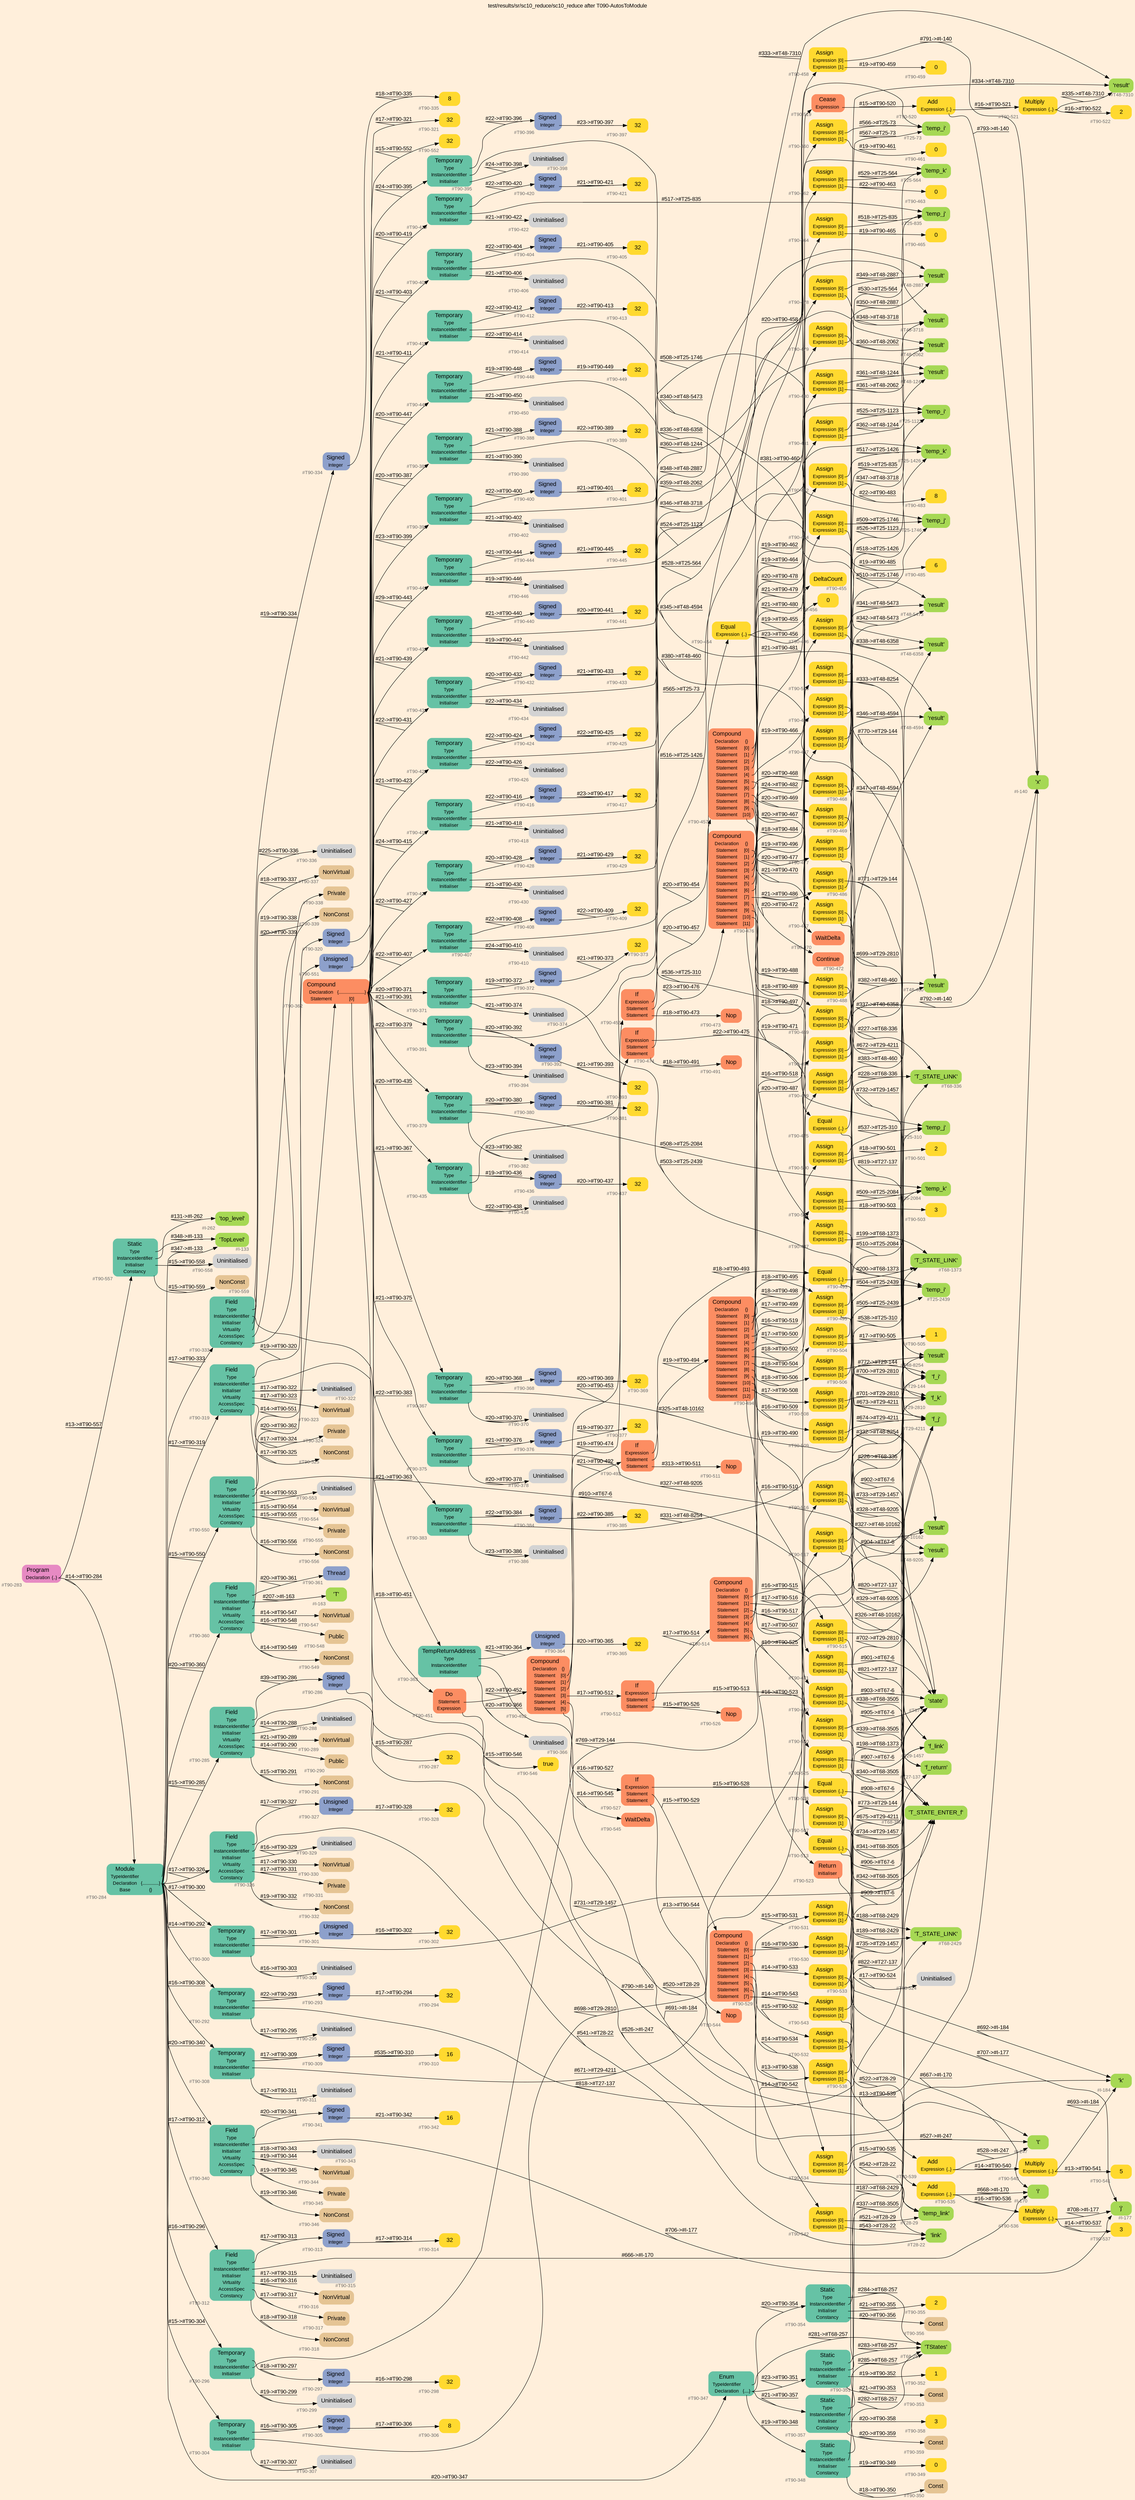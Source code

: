 digraph "test/results/sr/sc10_reduce/sc10_reduce after T090-AutosToModule" {
label = "test/results/sr/sc10_reduce/sc10_reduce after T090-AutosToModule"
labelloc = t
graph [
    rankdir = "LR"
    ranksep = 0.3
    bgcolor = antiquewhite1
    color = black
    fontcolor = black
    fontname = "Arial"
];
node [
    fontname = "Arial"
];
edge [
    fontname = "Arial"
];

// -------------------- node figure --------------------
// -------- block #T90-283 ----------
"#T90-283" [
    fillcolor = "/set28/4"
    xlabel = "#T90-283"
    fontsize = "12"
    fontcolor = grey40
    shape = "plaintext"
    label = <<TABLE BORDER="0" CELLBORDER="0" CELLSPACING="0">
     <TR><TD><FONT COLOR="black" POINT-SIZE="15">Program</FONT></TD></TR>
     <TR><TD><FONT COLOR="black" POINT-SIZE="12">Declaration</FONT></TD><TD PORT="port0"><FONT COLOR="black" POINT-SIZE="12">{..}</FONT></TD></TR>
    </TABLE>>
    style = "rounded,filled"
];

// -------- block #T90-284 ----------
"#T90-284" [
    fillcolor = "/set28/1"
    xlabel = "#T90-284"
    fontsize = "12"
    fontcolor = grey40
    shape = "plaintext"
    label = <<TABLE BORDER="0" CELLBORDER="0" CELLSPACING="0">
     <TR><TD><FONT COLOR="black" POINT-SIZE="15">Module</FONT></TD></TR>
     <TR><TD><FONT COLOR="black" POINT-SIZE="12">TypeIdentifier</FONT></TD><TD PORT="port0"></TD></TR>
     <TR><TD><FONT COLOR="black" POINT-SIZE="12">Declaration</FONT></TD><TD PORT="port1"><FONT COLOR="black" POINT-SIZE="12">{..............}</FONT></TD></TR>
     <TR><TD><FONT COLOR="black" POINT-SIZE="12">Base</FONT></TD><TD PORT="port2"><FONT COLOR="black" POINT-SIZE="12">{}</FONT></TD></TR>
    </TABLE>>
    style = "rounded,filled"
];

// -------- block #I-133 ----------
"#I-133" [
    fillcolor = "/set28/5"
    xlabel = "#I-133"
    fontsize = "12"
    fontcolor = grey40
    shape = "plaintext"
    label = <<TABLE BORDER="0" CELLBORDER="0" CELLSPACING="0">
     <TR><TD><FONT COLOR="black" POINT-SIZE="15">'TopLevel'</FONT></TD></TR>
    </TABLE>>
    style = "rounded,filled"
];

// -------- block #T90-285 ----------
"#T90-285" [
    fillcolor = "/set28/1"
    xlabel = "#T90-285"
    fontsize = "12"
    fontcolor = grey40
    shape = "plaintext"
    label = <<TABLE BORDER="0" CELLBORDER="0" CELLSPACING="0">
     <TR><TD><FONT COLOR="black" POINT-SIZE="15">Field</FONT></TD></TR>
     <TR><TD><FONT COLOR="black" POINT-SIZE="12">Type</FONT></TD><TD PORT="port0"></TD></TR>
     <TR><TD><FONT COLOR="black" POINT-SIZE="12">InstanceIdentifier</FONT></TD><TD PORT="port1"></TD></TR>
     <TR><TD><FONT COLOR="black" POINT-SIZE="12">Initialiser</FONT></TD><TD PORT="port2"></TD></TR>
     <TR><TD><FONT COLOR="black" POINT-SIZE="12">Virtuality</FONT></TD><TD PORT="port3"></TD></TR>
     <TR><TD><FONT COLOR="black" POINT-SIZE="12">AccessSpec</FONT></TD><TD PORT="port4"></TD></TR>
     <TR><TD><FONT COLOR="black" POINT-SIZE="12">Constancy</FONT></TD><TD PORT="port5"></TD></TR>
    </TABLE>>
    style = "rounded,filled"
];

// -------- block #T90-286 ----------
"#T90-286" [
    fillcolor = "/set28/3"
    xlabel = "#T90-286"
    fontsize = "12"
    fontcolor = grey40
    shape = "plaintext"
    label = <<TABLE BORDER="0" CELLBORDER="0" CELLSPACING="0">
     <TR><TD><FONT COLOR="black" POINT-SIZE="15">Signed</FONT></TD></TR>
     <TR><TD><FONT COLOR="black" POINT-SIZE="12">Integer</FONT></TD><TD PORT="port0"></TD></TR>
    </TABLE>>
    style = "rounded,filled"
];

// -------- block #T90-287 ----------
"#T90-287" [
    fillcolor = "/set28/6"
    xlabel = "#T90-287"
    fontsize = "12"
    fontcolor = grey40
    shape = "plaintext"
    label = <<TABLE BORDER="0" CELLBORDER="0" CELLSPACING="0">
     <TR><TD><FONT COLOR="black" POINT-SIZE="15">32</FONT></TD></TR>
    </TABLE>>
    style = "rounded,filled"
];

// -------- block #I-140 ----------
"#I-140" [
    fillcolor = "/set28/5"
    xlabel = "#I-140"
    fontsize = "12"
    fontcolor = grey40
    shape = "plaintext"
    label = <<TABLE BORDER="0" CELLBORDER="0" CELLSPACING="0">
     <TR><TD><FONT COLOR="black" POINT-SIZE="15">'x'</FONT></TD></TR>
    </TABLE>>
    style = "rounded,filled"
];

// -------- block #T90-288 ----------
"#T90-288" [
    xlabel = "#T90-288"
    fontsize = "12"
    fontcolor = grey40
    shape = "plaintext"
    label = <<TABLE BORDER="0" CELLBORDER="0" CELLSPACING="0">
     <TR><TD><FONT COLOR="black" POINT-SIZE="15">Uninitialised</FONT></TD></TR>
    </TABLE>>
    style = "rounded,filled"
];

// -------- block #T90-289 ----------
"#T90-289" [
    fillcolor = "/set28/7"
    xlabel = "#T90-289"
    fontsize = "12"
    fontcolor = grey40
    shape = "plaintext"
    label = <<TABLE BORDER="0" CELLBORDER="0" CELLSPACING="0">
     <TR><TD><FONT COLOR="black" POINT-SIZE="15">NonVirtual</FONT></TD></TR>
    </TABLE>>
    style = "rounded,filled"
];

// -------- block #T90-290 ----------
"#T90-290" [
    fillcolor = "/set28/7"
    xlabel = "#T90-290"
    fontsize = "12"
    fontcolor = grey40
    shape = "plaintext"
    label = <<TABLE BORDER="0" CELLBORDER="0" CELLSPACING="0">
     <TR><TD><FONT COLOR="black" POINT-SIZE="15">Public</FONT></TD></TR>
    </TABLE>>
    style = "rounded,filled"
];

// -------- block #T90-291 ----------
"#T90-291" [
    fillcolor = "/set28/7"
    xlabel = "#T90-291"
    fontsize = "12"
    fontcolor = grey40
    shape = "plaintext"
    label = <<TABLE BORDER="0" CELLBORDER="0" CELLSPACING="0">
     <TR><TD><FONT COLOR="black" POINT-SIZE="15">NonConst</FONT></TD></TR>
    </TABLE>>
    style = "rounded,filled"
];

// -------- block #T90-292 ----------
"#T90-292" [
    fillcolor = "/set28/1"
    xlabel = "#T90-292"
    fontsize = "12"
    fontcolor = grey40
    shape = "plaintext"
    label = <<TABLE BORDER="0" CELLBORDER="0" CELLSPACING="0">
     <TR><TD><FONT COLOR="black" POINT-SIZE="15">Temporary</FONT></TD></TR>
     <TR><TD><FONT COLOR="black" POINT-SIZE="12">Type</FONT></TD><TD PORT="port0"></TD></TR>
     <TR><TD><FONT COLOR="black" POINT-SIZE="12">InstanceIdentifier</FONT></TD><TD PORT="port1"></TD></TR>
     <TR><TD><FONT COLOR="black" POINT-SIZE="12">Initialiser</FONT></TD><TD PORT="port2"></TD></TR>
    </TABLE>>
    style = "rounded,filled"
];

// -------- block #T90-293 ----------
"#T90-293" [
    fillcolor = "/set28/3"
    xlabel = "#T90-293"
    fontsize = "12"
    fontcolor = grey40
    shape = "plaintext"
    label = <<TABLE BORDER="0" CELLBORDER="0" CELLSPACING="0">
     <TR><TD><FONT COLOR="black" POINT-SIZE="15">Signed</FONT></TD></TR>
     <TR><TD><FONT COLOR="black" POINT-SIZE="12">Integer</FONT></TD><TD PORT="port0"></TD></TR>
    </TABLE>>
    style = "rounded,filled"
];

// -------- block #T90-294 ----------
"#T90-294" [
    fillcolor = "/set28/6"
    xlabel = "#T90-294"
    fontsize = "12"
    fontcolor = grey40
    shape = "plaintext"
    label = <<TABLE BORDER="0" CELLBORDER="0" CELLSPACING="0">
     <TR><TD><FONT COLOR="black" POINT-SIZE="15">32</FONT></TD></TR>
    </TABLE>>
    style = "rounded,filled"
];

// -------- block #T27-137 ----------
"#T27-137" [
    fillcolor = "/set28/5"
    xlabel = "#T27-137"
    fontsize = "12"
    fontcolor = grey40
    shape = "plaintext"
    label = <<TABLE BORDER="0" CELLBORDER="0" CELLSPACING="0">
     <TR><TD><FONT COLOR="black" POINT-SIZE="15">'f_return'</FONT></TD></TR>
    </TABLE>>
    style = "rounded,filled"
];

// -------- block #T90-295 ----------
"#T90-295" [
    xlabel = "#T90-295"
    fontsize = "12"
    fontcolor = grey40
    shape = "plaintext"
    label = <<TABLE BORDER="0" CELLBORDER="0" CELLSPACING="0">
     <TR><TD><FONT COLOR="black" POINT-SIZE="15">Uninitialised</FONT></TD></TR>
    </TABLE>>
    style = "rounded,filled"
];

// -------- block #T90-296 ----------
"#T90-296" [
    fillcolor = "/set28/1"
    xlabel = "#T90-296"
    fontsize = "12"
    fontcolor = grey40
    shape = "plaintext"
    label = <<TABLE BORDER="0" CELLBORDER="0" CELLSPACING="0">
     <TR><TD><FONT COLOR="black" POINT-SIZE="15">Temporary</FONT></TD></TR>
     <TR><TD><FONT COLOR="black" POINT-SIZE="12">Type</FONT></TD><TD PORT="port0"></TD></TR>
     <TR><TD><FONT COLOR="black" POINT-SIZE="12">InstanceIdentifier</FONT></TD><TD PORT="port1"></TD></TR>
     <TR><TD><FONT COLOR="black" POINT-SIZE="12">Initialiser</FONT></TD><TD PORT="port2"></TD></TR>
    </TABLE>>
    style = "rounded,filled"
];

// -------- block #T90-297 ----------
"#T90-297" [
    fillcolor = "/set28/3"
    xlabel = "#T90-297"
    fontsize = "12"
    fontcolor = grey40
    shape = "plaintext"
    label = <<TABLE BORDER="0" CELLBORDER="0" CELLSPACING="0">
     <TR><TD><FONT COLOR="black" POINT-SIZE="15">Signed</FONT></TD></TR>
     <TR><TD><FONT COLOR="black" POINT-SIZE="12">Integer</FONT></TD><TD PORT="port0"></TD></TR>
    </TABLE>>
    style = "rounded,filled"
];

// -------- block #T90-298 ----------
"#T90-298" [
    fillcolor = "/set28/6"
    xlabel = "#T90-298"
    fontsize = "12"
    fontcolor = grey40
    shape = "plaintext"
    label = <<TABLE BORDER="0" CELLBORDER="0" CELLSPACING="0">
     <TR><TD><FONT COLOR="black" POINT-SIZE="15">32</FONT></TD></TR>
    </TABLE>>
    style = "rounded,filled"
];

// -------- block #T29-144 ----------
"#T29-144" [
    fillcolor = "/set28/5"
    xlabel = "#T29-144"
    fontsize = "12"
    fontcolor = grey40
    shape = "plaintext"
    label = <<TABLE BORDER="0" CELLBORDER="0" CELLSPACING="0">
     <TR><TD><FONT COLOR="black" POINT-SIZE="15">'f_i'</FONT></TD></TR>
    </TABLE>>
    style = "rounded,filled"
];

// -------- block #T90-299 ----------
"#T90-299" [
    xlabel = "#T90-299"
    fontsize = "12"
    fontcolor = grey40
    shape = "plaintext"
    label = <<TABLE BORDER="0" CELLBORDER="0" CELLSPACING="0">
     <TR><TD><FONT COLOR="black" POINT-SIZE="15">Uninitialised</FONT></TD></TR>
    </TABLE>>
    style = "rounded,filled"
];

// -------- block #T90-300 ----------
"#T90-300" [
    fillcolor = "/set28/1"
    xlabel = "#T90-300"
    fontsize = "12"
    fontcolor = grey40
    shape = "plaintext"
    label = <<TABLE BORDER="0" CELLBORDER="0" CELLSPACING="0">
     <TR><TD><FONT COLOR="black" POINT-SIZE="15">Temporary</FONT></TD></TR>
     <TR><TD><FONT COLOR="black" POINT-SIZE="12">Type</FONT></TD><TD PORT="port0"></TD></TR>
     <TR><TD><FONT COLOR="black" POINT-SIZE="12">InstanceIdentifier</FONT></TD><TD PORT="port1"></TD></TR>
     <TR><TD><FONT COLOR="black" POINT-SIZE="12">Initialiser</FONT></TD><TD PORT="port2"></TD></TR>
    </TABLE>>
    style = "rounded,filled"
];

// -------- block #T90-301 ----------
"#T90-301" [
    fillcolor = "/set28/3"
    xlabel = "#T90-301"
    fontsize = "12"
    fontcolor = grey40
    shape = "plaintext"
    label = <<TABLE BORDER="0" CELLBORDER="0" CELLSPACING="0">
     <TR><TD><FONT COLOR="black" POINT-SIZE="15">Unsigned</FONT></TD></TR>
     <TR><TD><FONT COLOR="black" POINT-SIZE="12">Integer</FONT></TD><TD PORT="port0"></TD></TR>
    </TABLE>>
    style = "rounded,filled"
];

// -------- block #T90-302 ----------
"#T90-302" [
    fillcolor = "/set28/6"
    xlabel = "#T90-302"
    fontsize = "12"
    fontcolor = grey40
    shape = "plaintext"
    label = <<TABLE BORDER="0" CELLBORDER="0" CELLSPACING="0">
     <TR><TD><FONT COLOR="black" POINT-SIZE="15">32</FONT></TD></TR>
    </TABLE>>
    style = "rounded,filled"
];

// -------- block #T29-1457 ----------
"#T29-1457" [
    fillcolor = "/set28/5"
    xlabel = "#T29-1457"
    fontsize = "12"
    fontcolor = grey40
    shape = "plaintext"
    label = <<TABLE BORDER="0" CELLBORDER="0" CELLSPACING="0">
     <TR><TD><FONT COLOR="black" POINT-SIZE="15">'f_link'</FONT></TD></TR>
    </TABLE>>
    style = "rounded,filled"
];

// -------- block #T90-303 ----------
"#T90-303" [
    xlabel = "#T90-303"
    fontsize = "12"
    fontcolor = grey40
    shape = "plaintext"
    label = <<TABLE BORDER="0" CELLBORDER="0" CELLSPACING="0">
     <TR><TD><FONT COLOR="black" POINT-SIZE="15">Uninitialised</FONT></TD></TR>
    </TABLE>>
    style = "rounded,filled"
];

// -------- block #T90-304 ----------
"#T90-304" [
    fillcolor = "/set28/1"
    xlabel = "#T90-304"
    fontsize = "12"
    fontcolor = grey40
    shape = "plaintext"
    label = <<TABLE BORDER="0" CELLBORDER="0" CELLSPACING="0">
     <TR><TD><FONT COLOR="black" POINT-SIZE="15">Temporary</FONT></TD></TR>
     <TR><TD><FONT COLOR="black" POINT-SIZE="12">Type</FONT></TD><TD PORT="port0"></TD></TR>
     <TR><TD><FONT COLOR="black" POINT-SIZE="12">InstanceIdentifier</FONT></TD><TD PORT="port1"></TD></TR>
     <TR><TD><FONT COLOR="black" POINT-SIZE="12">Initialiser</FONT></TD><TD PORT="port2"></TD></TR>
    </TABLE>>
    style = "rounded,filled"
];

// -------- block #T90-305 ----------
"#T90-305" [
    fillcolor = "/set28/3"
    xlabel = "#T90-305"
    fontsize = "12"
    fontcolor = grey40
    shape = "plaintext"
    label = <<TABLE BORDER="0" CELLBORDER="0" CELLSPACING="0">
     <TR><TD><FONT COLOR="black" POINT-SIZE="15">Signed</FONT></TD></TR>
     <TR><TD><FONT COLOR="black" POINT-SIZE="12">Integer</FONT></TD><TD PORT="port0"></TD></TR>
    </TABLE>>
    style = "rounded,filled"
];

// -------- block #T90-306 ----------
"#T90-306" [
    fillcolor = "/set28/6"
    xlabel = "#T90-306"
    fontsize = "12"
    fontcolor = grey40
    shape = "plaintext"
    label = <<TABLE BORDER="0" CELLBORDER="0" CELLSPACING="0">
     <TR><TD><FONT COLOR="black" POINT-SIZE="15">8</FONT></TD></TR>
    </TABLE>>
    style = "rounded,filled"
];

// -------- block #T29-2810 ----------
"#T29-2810" [
    fillcolor = "/set28/5"
    xlabel = "#T29-2810"
    fontsize = "12"
    fontcolor = grey40
    shape = "plaintext"
    label = <<TABLE BORDER="0" CELLBORDER="0" CELLSPACING="0">
     <TR><TD><FONT COLOR="black" POINT-SIZE="15">'f_k'</FONT></TD></TR>
    </TABLE>>
    style = "rounded,filled"
];

// -------- block #T90-307 ----------
"#T90-307" [
    xlabel = "#T90-307"
    fontsize = "12"
    fontcolor = grey40
    shape = "plaintext"
    label = <<TABLE BORDER="0" CELLBORDER="0" CELLSPACING="0">
     <TR><TD><FONT COLOR="black" POINT-SIZE="15">Uninitialised</FONT></TD></TR>
    </TABLE>>
    style = "rounded,filled"
];

// -------- block #T90-308 ----------
"#T90-308" [
    fillcolor = "/set28/1"
    xlabel = "#T90-308"
    fontsize = "12"
    fontcolor = grey40
    shape = "plaintext"
    label = <<TABLE BORDER="0" CELLBORDER="0" CELLSPACING="0">
     <TR><TD><FONT COLOR="black" POINT-SIZE="15">Temporary</FONT></TD></TR>
     <TR><TD><FONT COLOR="black" POINT-SIZE="12">Type</FONT></TD><TD PORT="port0"></TD></TR>
     <TR><TD><FONT COLOR="black" POINT-SIZE="12">InstanceIdentifier</FONT></TD><TD PORT="port1"></TD></TR>
     <TR><TD><FONT COLOR="black" POINT-SIZE="12">Initialiser</FONT></TD><TD PORT="port2"></TD></TR>
    </TABLE>>
    style = "rounded,filled"
];

// -------- block #T90-309 ----------
"#T90-309" [
    fillcolor = "/set28/3"
    xlabel = "#T90-309"
    fontsize = "12"
    fontcolor = grey40
    shape = "plaintext"
    label = <<TABLE BORDER="0" CELLBORDER="0" CELLSPACING="0">
     <TR><TD><FONT COLOR="black" POINT-SIZE="15">Signed</FONT></TD></TR>
     <TR><TD><FONT COLOR="black" POINT-SIZE="12">Integer</FONT></TD><TD PORT="port0"></TD></TR>
    </TABLE>>
    style = "rounded,filled"
];

// -------- block #T90-310 ----------
"#T90-310" [
    fillcolor = "/set28/6"
    xlabel = "#T90-310"
    fontsize = "12"
    fontcolor = grey40
    shape = "plaintext"
    label = <<TABLE BORDER="0" CELLBORDER="0" CELLSPACING="0">
     <TR><TD><FONT COLOR="black" POINT-SIZE="15">16</FONT></TD></TR>
    </TABLE>>
    style = "rounded,filled"
];

// -------- block #T29-4211 ----------
"#T29-4211" [
    fillcolor = "/set28/5"
    xlabel = "#T29-4211"
    fontsize = "12"
    fontcolor = grey40
    shape = "plaintext"
    label = <<TABLE BORDER="0" CELLBORDER="0" CELLSPACING="0">
     <TR><TD><FONT COLOR="black" POINT-SIZE="15">'f_j'</FONT></TD></TR>
    </TABLE>>
    style = "rounded,filled"
];

// -------- block #T90-311 ----------
"#T90-311" [
    xlabel = "#T90-311"
    fontsize = "12"
    fontcolor = grey40
    shape = "plaintext"
    label = <<TABLE BORDER="0" CELLBORDER="0" CELLSPACING="0">
     <TR><TD><FONT COLOR="black" POINT-SIZE="15">Uninitialised</FONT></TD></TR>
    </TABLE>>
    style = "rounded,filled"
];

// -------- block #T90-312 ----------
"#T90-312" [
    fillcolor = "/set28/1"
    xlabel = "#T90-312"
    fontsize = "12"
    fontcolor = grey40
    shape = "plaintext"
    label = <<TABLE BORDER="0" CELLBORDER="0" CELLSPACING="0">
     <TR><TD><FONT COLOR="black" POINT-SIZE="15">Field</FONT></TD></TR>
     <TR><TD><FONT COLOR="black" POINT-SIZE="12">Type</FONT></TD><TD PORT="port0"></TD></TR>
     <TR><TD><FONT COLOR="black" POINT-SIZE="12">InstanceIdentifier</FONT></TD><TD PORT="port1"></TD></TR>
     <TR><TD><FONT COLOR="black" POINT-SIZE="12">Initialiser</FONT></TD><TD PORT="port2"></TD></TR>
     <TR><TD><FONT COLOR="black" POINT-SIZE="12">Virtuality</FONT></TD><TD PORT="port3"></TD></TR>
     <TR><TD><FONT COLOR="black" POINT-SIZE="12">AccessSpec</FONT></TD><TD PORT="port4"></TD></TR>
     <TR><TD><FONT COLOR="black" POINT-SIZE="12">Constancy</FONT></TD><TD PORT="port5"></TD></TR>
    </TABLE>>
    style = "rounded,filled"
];

// -------- block #T90-313 ----------
"#T90-313" [
    fillcolor = "/set28/3"
    xlabel = "#T90-313"
    fontsize = "12"
    fontcolor = grey40
    shape = "plaintext"
    label = <<TABLE BORDER="0" CELLBORDER="0" CELLSPACING="0">
     <TR><TD><FONT COLOR="black" POINT-SIZE="15">Signed</FONT></TD></TR>
     <TR><TD><FONT COLOR="black" POINT-SIZE="12">Integer</FONT></TD><TD PORT="port0"></TD></TR>
    </TABLE>>
    style = "rounded,filled"
];

// -------- block #T90-314 ----------
"#T90-314" [
    fillcolor = "/set28/6"
    xlabel = "#T90-314"
    fontsize = "12"
    fontcolor = grey40
    shape = "plaintext"
    label = <<TABLE BORDER="0" CELLBORDER="0" CELLSPACING="0">
     <TR><TD><FONT COLOR="black" POINT-SIZE="15">32</FONT></TD></TR>
    </TABLE>>
    style = "rounded,filled"
];

// -------- block #I-170 ----------
"#I-170" [
    fillcolor = "/set28/5"
    xlabel = "#I-170"
    fontsize = "12"
    fontcolor = grey40
    shape = "plaintext"
    label = <<TABLE BORDER="0" CELLBORDER="0" CELLSPACING="0">
     <TR><TD><FONT COLOR="black" POINT-SIZE="15">'i'</FONT></TD></TR>
    </TABLE>>
    style = "rounded,filled"
];

// -------- block #T90-315 ----------
"#T90-315" [
    xlabel = "#T90-315"
    fontsize = "12"
    fontcolor = grey40
    shape = "plaintext"
    label = <<TABLE BORDER="0" CELLBORDER="0" CELLSPACING="0">
     <TR><TD><FONT COLOR="black" POINT-SIZE="15">Uninitialised</FONT></TD></TR>
    </TABLE>>
    style = "rounded,filled"
];

// -------- block #T90-316 ----------
"#T90-316" [
    fillcolor = "/set28/7"
    xlabel = "#T90-316"
    fontsize = "12"
    fontcolor = grey40
    shape = "plaintext"
    label = <<TABLE BORDER="0" CELLBORDER="0" CELLSPACING="0">
     <TR><TD><FONT COLOR="black" POINT-SIZE="15">NonVirtual</FONT></TD></TR>
    </TABLE>>
    style = "rounded,filled"
];

// -------- block #T90-317 ----------
"#T90-317" [
    fillcolor = "/set28/7"
    xlabel = "#T90-317"
    fontsize = "12"
    fontcolor = grey40
    shape = "plaintext"
    label = <<TABLE BORDER="0" CELLBORDER="0" CELLSPACING="0">
     <TR><TD><FONT COLOR="black" POINT-SIZE="15">Private</FONT></TD></TR>
    </TABLE>>
    style = "rounded,filled"
];

// -------- block #T90-318 ----------
"#T90-318" [
    fillcolor = "/set28/7"
    xlabel = "#T90-318"
    fontsize = "12"
    fontcolor = grey40
    shape = "plaintext"
    label = <<TABLE BORDER="0" CELLBORDER="0" CELLSPACING="0">
     <TR><TD><FONT COLOR="black" POINT-SIZE="15">NonConst</FONT></TD></TR>
    </TABLE>>
    style = "rounded,filled"
];

// -------- block #T90-319 ----------
"#T90-319" [
    fillcolor = "/set28/1"
    xlabel = "#T90-319"
    fontsize = "12"
    fontcolor = grey40
    shape = "plaintext"
    label = <<TABLE BORDER="0" CELLBORDER="0" CELLSPACING="0">
     <TR><TD><FONT COLOR="black" POINT-SIZE="15">Field</FONT></TD></TR>
     <TR><TD><FONT COLOR="black" POINT-SIZE="12">Type</FONT></TD><TD PORT="port0"></TD></TR>
     <TR><TD><FONT COLOR="black" POINT-SIZE="12">InstanceIdentifier</FONT></TD><TD PORT="port1"></TD></TR>
     <TR><TD><FONT COLOR="black" POINT-SIZE="12">Initialiser</FONT></TD><TD PORT="port2"></TD></TR>
     <TR><TD><FONT COLOR="black" POINT-SIZE="12">Virtuality</FONT></TD><TD PORT="port3"></TD></TR>
     <TR><TD><FONT COLOR="black" POINT-SIZE="12">AccessSpec</FONT></TD><TD PORT="port4"></TD></TR>
     <TR><TD><FONT COLOR="black" POINT-SIZE="12">Constancy</FONT></TD><TD PORT="port5"></TD></TR>
    </TABLE>>
    style = "rounded,filled"
];

// -------- block #T90-320 ----------
"#T90-320" [
    fillcolor = "/set28/3"
    xlabel = "#T90-320"
    fontsize = "12"
    fontcolor = grey40
    shape = "plaintext"
    label = <<TABLE BORDER="0" CELLBORDER="0" CELLSPACING="0">
     <TR><TD><FONT COLOR="black" POINT-SIZE="15">Signed</FONT></TD></TR>
     <TR><TD><FONT COLOR="black" POINT-SIZE="12">Integer</FONT></TD><TD PORT="port0"></TD></TR>
    </TABLE>>
    style = "rounded,filled"
];

// -------- block #T90-321 ----------
"#T90-321" [
    fillcolor = "/set28/6"
    xlabel = "#T90-321"
    fontsize = "12"
    fontcolor = grey40
    shape = "plaintext"
    label = <<TABLE BORDER="0" CELLBORDER="0" CELLSPACING="0">
     <TR><TD><FONT COLOR="black" POINT-SIZE="15">32</FONT></TD></TR>
    </TABLE>>
    style = "rounded,filled"
];

// -------- block #I-247 ----------
"#I-247" [
    fillcolor = "/set28/5"
    xlabel = "#I-247"
    fontsize = "12"
    fontcolor = grey40
    shape = "plaintext"
    label = <<TABLE BORDER="0" CELLBORDER="0" CELLSPACING="0">
     <TR><TD><FONT COLOR="black" POINT-SIZE="15">'t'</FONT></TD></TR>
    </TABLE>>
    style = "rounded,filled"
];

// -------- block #T90-322 ----------
"#T90-322" [
    xlabel = "#T90-322"
    fontsize = "12"
    fontcolor = grey40
    shape = "plaintext"
    label = <<TABLE BORDER="0" CELLBORDER="0" CELLSPACING="0">
     <TR><TD><FONT COLOR="black" POINT-SIZE="15">Uninitialised</FONT></TD></TR>
    </TABLE>>
    style = "rounded,filled"
];

// -------- block #T90-323 ----------
"#T90-323" [
    fillcolor = "/set28/7"
    xlabel = "#T90-323"
    fontsize = "12"
    fontcolor = grey40
    shape = "plaintext"
    label = <<TABLE BORDER="0" CELLBORDER="0" CELLSPACING="0">
     <TR><TD><FONT COLOR="black" POINT-SIZE="15">NonVirtual</FONT></TD></TR>
    </TABLE>>
    style = "rounded,filled"
];

// -------- block #T90-324 ----------
"#T90-324" [
    fillcolor = "/set28/7"
    xlabel = "#T90-324"
    fontsize = "12"
    fontcolor = grey40
    shape = "plaintext"
    label = <<TABLE BORDER="0" CELLBORDER="0" CELLSPACING="0">
     <TR><TD><FONT COLOR="black" POINT-SIZE="15">Private</FONT></TD></TR>
    </TABLE>>
    style = "rounded,filled"
];

// -------- block #T90-325 ----------
"#T90-325" [
    fillcolor = "/set28/7"
    xlabel = "#T90-325"
    fontsize = "12"
    fontcolor = grey40
    shape = "plaintext"
    label = <<TABLE BORDER="0" CELLBORDER="0" CELLSPACING="0">
     <TR><TD><FONT COLOR="black" POINT-SIZE="15">NonConst</FONT></TD></TR>
    </TABLE>>
    style = "rounded,filled"
];

// -------- block #T90-326 ----------
"#T90-326" [
    fillcolor = "/set28/1"
    xlabel = "#T90-326"
    fontsize = "12"
    fontcolor = grey40
    shape = "plaintext"
    label = <<TABLE BORDER="0" CELLBORDER="0" CELLSPACING="0">
     <TR><TD><FONT COLOR="black" POINT-SIZE="15">Field</FONT></TD></TR>
     <TR><TD><FONT COLOR="black" POINT-SIZE="12">Type</FONT></TD><TD PORT="port0"></TD></TR>
     <TR><TD><FONT COLOR="black" POINT-SIZE="12">InstanceIdentifier</FONT></TD><TD PORT="port1"></TD></TR>
     <TR><TD><FONT COLOR="black" POINT-SIZE="12">Initialiser</FONT></TD><TD PORT="port2"></TD></TR>
     <TR><TD><FONT COLOR="black" POINT-SIZE="12">Virtuality</FONT></TD><TD PORT="port3"></TD></TR>
     <TR><TD><FONT COLOR="black" POINT-SIZE="12">AccessSpec</FONT></TD><TD PORT="port4"></TD></TR>
     <TR><TD><FONT COLOR="black" POINT-SIZE="12">Constancy</FONT></TD><TD PORT="port5"></TD></TR>
    </TABLE>>
    style = "rounded,filled"
];

// -------- block #T90-327 ----------
"#T90-327" [
    fillcolor = "/set28/3"
    xlabel = "#T90-327"
    fontsize = "12"
    fontcolor = grey40
    shape = "plaintext"
    label = <<TABLE BORDER="0" CELLBORDER="0" CELLSPACING="0">
     <TR><TD><FONT COLOR="black" POINT-SIZE="15">Unsigned</FONT></TD></TR>
     <TR><TD><FONT COLOR="black" POINT-SIZE="12">Integer</FONT></TD><TD PORT="port0"></TD></TR>
    </TABLE>>
    style = "rounded,filled"
];

// -------- block #T90-328 ----------
"#T90-328" [
    fillcolor = "/set28/6"
    xlabel = "#T90-328"
    fontsize = "12"
    fontcolor = grey40
    shape = "plaintext"
    label = <<TABLE BORDER="0" CELLBORDER="0" CELLSPACING="0">
     <TR><TD><FONT COLOR="black" POINT-SIZE="15">32</FONT></TD></TR>
    </TABLE>>
    style = "rounded,filled"
];

// -------- block #T28-22 ----------
"#T28-22" [
    fillcolor = "/set28/5"
    xlabel = "#T28-22"
    fontsize = "12"
    fontcolor = grey40
    shape = "plaintext"
    label = <<TABLE BORDER="0" CELLBORDER="0" CELLSPACING="0">
     <TR><TD><FONT COLOR="black" POINT-SIZE="15">'link'</FONT></TD></TR>
    </TABLE>>
    style = "rounded,filled"
];

// -------- block #T90-329 ----------
"#T90-329" [
    xlabel = "#T90-329"
    fontsize = "12"
    fontcolor = grey40
    shape = "plaintext"
    label = <<TABLE BORDER="0" CELLBORDER="0" CELLSPACING="0">
     <TR><TD><FONT COLOR="black" POINT-SIZE="15">Uninitialised</FONT></TD></TR>
    </TABLE>>
    style = "rounded,filled"
];

// -------- block #T90-330 ----------
"#T90-330" [
    fillcolor = "/set28/7"
    xlabel = "#T90-330"
    fontsize = "12"
    fontcolor = grey40
    shape = "plaintext"
    label = <<TABLE BORDER="0" CELLBORDER="0" CELLSPACING="0">
     <TR><TD><FONT COLOR="black" POINT-SIZE="15">NonVirtual</FONT></TD></TR>
    </TABLE>>
    style = "rounded,filled"
];

// -------- block #T90-331 ----------
"#T90-331" [
    fillcolor = "/set28/7"
    xlabel = "#T90-331"
    fontsize = "12"
    fontcolor = grey40
    shape = "plaintext"
    label = <<TABLE BORDER="0" CELLBORDER="0" CELLSPACING="0">
     <TR><TD><FONT COLOR="black" POINT-SIZE="15">Private</FONT></TD></TR>
    </TABLE>>
    style = "rounded,filled"
];

// -------- block #T90-332 ----------
"#T90-332" [
    fillcolor = "/set28/7"
    xlabel = "#T90-332"
    fontsize = "12"
    fontcolor = grey40
    shape = "plaintext"
    label = <<TABLE BORDER="0" CELLBORDER="0" CELLSPACING="0">
     <TR><TD><FONT COLOR="black" POINT-SIZE="15">NonConst</FONT></TD></TR>
    </TABLE>>
    style = "rounded,filled"
];

// -------- block #T90-333 ----------
"#T90-333" [
    fillcolor = "/set28/1"
    xlabel = "#T90-333"
    fontsize = "12"
    fontcolor = grey40
    shape = "plaintext"
    label = <<TABLE BORDER="0" CELLBORDER="0" CELLSPACING="0">
     <TR><TD><FONT COLOR="black" POINT-SIZE="15">Field</FONT></TD></TR>
     <TR><TD><FONT COLOR="black" POINT-SIZE="12">Type</FONT></TD><TD PORT="port0"></TD></TR>
     <TR><TD><FONT COLOR="black" POINT-SIZE="12">InstanceIdentifier</FONT></TD><TD PORT="port1"></TD></TR>
     <TR><TD><FONT COLOR="black" POINT-SIZE="12">Initialiser</FONT></TD><TD PORT="port2"></TD></TR>
     <TR><TD><FONT COLOR="black" POINT-SIZE="12">Virtuality</FONT></TD><TD PORT="port3"></TD></TR>
     <TR><TD><FONT COLOR="black" POINT-SIZE="12">AccessSpec</FONT></TD><TD PORT="port4"></TD></TR>
     <TR><TD><FONT COLOR="black" POINT-SIZE="12">Constancy</FONT></TD><TD PORT="port5"></TD></TR>
    </TABLE>>
    style = "rounded,filled"
];

// -------- block #T90-334 ----------
"#T90-334" [
    fillcolor = "/set28/3"
    xlabel = "#T90-334"
    fontsize = "12"
    fontcolor = grey40
    shape = "plaintext"
    label = <<TABLE BORDER="0" CELLBORDER="0" CELLSPACING="0">
     <TR><TD><FONT COLOR="black" POINT-SIZE="15">Signed</FONT></TD></TR>
     <TR><TD><FONT COLOR="black" POINT-SIZE="12">Integer</FONT></TD><TD PORT="port0"></TD></TR>
    </TABLE>>
    style = "rounded,filled"
];

// -------- block #T90-335 ----------
"#T90-335" [
    fillcolor = "/set28/6"
    xlabel = "#T90-335"
    fontsize = "12"
    fontcolor = grey40
    shape = "plaintext"
    label = <<TABLE BORDER="0" CELLBORDER="0" CELLSPACING="0">
     <TR><TD><FONT COLOR="black" POINT-SIZE="15">8</FONT></TD></TR>
    </TABLE>>
    style = "rounded,filled"
];

// -------- block #I-184 ----------
"#I-184" [
    fillcolor = "/set28/5"
    xlabel = "#I-184"
    fontsize = "12"
    fontcolor = grey40
    shape = "plaintext"
    label = <<TABLE BORDER="0" CELLBORDER="0" CELLSPACING="0">
     <TR><TD><FONT COLOR="black" POINT-SIZE="15">'k'</FONT></TD></TR>
    </TABLE>>
    style = "rounded,filled"
];

// -------- block #T90-336 ----------
"#T90-336" [
    xlabel = "#T90-336"
    fontsize = "12"
    fontcolor = grey40
    shape = "plaintext"
    label = <<TABLE BORDER="0" CELLBORDER="0" CELLSPACING="0">
     <TR><TD><FONT COLOR="black" POINT-SIZE="15">Uninitialised</FONT></TD></TR>
    </TABLE>>
    style = "rounded,filled"
];

// -------- block #T90-337 ----------
"#T90-337" [
    fillcolor = "/set28/7"
    xlabel = "#T90-337"
    fontsize = "12"
    fontcolor = grey40
    shape = "plaintext"
    label = <<TABLE BORDER="0" CELLBORDER="0" CELLSPACING="0">
     <TR><TD><FONT COLOR="black" POINT-SIZE="15">NonVirtual</FONT></TD></TR>
    </TABLE>>
    style = "rounded,filled"
];

// -------- block #T90-338 ----------
"#T90-338" [
    fillcolor = "/set28/7"
    xlabel = "#T90-338"
    fontsize = "12"
    fontcolor = grey40
    shape = "plaintext"
    label = <<TABLE BORDER="0" CELLBORDER="0" CELLSPACING="0">
     <TR><TD><FONT COLOR="black" POINT-SIZE="15">Private</FONT></TD></TR>
    </TABLE>>
    style = "rounded,filled"
];

// -------- block #T90-339 ----------
"#T90-339" [
    fillcolor = "/set28/7"
    xlabel = "#T90-339"
    fontsize = "12"
    fontcolor = grey40
    shape = "plaintext"
    label = <<TABLE BORDER="0" CELLBORDER="0" CELLSPACING="0">
     <TR><TD><FONT COLOR="black" POINT-SIZE="15">NonConst</FONT></TD></TR>
    </TABLE>>
    style = "rounded,filled"
];

// -------- block #T90-340 ----------
"#T90-340" [
    fillcolor = "/set28/1"
    xlabel = "#T90-340"
    fontsize = "12"
    fontcolor = grey40
    shape = "plaintext"
    label = <<TABLE BORDER="0" CELLBORDER="0" CELLSPACING="0">
     <TR><TD><FONT COLOR="black" POINT-SIZE="15">Field</FONT></TD></TR>
     <TR><TD><FONT COLOR="black" POINT-SIZE="12">Type</FONT></TD><TD PORT="port0"></TD></TR>
     <TR><TD><FONT COLOR="black" POINT-SIZE="12">InstanceIdentifier</FONT></TD><TD PORT="port1"></TD></TR>
     <TR><TD><FONT COLOR="black" POINT-SIZE="12">Initialiser</FONT></TD><TD PORT="port2"></TD></TR>
     <TR><TD><FONT COLOR="black" POINT-SIZE="12">Virtuality</FONT></TD><TD PORT="port3"></TD></TR>
     <TR><TD><FONT COLOR="black" POINT-SIZE="12">AccessSpec</FONT></TD><TD PORT="port4"></TD></TR>
     <TR><TD><FONT COLOR="black" POINT-SIZE="12">Constancy</FONT></TD><TD PORT="port5"></TD></TR>
    </TABLE>>
    style = "rounded,filled"
];

// -------- block #T90-341 ----------
"#T90-341" [
    fillcolor = "/set28/3"
    xlabel = "#T90-341"
    fontsize = "12"
    fontcolor = grey40
    shape = "plaintext"
    label = <<TABLE BORDER="0" CELLBORDER="0" CELLSPACING="0">
     <TR><TD><FONT COLOR="black" POINT-SIZE="15">Signed</FONT></TD></TR>
     <TR><TD><FONT COLOR="black" POINT-SIZE="12">Integer</FONT></TD><TD PORT="port0"></TD></TR>
    </TABLE>>
    style = "rounded,filled"
];

// -------- block #T90-342 ----------
"#T90-342" [
    fillcolor = "/set28/6"
    xlabel = "#T90-342"
    fontsize = "12"
    fontcolor = grey40
    shape = "plaintext"
    label = <<TABLE BORDER="0" CELLBORDER="0" CELLSPACING="0">
     <TR><TD><FONT COLOR="black" POINT-SIZE="15">16</FONT></TD></TR>
    </TABLE>>
    style = "rounded,filled"
];

// -------- block #I-177 ----------
"#I-177" [
    fillcolor = "/set28/5"
    xlabel = "#I-177"
    fontsize = "12"
    fontcolor = grey40
    shape = "plaintext"
    label = <<TABLE BORDER="0" CELLBORDER="0" CELLSPACING="0">
     <TR><TD><FONT COLOR="black" POINT-SIZE="15">'j'</FONT></TD></TR>
    </TABLE>>
    style = "rounded,filled"
];

// -------- block #T90-343 ----------
"#T90-343" [
    xlabel = "#T90-343"
    fontsize = "12"
    fontcolor = grey40
    shape = "plaintext"
    label = <<TABLE BORDER="0" CELLBORDER="0" CELLSPACING="0">
     <TR><TD><FONT COLOR="black" POINT-SIZE="15">Uninitialised</FONT></TD></TR>
    </TABLE>>
    style = "rounded,filled"
];

// -------- block #T90-344 ----------
"#T90-344" [
    fillcolor = "/set28/7"
    xlabel = "#T90-344"
    fontsize = "12"
    fontcolor = grey40
    shape = "plaintext"
    label = <<TABLE BORDER="0" CELLBORDER="0" CELLSPACING="0">
     <TR><TD><FONT COLOR="black" POINT-SIZE="15">NonVirtual</FONT></TD></TR>
    </TABLE>>
    style = "rounded,filled"
];

// -------- block #T90-345 ----------
"#T90-345" [
    fillcolor = "/set28/7"
    xlabel = "#T90-345"
    fontsize = "12"
    fontcolor = grey40
    shape = "plaintext"
    label = <<TABLE BORDER="0" CELLBORDER="0" CELLSPACING="0">
     <TR><TD><FONT COLOR="black" POINT-SIZE="15">Private</FONT></TD></TR>
    </TABLE>>
    style = "rounded,filled"
];

// -------- block #T90-346 ----------
"#T90-346" [
    fillcolor = "/set28/7"
    xlabel = "#T90-346"
    fontsize = "12"
    fontcolor = grey40
    shape = "plaintext"
    label = <<TABLE BORDER="0" CELLBORDER="0" CELLSPACING="0">
     <TR><TD><FONT COLOR="black" POINT-SIZE="15">NonConst</FONT></TD></TR>
    </TABLE>>
    style = "rounded,filled"
];

// -------- block #T90-347 ----------
"#T90-347" [
    fillcolor = "/set28/1"
    xlabel = "#T90-347"
    fontsize = "12"
    fontcolor = grey40
    shape = "plaintext"
    label = <<TABLE BORDER="0" CELLBORDER="0" CELLSPACING="0">
     <TR><TD><FONT COLOR="black" POINT-SIZE="15">Enum</FONT></TD></TR>
     <TR><TD><FONT COLOR="black" POINT-SIZE="12">TypeIdentifier</FONT></TD><TD PORT="port0"></TD></TR>
     <TR><TD><FONT COLOR="black" POINT-SIZE="12">Declaration</FONT></TD><TD PORT="port1"><FONT COLOR="black" POINT-SIZE="12">{....}</FONT></TD></TR>
    </TABLE>>
    style = "rounded,filled"
];

// -------- block #T68-257 ----------
"#T68-257" [
    fillcolor = "/set28/5"
    xlabel = "#T68-257"
    fontsize = "12"
    fontcolor = grey40
    shape = "plaintext"
    label = <<TABLE BORDER="0" CELLBORDER="0" CELLSPACING="0">
     <TR><TD><FONT COLOR="black" POINT-SIZE="15">'TStates'</FONT></TD></TR>
    </TABLE>>
    style = "rounded,filled"
];

// -------- block #T90-348 ----------
"#T90-348" [
    fillcolor = "/set28/1"
    xlabel = "#T90-348"
    fontsize = "12"
    fontcolor = grey40
    shape = "plaintext"
    label = <<TABLE BORDER="0" CELLBORDER="0" CELLSPACING="0">
     <TR><TD><FONT COLOR="black" POINT-SIZE="15">Static</FONT></TD></TR>
     <TR><TD><FONT COLOR="black" POINT-SIZE="12">Type</FONT></TD><TD PORT="port0"></TD></TR>
     <TR><TD><FONT COLOR="black" POINT-SIZE="12">InstanceIdentifier</FONT></TD><TD PORT="port1"></TD></TR>
     <TR><TD><FONT COLOR="black" POINT-SIZE="12">Initialiser</FONT></TD><TD PORT="port2"></TD></TR>
     <TR><TD><FONT COLOR="black" POINT-SIZE="12">Constancy</FONT></TD><TD PORT="port3"></TD></TR>
    </TABLE>>
    style = "rounded,filled"
];

// -------- block #T68-336 ----------
"#T68-336" [
    fillcolor = "/set28/5"
    xlabel = "#T68-336"
    fontsize = "12"
    fontcolor = grey40
    shape = "plaintext"
    label = <<TABLE BORDER="0" CELLBORDER="0" CELLSPACING="0">
     <TR><TD><FONT COLOR="black" POINT-SIZE="15">'T_STATE_LINK'</FONT></TD></TR>
    </TABLE>>
    style = "rounded,filled"
];

// -------- block #T90-349 ----------
"#T90-349" [
    fillcolor = "/set28/6"
    xlabel = "#T90-349"
    fontsize = "12"
    fontcolor = grey40
    shape = "plaintext"
    label = <<TABLE BORDER="0" CELLBORDER="0" CELLSPACING="0">
     <TR><TD><FONT COLOR="black" POINT-SIZE="15">0</FONT></TD></TR>
    </TABLE>>
    style = "rounded,filled"
];

// -------- block #T90-350 ----------
"#T90-350" [
    fillcolor = "/set28/7"
    xlabel = "#T90-350"
    fontsize = "12"
    fontcolor = grey40
    shape = "plaintext"
    label = <<TABLE BORDER="0" CELLBORDER="0" CELLSPACING="0">
     <TR><TD><FONT COLOR="black" POINT-SIZE="15">Const</FONT></TD></TR>
    </TABLE>>
    style = "rounded,filled"
];

// -------- block #T90-351 ----------
"#T90-351" [
    fillcolor = "/set28/1"
    xlabel = "#T90-351"
    fontsize = "12"
    fontcolor = grey40
    shape = "plaintext"
    label = <<TABLE BORDER="0" CELLBORDER="0" CELLSPACING="0">
     <TR><TD><FONT COLOR="black" POINT-SIZE="15">Static</FONT></TD></TR>
     <TR><TD><FONT COLOR="black" POINT-SIZE="12">Type</FONT></TD><TD PORT="port0"></TD></TR>
     <TR><TD><FONT COLOR="black" POINT-SIZE="12">InstanceIdentifier</FONT></TD><TD PORT="port1"></TD></TR>
     <TR><TD><FONT COLOR="black" POINT-SIZE="12">Initialiser</FONT></TD><TD PORT="port2"></TD></TR>
     <TR><TD><FONT COLOR="black" POINT-SIZE="12">Constancy</FONT></TD><TD PORT="port3"></TD></TR>
    </TABLE>>
    style = "rounded,filled"
];

// -------- block #T68-1373 ----------
"#T68-1373" [
    fillcolor = "/set28/5"
    xlabel = "#T68-1373"
    fontsize = "12"
    fontcolor = grey40
    shape = "plaintext"
    label = <<TABLE BORDER="0" CELLBORDER="0" CELLSPACING="0">
     <TR><TD><FONT COLOR="black" POINT-SIZE="15">'T_STATE_LINK'</FONT></TD></TR>
    </TABLE>>
    style = "rounded,filled"
];

// -------- block #T90-352 ----------
"#T90-352" [
    fillcolor = "/set28/6"
    xlabel = "#T90-352"
    fontsize = "12"
    fontcolor = grey40
    shape = "plaintext"
    label = <<TABLE BORDER="0" CELLBORDER="0" CELLSPACING="0">
     <TR><TD><FONT COLOR="black" POINT-SIZE="15">1</FONT></TD></TR>
    </TABLE>>
    style = "rounded,filled"
];

// -------- block #T90-353 ----------
"#T90-353" [
    fillcolor = "/set28/7"
    xlabel = "#T90-353"
    fontsize = "12"
    fontcolor = grey40
    shape = "plaintext"
    label = <<TABLE BORDER="0" CELLBORDER="0" CELLSPACING="0">
     <TR><TD><FONT COLOR="black" POINT-SIZE="15">Const</FONT></TD></TR>
    </TABLE>>
    style = "rounded,filled"
];

// -------- block #T90-354 ----------
"#T90-354" [
    fillcolor = "/set28/1"
    xlabel = "#T90-354"
    fontsize = "12"
    fontcolor = grey40
    shape = "plaintext"
    label = <<TABLE BORDER="0" CELLBORDER="0" CELLSPACING="0">
     <TR><TD><FONT COLOR="black" POINT-SIZE="15">Static</FONT></TD></TR>
     <TR><TD><FONT COLOR="black" POINT-SIZE="12">Type</FONT></TD><TD PORT="port0"></TD></TR>
     <TR><TD><FONT COLOR="black" POINT-SIZE="12">InstanceIdentifier</FONT></TD><TD PORT="port1"></TD></TR>
     <TR><TD><FONT COLOR="black" POINT-SIZE="12">Initialiser</FONT></TD><TD PORT="port2"></TD></TR>
     <TR><TD><FONT COLOR="black" POINT-SIZE="12">Constancy</FONT></TD><TD PORT="port3"></TD></TR>
    </TABLE>>
    style = "rounded,filled"
];

// -------- block #T68-2429 ----------
"#T68-2429" [
    fillcolor = "/set28/5"
    xlabel = "#T68-2429"
    fontsize = "12"
    fontcolor = grey40
    shape = "plaintext"
    label = <<TABLE BORDER="0" CELLBORDER="0" CELLSPACING="0">
     <TR><TD><FONT COLOR="black" POINT-SIZE="15">'T_STATE_LINK'</FONT></TD></TR>
    </TABLE>>
    style = "rounded,filled"
];

// -------- block #T90-355 ----------
"#T90-355" [
    fillcolor = "/set28/6"
    xlabel = "#T90-355"
    fontsize = "12"
    fontcolor = grey40
    shape = "plaintext"
    label = <<TABLE BORDER="0" CELLBORDER="0" CELLSPACING="0">
     <TR><TD><FONT COLOR="black" POINT-SIZE="15">2</FONT></TD></TR>
    </TABLE>>
    style = "rounded,filled"
];

// -------- block #T90-356 ----------
"#T90-356" [
    fillcolor = "/set28/7"
    xlabel = "#T90-356"
    fontsize = "12"
    fontcolor = grey40
    shape = "plaintext"
    label = <<TABLE BORDER="0" CELLBORDER="0" CELLSPACING="0">
     <TR><TD><FONT COLOR="black" POINT-SIZE="15">Const</FONT></TD></TR>
    </TABLE>>
    style = "rounded,filled"
];

// -------- block #T90-357 ----------
"#T90-357" [
    fillcolor = "/set28/1"
    xlabel = "#T90-357"
    fontsize = "12"
    fontcolor = grey40
    shape = "plaintext"
    label = <<TABLE BORDER="0" CELLBORDER="0" CELLSPACING="0">
     <TR><TD><FONT COLOR="black" POINT-SIZE="15">Static</FONT></TD></TR>
     <TR><TD><FONT COLOR="black" POINT-SIZE="12">Type</FONT></TD><TD PORT="port0"></TD></TR>
     <TR><TD><FONT COLOR="black" POINT-SIZE="12">InstanceIdentifier</FONT></TD><TD PORT="port1"></TD></TR>
     <TR><TD><FONT COLOR="black" POINT-SIZE="12">Initialiser</FONT></TD><TD PORT="port2"></TD></TR>
     <TR><TD><FONT COLOR="black" POINT-SIZE="12">Constancy</FONT></TD><TD PORT="port3"></TD></TR>
    </TABLE>>
    style = "rounded,filled"
];

// -------- block #T68-3505 ----------
"#T68-3505" [
    fillcolor = "/set28/5"
    xlabel = "#T68-3505"
    fontsize = "12"
    fontcolor = grey40
    shape = "plaintext"
    label = <<TABLE BORDER="0" CELLBORDER="0" CELLSPACING="0">
     <TR><TD><FONT COLOR="black" POINT-SIZE="15">'T_STATE_ENTER_f'</FONT></TD></TR>
    </TABLE>>
    style = "rounded,filled"
];

// -------- block #T90-358 ----------
"#T90-358" [
    fillcolor = "/set28/6"
    xlabel = "#T90-358"
    fontsize = "12"
    fontcolor = grey40
    shape = "plaintext"
    label = <<TABLE BORDER="0" CELLBORDER="0" CELLSPACING="0">
     <TR><TD><FONT COLOR="black" POINT-SIZE="15">3</FONT></TD></TR>
    </TABLE>>
    style = "rounded,filled"
];

// -------- block #T90-359 ----------
"#T90-359" [
    fillcolor = "/set28/7"
    xlabel = "#T90-359"
    fontsize = "12"
    fontcolor = grey40
    shape = "plaintext"
    label = <<TABLE BORDER="0" CELLBORDER="0" CELLSPACING="0">
     <TR><TD><FONT COLOR="black" POINT-SIZE="15">Const</FONT></TD></TR>
    </TABLE>>
    style = "rounded,filled"
];

// -------- block #T90-360 ----------
"#T90-360" [
    fillcolor = "/set28/1"
    xlabel = "#T90-360"
    fontsize = "12"
    fontcolor = grey40
    shape = "plaintext"
    label = <<TABLE BORDER="0" CELLBORDER="0" CELLSPACING="0">
     <TR><TD><FONT COLOR="black" POINT-SIZE="15">Field</FONT></TD></TR>
     <TR><TD><FONT COLOR="black" POINT-SIZE="12">Type</FONT></TD><TD PORT="port0"></TD></TR>
     <TR><TD><FONT COLOR="black" POINT-SIZE="12">InstanceIdentifier</FONT></TD><TD PORT="port1"></TD></TR>
     <TR><TD><FONT COLOR="black" POINT-SIZE="12">Initialiser</FONT></TD><TD PORT="port2"></TD></TR>
     <TR><TD><FONT COLOR="black" POINT-SIZE="12">Virtuality</FONT></TD><TD PORT="port3"></TD></TR>
     <TR><TD><FONT COLOR="black" POINT-SIZE="12">AccessSpec</FONT></TD><TD PORT="port4"></TD></TR>
     <TR><TD><FONT COLOR="black" POINT-SIZE="12">Constancy</FONT></TD><TD PORT="port5"></TD></TR>
    </TABLE>>
    style = "rounded,filled"
];

// -------- block #T90-361 ----------
"#T90-361" [
    fillcolor = "/set28/3"
    xlabel = "#T90-361"
    fontsize = "12"
    fontcolor = grey40
    shape = "plaintext"
    label = <<TABLE BORDER="0" CELLBORDER="0" CELLSPACING="0">
     <TR><TD><FONT COLOR="black" POINT-SIZE="15">Thread</FONT></TD></TR>
    </TABLE>>
    style = "rounded,filled"
];

// -------- block #I-163 ----------
"#I-163" [
    fillcolor = "/set28/5"
    xlabel = "#I-163"
    fontsize = "12"
    fontcolor = grey40
    shape = "plaintext"
    label = <<TABLE BORDER="0" CELLBORDER="0" CELLSPACING="0">
     <TR><TD><FONT COLOR="black" POINT-SIZE="15">'T'</FONT></TD></TR>
    </TABLE>>
    style = "rounded,filled"
];

// -------- block #T90-362 ----------
"#T90-362" [
    fillcolor = "/set28/2"
    xlabel = "#T90-362"
    fontsize = "12"
    fontcolor = grey40
    shape = "plaintext"
    label = <<TABLE BORDER="0" CELLBORDER="0" CELLSPACING="0">
     <TR><TD><FONT COLOR="black" POINT-SIZE="15">Compound</FONT></TD></TR>
     <TR><TD><FONT COLOR="black" POINT-SIZE="12">Declaration</FONT></TD><TD PORT="port0"><FONT COLOR="black" POINT-SIZE="12">{......................}</FONT></TD></TR>
     <TR><TD><FONT COLOR="black" POINT-SIZE="12">Statement</FONT></TD><TD PORT="port1"><FONT COLOR="black" POINT-SIZE="12">[0]</FONT></TD></TR>
    </TABLE>>
    style = "rounded,filled"
];

// -------- block #T90-363 ----------
"#T90-363" [
    fillcolor = "/set28/1"
    xlabel = "#T90-363"
    fontsize = "12"
    fontcolor = grey40
    shape = "plaintext"
    label = <<TABLE BORDER="0" CELLBORDER="0" CELLSPACING="0">
     <TR><TD><FONT COLOR="black" POINT-SIZE="15">TempReturnAddress</FONT></TD></TR>
     <TR><TD><FONT COLOR="black" POINT-SIZE="12">Type</FONT></TD><TD PORT="port0"></TD></TR>
     <TR><TD><FONT COLOR="black" POINT-SIZE="12">InstanceIdentifier</FONT></TD><TD PORT="port1"></TD></TR>
     <TR><TD><FONT COLOR="black" POINT-SIZE="12">Initialiser</FONT></TD><TD PORT="port2"></TD></TR>
    </TABLE>>
    style = "rounded,filled"
];

// -------- block #T90-364 ----------
"#T90-364" [
    fillcolor = "/set28/3"
    xlabel = "#T90-364"
    fontsize = "12"
    fontcolor = grey40
    shape = "plaintext"
    label = <<TABLE BORDER="0" CELLBORDER="0" CELLSPACING="0">
     <TR><TD><FONT COLOR="black" POINT-SIZE="15">Unsigned</FONT></TD></TR>
     <TR><TD><FONT COLOR="black" POINT-SIZE="12">Integer</FONT></TD><TD PORT="port0"></TD></TR>
    </TABLE>>
    style = "rounded,filled"
];

// -------- block #T90-365 ----------
"#T90-365" [
    fillcolor = "/set28/6"
    xlabel = "#T90-365"
    fontsize = "12"
    fontcolor = grey40
    shape = "plaintext"
    label = <<TABLE BORDER="0" CELLBORDER="0" CELLSPACING="0">
     <TR><TD><FONT COLOR="black" POINT-SIZE="15">32</FONT></TD></TR>
    </TABLE>>
    style = "rounded,filled"
];

// -------- block #T28-29 ----------
"#T28-29" [
    fillcolor = "/set28/5"
    xlabel = "#T28-29"
    fontsize = "12"
    fontcolor = grey40
    shape = "plaintext"
    label = <<TABLE BORDER="0" CELLBORDER="0" CELLSPACING="0">
     <TR><TD><FONT COLOR="black" POINT-SIZE="15">'temp_link'</FONT></TD></TR>
    </TABLE>>
    style = "rounded,filled"
];

// -------- block #T90-366 ----------
"#T90-366" [
    xlabel = "#T90-366"
    fontsize = "12"
    fontcolor = grey40
    shape = "plaintext"
    label = <<TABLE BORDER="0" CELLBORDER="0" CELLSPACING="0">
     <TR><TD><FONT COLOR="black" POINT-SIZE="15">Uninitialised</FONT></TD></TR>
    </TABLE>>
    style = "rounded,filled"
];

// -------- block #T90-367 ----------
"#T90-367" [
    fillcolor = "/set28/1"
    xlabel = "#T90-367"
    fontsize = "12"
    fontcolor = grey40
    shape = "plaintext"
    label = <<TABLE BORDER="0" CELLBORDER="0" CELLSPACING="0">
     <TR><TD><FONT COLOR="black" POINT-SIZE="15">Temporary</FONT></TD></TR>
     <TR><TD><FONT COLOR="black" POINT-SIZE="12">Type</FONT></TD><TD PORT="port0"></TD></TR>
     <TR><TD><FONT COLOR="black" POINT-SIZE="12">InstanceIdentifier</FONT></TD><TD PORT="port1"></TD></TR>
     <TR><TD><FONT COLOR="black" POINT-SIZE="12">Initialiser</FONT></TD><TD PORT="port2"></TD></TR>
    </TABLE>>
    style = "rounded,filled"
];

// -------- block #T90-368 ----------
"#T90-368" [
    fillcolor = "/set28/3"
    xlabel = "#T90-368"
    fontsize = "12"
    fontcolor = grey40
    shape = "plaintext"
    label = <<TABLE BORDER="0" CELLBORDER="0" CELLSPACING="0">
     <TR><TD><FONT COLOR="black" POINT-SIZE="15">Signed</FONT></TD></TR>
     <TR><TD><FONT COLOR="black" POINT-SIZE="12">Integer</FONT></TD><TD PORT="port0"></TD></TR>
    </TABLE>>
    style = "rounded,filled"
];

// -------- block #T90-369 ----------
"#T90-369" [
    fillcolor = "/set28/6"
    xlabel = "#T90-369"
    fontsize = "12"
    fontcolor = grey40
    shape = "plaintext"
    label = <<TABLE BORDER="0" CELLBORDER="0" CELLSPACING="0">
     <TR><TD><FONT COLOR="black" POINT-SIZE="15">32</FONT></TD></TR>
    </TABLE>>
    style = "rounded,filled"
];

// -------- block #T48-10162 ----------
"#T48-10162" [
    fillcolor = "/set28/5"
    xlabel = "#T48-10162"
    fontsize = "12"
    fontcolor = grey40
    shape = "plaintext"
    label = <<TABLE BORDER="0" CELLBORDER="0" CELLSPACING="0">
     <TR><TD><FONT COLOR="black" POINT-SIZE="15">'result'</FONT></TD></TR>
    </TABLE>>
    style = "rounded,filled"
];

// -------- block #T90-370 ----------
"#T90-370" [
    xlabel = "#T90-370"
    fontsize = "12"
    fontcolor = grey40
    shape = "plaintext"
    label = <<TABLE BORDER="0" CELLBORDER="0" CELLSPACING="0">
     <TR><TD><FONT COLOR="black" POINT-SIZE="15">Uninitialised</FONT></TD></TR>
    </TABLE>>
    style = "rounded,filled"
];

// -------- block #T90-371 ----------
"#T90-371" [
    fillcolor = "/set28/1"
    xlabel = "#T90-371"
    fontsize = "12"
    fontcolor = grey40
    shape = "plaintext"
    label = <<TABLE BORDER="0" CELLBORDER="0" CELLSPACING="0">
     <TR><TD><FONT COLOR="black" POINT-SIZE="15">Temporary</FONT></TD></TR>
     <TR><TD><FONT COLOR="black" POINT-SIZE="12">Type</FONT></TD><TD PORT="port0"></TD></TR>
     <TR><TD><FONT COLOR="black" POINT-SIZE="12">InstanceIdentifier</FONT></TD><TD PORT="port1"></TD></TR>
     <TR><TD><FONT COLOR="black" POINT-SIZE="12">Initialiser</FONT></TD><TD PORT="port2"></TD></TR>
    </TABLE>>
    style = "rounded,filled"
];

// -------- block #T90-372 ----------
"#T90-372" [
    fillcolor = "/set28/3"
    xlabel = "#T90-372"
    fontsize = "12"
    fontcolor = grey40
    shape = "plaintext"
    label = <<TABLE BORDER="0" CELLBORDER="0" CELLSPACING="0">
     <TR><TD><FONT COLOR="black" POINT-SIZE="15">Signed</FONT></TD></TR>
     <TR><TD><FONT COLOR="black" POINT-SIZE="12">Integer</FONT></TD><TD PORT="port0"></TD></TR>
    </TABLE>>
    style = "rounded,filled"
];

// -------- block #T90-373 ----------
"#T90-373" [
    fillcolor = "/set28/6"
    xlabel = "#T90-373"
    fontsize = "12"
    fontcolor = grey40
    shape = "plaintext"
    label = <<TABLE BORDER="0" CELLBORDER="0" CELLSPACING="0">
     <TR><TD><FONT COLOR="black" POINT-SIZE="15">32</FONT></TD></TR>
    </TABLE>>
    style = "rounded,filled"
];

// -------- block #T25-2439 ----------
"#T25-2439" [
    fillcolor = "/set28/5"
    xlabel = "#T25-2439"
    fontsize = "12"
    fontcolor = grey40
    shape = "plaintext"
    label = <<TABLE BORDER="0" CELLBORDER="0" CELLSPACING="0">
     <TR><TD><FONT COLOR="black" POINT-SIZE="15">'temp_i'</FONT></TD></TR>
    </TABLE>>
    style = "rounded,filled"
];

// -------- block #T90-374 ----------
"#T90-374" [
    xlabel = "#T90-374"
    fontsize = "12"
    fontcolor = grey40
    shape = "plaintext"
    label = <<TABLE BORDER="0" CELLBORDER="0" CELLSPACING="0">
     <TR><TD><FONT COLOR="black" POINT-SIZE="15">Uninitialised</FONT></TD></TR>
    </TABLE>>
    style = "rounded,filled"
];

// -------- block #T90-375 ----------
"#T90-375" [
    fillcolor = "/set28/1"
    xlabel = "#T90-375"
    fontsize = "12"
    fontcolor = grey40
    shape = "plaintext"
    label = <<TABLE BORDER="0" CELLBORDER="0" CELLSPACING="0">
     <TR><TD><FONT COLOR="black" POINT-SIZE="15">Temporary</FONT></TD></TR>
     <TR><TD><FONT COLOR="black" POINT-SIZE="12">Type</FONT></TD><TD PORT="port0"></TD></TR>
     <TR><TD><FONT COLOR="black" POINT-SIZE="12">InstanceIdentifier</FONT></TD><TD PORT="port1"></TD></TR>
     <TR><TD><FONT COLOR="black" POINT-SIZE="12">Initialiser</FONT></TD><TD PORT="port2"></TD></TR>
    </TABLE>>
    style = "rounded,filled"
];

// -------- block #T90-376 ----------
"#T90-376" [
    fillcolor = "/set28/3"
    xlabel = "#T90-376"
    fontsize = "12"
    fontcolor = grey40
    shape = "plaintext"
    label = <<TABLE BORDER="0" CELLBORDER="0" CELLSPACING="0">
     <TR><TD><FONT COLOR="black" POINT-SIZE="15">Signed</FONT></TD></TR>
     <TR><TD><FONT COLOR="black" POINT-SIZE="12">Integer</FONT></TD><TD PORT="port0"></TD></TR>
    </TABLE>>
    style = "rounded,filled"
];

// -------- block #T90-377 ----------
"#T90-377" [
    fillcolor = "/set28/6"
    xlabel = "#T90-377"
    fontsize = "12"
    fontcolor = grey40
    shape = "plaintext"
    label = <<TABLE BORDER="0" CELLBORDER="0" CELLSPACING="0">
     <TR><TD><FONT COLOR="black" POINT-SIZE="15">32</FONT></TD></TR>
    </TABLE>>
    style = "rounded,filled"
];

// -------- block #T48-9205 ----------
"#T48-9205" [
    fillcolor = "/set28/5"
    xlabel = "#T48-9205"
    fontsize = "12"
    fontcolor = grey40
    shape = "plaintext"
    label = <<TABLE BORDER="0" CELLBORDER="0" CELLSPACING="0">
     <TR><TD><FONT COLOR="black" POINT-SIZE="15">'result'</FONT></TD></TR>
    </TABLE>>
    style = "rounded,filled"
];

// -------- block #T90-378 ----------
"#T90-378" [
    xlabel = "#T90-378"
    fontsize = "12"
    fontcolor = grey40
    shape = "plaintext"
    label = <<TABLE BORDER="0" CELLBORDER="0" CELLSPACING="0">
     <TR><TD><FONT COLOR="black" POINT-SIZE="15">Uninitialised</FONT></TD></TR>
    </TABLE>>
    style = "rounded,filled"
];

// -------- block #T90-379 ----------
"#T90-379" [
    fillcolor = "/set28/1"
    xlabel = "#T90-379"
    fontsize = "12"
    fontcolor = grey40
    shape = "plaintext"
    label = <<TABLE BORDER="0" CELLBORDER="0" CELLSPACING="0">
     <TR><TD><FONT COLOR="black" POINT-SIZE="15">Temporary</FONT></TD></TR>
     <TR><TD><FONT COLOR="black" POINT-SIZE="12">Type</FONT></TD><TD PORT="port0"></TD></TR>
     <TR><TD><FONT COLOR="black" POINT-SIZE="12">InstanceIdentifier</FONT></TD><TD PORT="port1"></TD></TR>
     <TR><TD><FONT COLOR="black" POINT-SIZE="12">Initialiser</FONT></TD><TD PORT="port2"></TD></TR>
    </TABLE>>
    style = "rounded,filled"
];

// -------- block #T90-380 ----------
"#T90-380" [
    fillcolor = "/set28/3"
    xlabel = "#T90-380"
    fontsize = "12"
    fontcolor = grey40
    shape = "plaintext"
    label = <<TABLE BORDER="0" CELLBORDER="0" CELLSPACING="0">
     <TR><TD><FONT COLOR="black" POINT-SIZE="15">Signed</FONT></TD></TR>
     <TR><TD><FONT COLOR="black" POINT-SIZE="12">Integer</FONT></TD><TD PORT="port0"></TD></TR>
    </TABLE>>
    style = "rounded,filled"
];

// -------- block #T90-381 ----------
"#T90-381" [
    fillcolor = "/set28/6"
    xlabel = "#T90-381"
    fontsize = "12"
    fontcolor = grey40
    shape = "plaintext"
    label = <<TABLE BORDER="0" CELLBORDER="0" CELLSPACING="0">
     <TR><TD><FONT COLOR="black" POINT-SIZE="15">32</FONT></TD></TR>
    </TABLE>>
    style = "rounded,filled"
];

// -------- block #T25-2084 ----------
"#T25-2084" [
    fillcolor = "/set28/5"
    xlabel = "#T25-2084"
    fontsize = "12"
    fontcolor = grey40
    shape = "plaintext"
    label = <<TABLE BORDER="0" CELLBORDER="0" CELLSPACING="0">
     <TR><TD><FONT COLOR="black" POINT-SIZE="15">'temp_k'</FONT></TD></TR>
    </TABLE>>
    style = "rounded,filled"
];

// -------- block #T90-382 ----------
"#T90-382" [
    xlabel = "#T90-382"
    fontsize = "12"
    fontcolor = grey40
    shape = "plaintext"
    label = <<TABLE BORDER="0" CELLBORDER="0" CELLSPACING="0">
     <TR><TD><FONT COLOR="black" POINT-SIZE="15">Uninitialised</FONT></TD></TR>
    </TABLE>>
    style = "rounded,filled"
];

// -------- block #T90-383 ----------
"#T90-383" [
    fillcolor = "/set28/1"
    xlabel = "#T90-383"
    fontsize = "12"
    fontcolor = grey40
    shape = "plaintext"
    label = <<TABLE BORDER="0" CELLBORDER="0" CELLSPACING="0">
     <TR><TD><FONT COLOR="black" POINT-SIZE="15">Temporary</FONT></TD></TR>
     <TR><TD><FONT COLOR="black" POINT-SIZE="12">Type</FONT></TD><TD PORT="port0"></TD></TR>
     <TR><TD><FONT COLOR="black" POINT-SIZE="12">InstanceIdentifier</FONT></TD><TD PORT="port1"></TD></TR>
     <TR><TD><FONT COLOR="black" POINT-SIZE="12">Initialiser</FONT></TD><TD PORT="port2"></TD></TR>
    </TABLE>>
    style = "rounded,filled"
];

// -------- block #T90-384 ----------
"#T90-384" [
    fillcolor = "/set28/3"
    xlabel = "#T90-384"
    fontsize = "12"
    fontcolor = grey40
    shape = "plaintext"
    label = <<TABLE BORDER="0" CELLBORDER="0" CELLSPACING="0">
     <TR><TD><FONT COLOR="black" POINT-SIZE="15">Signed</FONT></TD></TR>
     <TR><TD><FONT COLOR="black" POINT-SIZE="12">Integer</FONT></TD><TD PORT="port0"></TD></TR>
    </TABLE>>
    style = "rounded,filled"
];

// -------- block #T90-385 ----------
"#T90-385" [
    fillcolor = "/set28/6"
    xlabel = "#T90-385"
    fontsize = "12"
    fontcolor = grey40
    shape = "plaintext"
    label = <<TABLE BORDER="0" CELLBORDER="0" CELLSPACING="0">
     <TR><TD><FONT COLOR="black" POINT-SIZE="15">32</FONT></TD></TR>
    </TABLE>>
    style = "rounded,filled"
];

// -------- block #T48-8254 ----------
"#T48-8254" [
    fillcolor = "/set28/5"
    xlabel = "#T48-8254"
    fontsize = "12"
    fontcolor = grey40
    shape = "plaintext"
    label = <<TABLE BORDER="0" CELLBORDER="0" CELLSPACING="0">
     <TR><TD><FONT COLOR="black" POINT-SIZE="15">'result'</FONT></TD></TR>
    </TABLE>>
    style = "rounded,filled"
];

// -------- block #T90-386 ----------
"#T90-386" [
    xlabel = "#T90-386"
    fontsize = "12"
    fontcolor = grey40
    shape = "plaintext"
    label = <<TABLE BORDER="0" CELLBORDER="0" CELLSPACING="0">
     <TR><TD><FONT COLOR="black" POINT-SIZE="15">Uninitialised</FONT></TD></TR>
    </TABLE>>
    style = "rounded,filled"
];

// -------- block #T90-387 ----------
"#T90-387" [
    fillcolor = "/set28/1"
    xlabel = "#T90-387"
    fontsize = "12"
    fontcolor = grey40
    shape = "plaintext"
    label = <<TABLE BORDER="0" CELLBORDER="0" CELLSPACING="0">
     <TR><TD><FONT COLOR="black" POINT-SIZE="15">Temporary</FONT></TD></TR>
     <TR><TD><FONT COLOR="black" POINT-SIZE="12">Type</FONT></TD><TD PORT="port0"></TD></TR>
     <TR><TD><FONT COLOR="black" POINT-SIZE="12">InstanceIdentifier</FONT></TD><TD PORT="port1"></TD></TR>
     <TR><TD><FONT COLOR="black" POINT-SIZE="12">Initialiser</FONT></TD><TD PORT="port2"></TD></TR>
    </TABLE>>
    style = "rounded,filled"
];

// -------- block #T90-388 ----------
"#T90-388" [
    fillcolor = "/set28/3"
    xlabel = "#T90-388"
    fontsize = "12"
    fontcolor = grey40
    shape = "plaintext"
    label = <<TABLE BORDER="0" CELLBORDER="0" CELLSPACING="0">
     <TR><TD><FONT COLOR="black" POINT-SIZE="15">Signed</FONT></TD></TR>
     <TR><TD><FONT COLOR="black" POINT-SIZE="12">Integer</FONT></TD><TD PORT="port0"></TD></TR>
    </TABLE>>
    style = "rounded,filled"
];

// -------- block #T90-389 ----------
"#T90-389" [
    fillcolor = "/set28/6"
    xlabel = "#T90-389"
    fontsize = "12"
    fontcolor = grey40
    shape = "plaintext"
    label = <<TABLE BORDER="0" CELLBORDER="0" CELLSPACING="0">
     <TR><TD><FONT COLOR="black" POINT-SIZE="15">32</FONT></TD></TR>
    </TABLE>>
    style = "rounded,filled"
];

// -------- block #T25-310 ----------
"#T25-310" [
    fillcolor = "/set28/5"
    xlabel = "#T25-310"
    fontsize = "12"
    fontcolor = grey40
    shape = "plaintext"
    label = <<TABLE BORDER="0" CELLBORDER="0" CELLSPACING="0">
     <TR><TD><FONT COLOR="black" POINT-SIZE="15">'temp_j'</FONT></TD></TR>
    </TABLE>>
    style = "rounded,filled"
];

// -------- block #T90-390 ----------
"#T90-390" [
    xlabel = "#T90-390"
    fontsize = "12"
    fontcolor = grey40
    shape = "plaintext"
    label = <<TABLE BORDER="0" CELLBORDER="0" CELLSPACING="0">
     <TR><TD><FONT COLOR="black" POINT-SIZE="15">Uninitialised</FONT></TD></TR>
    </TABLE>>
    style = "rounded,filled"
];

// -------- block #T90-391 ----------
"#T90-391" [
    fillcolor = "/set28/1"
    xlabel = "#T90-391"
    fontsize = "12"
    fontcolor = grey40
    shape = "plaintext"
    label = <<TABLE BORDER="0" CELLBORDER="0" CELLSPACING="0">
     <TR><TD><FONT COLOR="black" POINT-SIZE="15">Temporary</FONT></TD></TR>
     <TR><TD><FONT COLOR="black" POINT-SIZE="12">Type</FONT></TD><TD PORT="port0"></TD></TR>
     <TR><TD><FONT COLOR="black" POINT-SIZE="12">InstanceIdentifier</FONT></TD><TD PORT="port1"></TD></TR>
     <TR><TD><FONT COLOR="black" POINT-SIZE="12">Initialiser</FONT></TD><TD PORT="port2"></TD></TR>
    </TABLE>>
    style = "rounded,filled"
];

// -------- block #T90-392 ----------
"#T90-392" [
    fillcolor = "/set28/3"
    xlabel = "#T90-392"
    fontsize = "12"
    fontcolor = grey40
    shape = "plaintext"
    label = <<TABLE BORDER="0" CELLBORDER="0" CELLSPACING="0">
     <TR><TD><FONT COLOR="black" POINT-SIZE="15">Signed</FONT></TD></TR>
     <TR><TD><FONT COLOR="black" POINT-SIZE="12">Integer</FONT></TD><TD PORT="port0"></TD></TR>
    </TABLE>>
    style = "rounded,filled"
];

// -------- block #T90-393 ----------
"#T90-393" [
    fillcolor = "/set28/6"
    xlabel = "#T90-393"
    fontsize = "12"
    fontcolor = grey40
    shape = "plaintext"
    label = <<TABLE BORDER="0" CELLBORDER="0" CELLSPACING="0">
     <TR><TD><FONT COLOR="black" POINT-SIZE="15">32</FONT></TD></TR>
    </TABLE>>
    style = "rounded,filled"
];

// -------- block #T48-7310 ----------
"#T48-7310" [
    fillcolor = "/set28/5"
    xlabel = "#T48-7310"
    fontsize = "12"
    fontcolor = grey40
    shape = "plaintext"
    label = <<TABLE BORDER="0" CELLBORDER="0" CELLSPACING="0">
     <TR><TD><FONT COLOR="black" POINT-SIZE="15">'result'</FONT></TD></TR>
    </TABLE>>
    style = "rounded,filled"
];

// -------- block #T90-394 ----------
"#T90-394" [
    xlabel = "#T90-394"
    fontsize = "12"
    fontcolor = grey40
    shape = "plaintext"
    label = <<TABLE BORDER="0" CELLBORDER="0" CELLSPACING="0">
     <TR><TD><FONT COLOR="black" POINT-SIZE="15">Uninitialised</FONT></TD></TR>
    </TABLE>>
    style = "rounded,filled"
];

// -------- block #T90-395 ----------
"#T90-395" [
    fillcolor = "/set28/1"
    xlabel = "#T90-395"
    fontsize = "12"
    fontcolor = grey40
    shape = "plaintext"
    label = <<TABLE BORDER="0" CELLBORDER="0" CELLSPACING="0">
     <TR><TD><FONT COLOR="black" POINT-SIZE="15">Temporary</FONT></TD></TR>
     <TR><TD><FONT COLOR="black" POINT-SIZE="12">Type</FONT></TD><TD PORT="port0"></TD></TR>
     <TR><TD><FONT COLOR="black" POINT-SIZE="12">InstanceIdentifier</FONT></TD><TD PORT="port1"></TD></TR>
     <TR><TD><FONT COLOR="black" POINT-SIZE="12">Initialiser</FONT></TD><TD PORT="port2"></TD></TR>
    </TABLE>>
    style = "rounded,filled"
];

// -------- block #T90-396 ----------
"#T90-396" [
    fillcolor = "/set28/3"
    xlabel = "#T90-396"
    fontsize = "12"
    fontcolor = grey40
    shape = "plaintext"
    label = <<TABLE BORDER="0" CELLBORDER="0" CELLSPACING="0">
     <TR><TD><FONT COLOR="black" POINT-SIZE="15">Signed</FONT></TD></TR>
     <TR><TD><FONT COLOR="black" POINT-SIZE="12">Integer</FONT></TD><TD PORT="port0"></TD></TR>
    </TABLE>>
    style = "rounded,filled"
];

// -------- block #T90-397 ----------
"#T90-397" [
    fillcolor = "/set28/6"
    xlabel = "#T90-397"
    fontsize = "12"
    fontcolor = grey40
    shape = "plaintext"
    label = <<TABLE BORDER="0" CELLBORDER="0" CELLSPACING="0">
     <TR><TD><FONT COLOR="black" POINT-SIZE="15">32</FONT></TD></TR>
    </TABLE>>
    style = "rounded,filled"
];

// -------- block #T48-6358 ----------
"#T48-6358" [
    fillcolor = "/set28/5"
    xlabel = "#T48-6358"
    fontsize = "12"
    fontcolor = grey40
    shape = "plaintext"
    label = <<TABLE BORDER="0" CELLBORDER="0" CELLSPACING="0">
     <TR><TD><FONT COLOR="black" POINT-SIZE="15">'result'</FONT></TD></TR>
    </TABLE>>
    style = "rounded,filled"
];

// -------- block #T90-398 ----------
"#T90-398" [
    xlabel = "#T90-398"
    fontsize = "12"
    fontcolor = grey40
    shape = "plaintext"
    label = <<TABLE BORDER="0" CELLBORDER="0" CELLSPACING="0">
     <TR><TD><FONT COLOR="black" POINT-SIZE="15">Uninitialised</FONT></TD></TR>
    </TABLE>>
    style = "rounded,filled"
];

// -------- block #T90-399 ----------
"#T90-399" [
    fillcolor = "/set28/1"
    xlabel = "#T90-399"
    fontsize = "12"
    fontcolor = grey40
    shape = "plaintext"
    label = <<TABLE BORDER="0" CELLBORDER="0" CELLSPACING="0">
     <TR><TD><FONT COLOR="black" POINT-SIZE="15">Temporary</FONT></TD></TR>
     <TR><TD><FONT COLOR="black" POINT-SIZE="12">Type</FONT></TD><TD PORT="port0"></TD></TR>
     <TR><TD><FONT COLOR="black" POINT-SIZE="12">InstanceIdentifier</FONT></TD><TD PORT="port1"></TD></TR>
     <TR><TD><FONT COLOR="black" POINT-SIZE="12">Initialiser</FONT></TD><TD PORT="port2"></TD></TR>
    </TABLE>>
    style = "rounded,filled"
];

// -------- block #T90-400 ----------
"#T90-400" [
    fillcolor = "/set28/3"
    xlabel = "#T90-400"
    fontsize = "12"
    fontcolor = grey40
    shape = "plaintext"
    label = <<TABLE BORDER="0" CELLBORDER="0" CELLSPACING="0">
     <TR><TD><FONT COLOR="black" POINT-SIZE="15">Signed</FONT></TD></TR>
     <TR><TD><FONT COLOR="black" POINT-SIZE="12">Integer</FONT></TD><TD PORT="port0"></TD></TR>
    </TABLE>>
    style = "rounded,filled"
];

// -------- block #T90-401 ----------
"#T90-401" [
    fillcolor = "/set28/6"
    xlabel = "#T90-401"
    fontsize = "12"
    fontcolor = grey40
    shape = "plaintext"
    label = <<TABLE BORDER="0" CELLBORDER="0" CELLSPACING="0">
     <TR><TD><FONT COLOR="black" POINT-SIZE="15">32</FONT></TD></TR>
    </TABLE>>
    style = "rounded,filled"
];

// -------- block #T25-1746 ----------
"#T25-1746" [
    fillcolor = "/set28/5"
    xlabel = "#T25-1746"
    fontsize = "12"
    fontcolor = grey40
    shape = "plaintext"
    label = <<TABLE BORDER="0" CELLBORDER="0" CELLSPACING="0">
     <TR><TD><FONT COLOR="black" POINT-SIZE="15">'temp_j'</FONT></TD></TR>
    </TABLE>>
    style = "rounded,filled"
];

// -------- block #T90-402 ----------
"#T90-402" [
    xlabel = "#T90-402"
    fontsize = "12"
    fontcolor = grey40
    shape = "plaintext"
    label = <<TABLE BORDER="0" CELLBORDER="0" CELLSPACING="0">
     <TR><TD><FONT COLOR="black" POINT-SIZE="15">Uninitialised</FONT></TD></TR>
    </TABLE>>
    style = "rounded,filled"
];

// -------- block #T90-403 ----------
"#T90-403" [
    fillcolor = "/set28/1"
    xlabel = "#T90-403"
    fontsize = "12"
    fontcolor = grey40
    shape = "plaintext"
    label = <<TABLE BORDER="0" CELLBORDER="0" CELLSPACING="0">
     <TR><TD><FONT COLOR="black" POINT-SIZE="15">Temporary</FONT></TD></TR>
     <TR><TD><FONT COLOR="black" POINT-SIZE="12">Type</FONT></TD><TD PORT="port0"></TD></TR>
     <TR><TD><FONT COLOR="black" POINT-SIZE="12">InstanceIdentifier</FONT></TD><TD PORT="port1"></TD></TR>
     <TR><TD><FONT COLOR="black" POINT-SIZE="12">Initialiser</FONT></TD><TD PORT="port2"></TD></TR>
    </TABLE>>
    style = "rounded,filled"
];

// -------- block #T90-404 ----------
"#T90-404" [
    fillcolor = "/set28/3"
    xlabel = "#T90-404"
    fontsize = "12"
    fontcolor = grey40
    shape = "plaintext"
    label = <<TABLE BORDER="0" CELLBORDER="0" CELLSPACING="0">
     <TR><TD><FONT COLOR="black" POINT-SIZE="15">Signed</FONT></TD></TR>
     <TR><TD><FONT COLOR="black" POINT-SIZE="12">Integer</FONT></TD><TD PORT="port0"></TD></TR>
    </TABLE>>
    style = "rounded,filled"
];

// -------- block #T90-405 ----------
"#T90-405" [
    fillcolor = "/set28/6"
    xlabel = "#T90-405"
    fontsize = "12"
    fontcolor = grey40
    shape = "plaintext"
    label = <<TABLE BORDER="0" CELLBORDER="0" CELLSPACING="0">
     <TR><TD><FONT COLOR="black" POINT-SIZE="15">32</FONT></TD></TR>
    </TABLE>>
    style = "rounded,filled"
];

// -------- block #T48-5473 ----------
"#T48-5473" [
    fillcolor = "/set28/5"
    xlabel = "#T48-5473"
    fontsize = "12"
    fontcolor = grey40
    shape = "plaintext"
    label = <<TABLE BORDER="0" CELLBORDER="0" CELLSPACING="0">
     <TR><TD><FONT COLOR="black" POINT-SIZE="15">'result'</FONT></TD></TR>
    </TABLE>>
    style = "rounded,filled"
];

// -------- block #T90-406 ----------
"#T90-406" [
    xlabel = "#T90-406"
    fontsize = "12"
    fontcolor = grey40
    shape = "plaintext"
    label = <<TABLE BORDER="0" CELLBORDER="0" CELLSPACING="0">
     <TR><TD><FONT COLOR="black" POINT-SIZE="15">Uninitialised</FONT></TD></TR>
    </TABLE>>
    style = "rounded,filled"
];

// -------- block #T90-407 ----------
"#T90-407" [
    fillcolor = "/set28/1"
    xlabel = "#T90-407"
    fontsize = "12"
    fontcolor = grey40
    shape = "plaintext"
    label = <<TABLE BORDER="0" CELLBORDER="0" CELLSPACING="0">
     <TR><TD><FONT COLOR="black" POINT-SIZE="15">Temporary</FONT></TD></TR>
     <TR><TD><FONT COLOR="black" POINT-SIZE="12">Type</FONT></TD><TD PORT="port0"></TD></TR>
     <TR><TD><FONT COLOR="black" POINT-SIZE="12">InstanceIdentifier</FONT></TD><TD PORT="port1"></TD></TR>
     <TR><TD><FONT COLOR="black" POINT-SIZE="12">Initialiser</FONT></TD><TD PORT="port2"></TD></TR>
    </TABLE>>
    style = "rounded,filled"
];

// -------- block #T90-408 ----------
"#T90-408" [
    fillcolor = "/set28/3"
    xlabel = "#T90-408"
    fontsize = "12"
    fontcolor = grey40
    shape = "plaintext"
    label = <<TABLE BORDER="0" CELLBORDER="0" CELLSPACING="0">
     <TR><TD><FONT COLOR="black" POINT-SIZE="15">Signed</FONT></TD></TR>
     <TR><TD><FONT COLOR="black" POINT-SIZE="12">Integer</FONT></TD><TD PORT="port0"></TD></TR>
    </TABLE>>
    style = "rounded,filled"
];

// -------- block #T90-409 ----------
"#T90-409" [
    fillcolor = "/set28/6"
    xlabel = "#T90-409"
    fontsize = "12"
    fontcolor = grey40
    shape = "plaintext"
    label = <<TABLE BORDER="0" CELLBORDER="0" CELLSPACING="0">
     <TR><TD><FONT COLOR="black" POINT-SIZE="15">32</FONT></TD></TR>
    </TABLE>>
    style = "rounded,filled"
];

// -------- block #T25-1426 ----------
"#T25-1426" [
    fillcolor = "/set28/5"
    xlabel = "#T25-1426"
    fontsize = "12"
    fontcolor = grey40
    shape = "plaintext"
    label = <<TABLE BORDER="0" CELLBORDER="0" CELLSPACING="0">
     <TR><TD><FONT COLOR="black" POINT-SIZE="15">'temp_k'</FONT></TD></TR>
    </TABLE>>
    style = "rounded,filled"
];

// -------- block #T90-410 ----------
"#T90-410" [
    xlabel = "#T90-410"
    fontsize = "12"
    fontcolor = grey40
    shape = "plaintext"
    label = <<TABLE BORDER="0" CELLBORDER="0" CELLSPACING="0">
     <TR><TD><FONT COLOR="black" POINT-SIZE="15">Uninitialised</FONT></TD></TR>
    </TABLE>>
    style = "rounded,filled"
];

// -------- block #T90-411 ----------
"#T90-411" [
    fillcolor = "/set28/1"
    xlabel = "#T90-411"
    fontsize = "12"
    fontcolor = grey40
    shape = "plaintext"
    label = <<TABLE BORDER="0" CELLBORDER="0" CELLSPACING="0">
     <TR><TD><FONT COLOR="black" POINT-SIZE="15">Temporary</FONT></TD></TR>
     <TR><TD><FONT COLOR="black" POINT-SIZE="12">Type</FONT></TD><TD PORT="port0"></TD></TR>
     <TR><TD><FONT COLOR="black" POINT-SIZE="12">InstanceIdentifier</FONT></TD><TD PORT="port1"></TD></TR>
     <TR><TD><FONT COLOR="black" POINT-SIZE="12">Initialiser</FONT></TD><TD PORT="port2"></TD></TR>
    </TABLE>>
    style = "rounded,filled"
];

// -------- block #T90-412 ----------
"#T90-412" [
    fillcolor = "/set28/3"
    xlabel = "#T90-412"
    fontsize = "12"
    fontcolor = grey40
    shape = "plaintext"
    label = <<TABLE BORDER="0" CELLBORDER="0" CELLSPACING="0">
     <TR><TD><FONT COLOR="black" POINT-SIZE="15">Signed</FONT></TD></TR>
     <TR><TD><FONT COLOR="black" POINT-SIZE="12">Integer</FONT></TD><TD PORT="port0"></TD></TR>
    </TABLE>>
    style = "rounded,filled"
];

// -------- block #T90-413 ----------
"#T90-413" [
    fillcolor = "/set28/6"
    xlabel = "#T90-413"
    fontsize = "12"
    fontcolor = grey40
    shape = "plaintext"
    label = <<TABLE BORDER="0" CELLBORDER="0" CELLSPACING="0">
     <TR><TD><FONT COLOR="black" POINT-SIZE="15">32</FONT></TD></TR>
    </TABLE>>
    style = "rounded,filled"
];

// -------- block #T48-4594 ----------
"#T48-4594" [
    fillcolor = "/set28/5"
    xlabel = "#T48-4594"
    fontsize = "12"
    fontcolor = grey40
    shape = "plaintext"
    label = <<TABLE BORDER="0" CELLBORDER="0" CELLSPACING="0">
     <TR><TD><FONT COLOR="black" POINT-SIZE="15">'result'</FONT></TD></TR>
    </TABLE>>
    style = "rounded,filled"
];

// -------- block #T90-414 ----------
"#T90-414" [
    xlabel = "#T90-414"
    fontsize = "12"
    fontcolor = grey40
    shape = "plaintext"
    label = <<TABLE BORDER="0" CELLBORDER="0" CELLSPACING="0">
     <TR><TD><FONT COLOR="black" POINT-SIZE="15">Uninitialised</FONT></TD></TR>
    </TABLE>>
    style = "rounded,filled"
];

// -------- block #T90-415 ----------
"#T90-415" [
    fillcolor = "/set28/1"
    xlabel = "#T90-415"
    fontsize = "12"
    fontcolor = grey40
    shape = "plaintext"
    label = <<TABLE BORDER="0" CELLBORDER="0" CELLSPACING="0">
     <TR><TD><FONT COLOR="black" POINT-SIZE="15">Temporary</FONT></TD></TR>
     <TR><TD><FONT COLOR="black" POINT-SIZE="12">Type</FONT></TD><TD PORT="port0"></TD></TR>
     <TR><TD><FONT COLOR="black" POINT-SIZE="12">InstanceIdentifier</FONT></TD><TD PORT="port1"></TD></TR>
     <TR><TD><FONT COLOR="black" POINT-SIZE="12">Initialiser</FONT></TD><TD PORT="port2"></TD></TR>
    </TABLE>>
    style = "rounded,filled"
];

// -------- block #T90-416 ----------
"#T90-416" [
    fillcolor = "/set28/3"
    xlabel = "#T90-416"
    fontsize = "12"
    fontcolor = grey40
    shape = "plaintext"
    label = <<TABLE BORDER="0" CELLBORDER="0" CELLSPACING="0">
     <TR><TD><FONT COLOR="black" POINT-SIZE="15">Signed</FONT></TD></TR>
     <TR><TD><FONT COLOR="black" POINT-SIZE="12">Integer</FONT></TD><TD PORT="port0"></TD></TR>
    </TABLE>>
    style = "rounded,filled"
];

// -------- block #T90-417 ----------
"#T90-417" [
    fillcolor = "/set28/6"
    xlabel = "#T90-417"
    fontsize = "12"
    fontcolor = grey40
    shape = "plaintext"
    label = <<TABLE BORDER="0" CELLBORDER="0" CELLSPACING="0">
     <TR><TD><FONT COLOR="black" POINT-SIZE="15">32</FONT></TD></TR>
    </TABLE>>
    style = "rounded,filled"
];

// -------- block #T48-3718 ----------
"#T48-3718" [
    fillcolor = "/set28/5"
    xlabel = "#T48-3718"
    fontsize = "12"
    fontcolor = grey40
    shape = "plaintext"
    label = <<TABLE BORDER="0" CELLBORDER="0" CELLSPACING="0">
     <TR><TD><FONT COLOR="black" POINT-SIZE="15">'result'</FONT></TD></TR>
    </TABLE>>
    style = "rounded,filled"
];

// -------- block #T90-418 ----------
"#T90-418" [
    xlabel = "#T90-418"
    fontsize = "12"
    fontcolor = grey40
    shape = "plaintext"
    label = <<TABLE BORDER="0" CELLBORDER="0" CELLSPACING="0">
     <TR><TD><FONT COLOR="black" POINT-SIZE="15">Uninitialised</FONT></TD></TR>
    </TABLE>>
    style = "rounded,filled"
];

// -------- block #T90-419 ----------
"#T90-419" [
    fillcolor = "/set28/1"
    xlabel = "#T90-419"
    fontsize = "12"
    fontcolor = grey40
    shape = "plaintext"
    label = <<TABLE BORDER="0" CELLBORDER="0" CELLSPACING="0">
     <TR><TD><FONT COLOR="black" POINT-SIZE="15">Temporary</FONT></TD></TR>
     <TR><TD><FONT COLOR="black" POINT-SIZE="12">Type</FONT></TD><TD PORT="port0"></TD></TR>
     <TR><TD><FONT COLOR="black" POINT-SIZE="12">InstanceIdentifier</FONT></TD><TD PORT="port1"></TD></TR>
     <TR><TD><FONT COLOR="black" POINT-SIZE="12">Initialiser</FONT></TD><TD PORT="port2"></TD></TR>
    </TABLE>>
    style = "rounded,filled"
];

// -------- block #T90-420 ----------
"#T90-420" [
    fillcolor = "/set28/3"
    xlabel = "#T90-420"
    fontsize = "12"
    fontcolor = grey40
    shape = "plaintext"
    label = <<TABLE BORDER="0" CELLBORDER="0" CELLSPACING="0">
     <TR><TD><FONT COLOR="black" POINT-SIZE="15">Signed</FONT></TD></TR>
     <TR><TD><FONT COLOR="black" POINT-SIZE="12">Integer</FONT></TD><TD PORT="port0"></TD></TR>
    </TABLE>>
    style = "rounded,filled"
];

// -------- block #T90-421 ----------
"#T90-421" [
    fillcolor = "/set28/6"
    xlabel = "#T90-421"
    fontsize = "12"
    fontcolor = grey40
    shape = "plaintext"
    label = <<TABLE BORDER="0" CELLBORDER="0" CELLSPACING="0">
     <TR><TD><FONT COLOR="black" POINT-SIZE="15">32</FONT></TD></TR>
    </TABLE>>
    style = "rounded,filled"
];

// -------- block #T25-835 ----------
"#T25-835" [
    fillcolor = "/set28/5"
    xlabel = "#T25-835"
    fontsize = "12"
    fontcolor = grey40
    shape = "plaintext"
    label = <<TABLE BORDER="0" CELLBORDER="0" CELLSPACING="0">
     <TR><TD><FONT COLOR="black" POINT-SIZE="15">'temp_j'</FONT></TD></TR>
    </TABLE>>
    style = "rounded,filled"
];

// -------- block #T90-422 ----------
"#T90-422" [
    xlabel = "#T90-422"
    fontsize = "12"
    fontcolor = grey40
    shape = "plaintext"
    label = <<TABLE BORDER="0" CELLBORDER="0" CELLSPACING="0">
     <TR><TD><FONT COLOR="black" POINT-SIZE="15">Uninitialised</FONT></TD></TR>
    </TABLE>>
    style = "rounded,filled"
];

// -------- block #T90-423 ----------
"#T90-423" [
    fillcolor = "/set28/1"
    xlabel = "#T90-423"
    fontsize = "12"
    fontcolor = grey40
    shape = "plaintext"
    label = <<TABLE BORDER="0" CELLBORDER="0" CELLSPACING="0">
     <TR><TD><FONT COLOR="black" POINT-SIZE="15">Temporary</FONT></TD></TR>
     <TR><TD><FONT COLOR="black" POINT-SIZE="12">Type</FONT></TD><TD PORT="port0"></TD></TR>
     <TR><TD><FONT COLOR="black" POINT-SIZE="12">InstanceIdentifier</FONT></TD><TD PORT="port1"></TD></TR>
     <TR><TD><FONT COLOR="black" POINT-SIZE="12">Initialiser</FONT></TD><TD PORT="port2"></TD></TR>
    </TABLE>>
    style = "rounded,filled"
];

// -------- block #T90-424 ----------
"#T90-424" [
    fillcolor = "/set28/3"
    xlabel = "#T90-424"
    fontsize = "12"
    fontcolor = grey40
    shape = "plaintext"
    label = <<TABLE BORDER="0" CELLBORDER="0" CELLSPACING="0">
     <TR><TD><FONT COLOR="black" POINT-SIZE="15">Signed</FONT></TD></TR>
     <TR><TD><FONT COLOR="black" POINT-SIZE="12">Integer</FONT></TD><TD PORT="port0"></TD></TR>
    </TABLE>>
    style = "rounded,filled"
];

// -------- block #T90-425 ----------
"#T90-425" [
    fillcolor = "/set28/6"
    xlabel = "#T90-425"
    fontsize = "12"
    fontcolor = grey40
    shape = "plaintext"
    label = <<TABLE BORDER="0" CELLBORDER="0" CELLSPACING="0">
     <TR><TD><FONT COLOR="black" POINT-SIZE="15">32</FONT></TD></TR>
    </TABLE>>
    style = "rounded,filled"
];

// -------- block #T48-2887 ----------
"#T48-2887" [
    fillcolor = "/set28/5"
    xlabel = "#T48-2887"
    fontsize = "12"
    fontcolor = grey40
    shape = "plaintext"
    label = <<TABLE BORDER="0" CELLBORDER="0" CELLSPACING="0">
     <TR><TD><FONT COLOR="black" POINT-SIZE="15">'result'</FONT></TD></TR>
    </TABLE>>
    style = "rounded,filled"
];

// -------- block #T90-426 ----------
"#T90-426" [
    xlabel = "#T90-426"
    fontsize = "12"
    fontcolor = grey40
    shape = "plaintext"
    label = <<TABLE BORDER="0" CELLBORDER="0" CELLSPACING="0">
     <TR><TD><FONT COLOR="black" POINT-SIZE="15">Uninitialised</FONT></TD></TR>
    </TABLE>>
    style = "rounded,filled"
];

// -------- block #T90-427 ----------
"#T90-427" [
    fillcolor = "/set28/1"
    xlabel = "#T90-427"
    fontsize = "12"
    fontcolor = grey40
    shape = "plaintext"
    label = <<TABLE BORDER="0" CELLBORDER="0" CELLSPACING="0">
     <TR><TD><FONT COLOR="black" POINT-SIZE="15">Temporary</FONT></TD></TR>
     <TR><TD><FONT COLOR="black" POINT-SIZE="12">Type</FONT></TD><TD PORT="port0"></TD></TR>
     <TR><TD><FONT COLOR="black" POINT-SIZE="12">InstanceIdentifier</FONT></TD><TD PORT="port1"></TD></TR>
     <TR><TD><FONT COLOR="black" POINT-SIZE="12">Initialiser</FONT></TD><TD PORT="port2"></TD></TR>
    </TABLE>>
    style = "rounded,filled"
];

// -------- block #T90-428 ----------
"#T90-428" [
    fillcolor = "/set28/3"
    xlabel = "#T90-428"
    fontsize = "12"
    fontcolor = grey40
    shape = "plaintext"
    label = <<TABLE BORDER="0" CELLBORDER="0" CELLSPACING="0">
     <TR><TD><FONT COLOR="black" POINT-SIZE="15">Signed</FONT></TD></TR>
     <TR><TD><FONT COLOR="black" POINT-SIZE="12">Integer</FONT></TD><TD PORT="port0"></TD></TR>
    </TABLE>>
    style = "rounded,filled"
];

// -------- block #T90-429 ----------
"#T90-429" [
    fillcolor = "/set28/6"
    xlabel = "#T90-429"
    fontsize = "12"
    fontcolor = grey40
    shape = "plaintext"
    label = <<TABLE BORDER="0" CELLBORDER="0" CELLSPACING="0">
     <TR><TD><FONT COLOR="black" POINT-SIZE="15">32</FONT></TD></TR>
    </TABLE>>
    style = "rounded,filled"
];

// -------- block #T25-564 ----------
"#T25-564" [
    fillcolor = "/set28/5"
    xlabel = "#T25-564"
    fontsize = "12"
    fontcolor = grey40
    shape = "plaintext"
    label = <<TABLE BORDER="0" CELLBORDER="0" CELLSPACING="0">
     <TR><TD><FONT COLOR="black" POINT-SIZE="15">'temp_k'</FONT></TD></TR>
    </TABLE>>
    style = "rounded,filled"
];

// -------- block #T90-430 ----------
"#T90-430" [
    xlabel = "#T90-430"
    fontsize = "12"
    fontcolor = grey40
    shape = "plaintext"
    label = <<TABLE BORDER="0" CELLBORDER="0" CELLSPACING="0">
     <TR><TD><FONT COLOR="black" POINT-SIZE="15">Uninitialised</FONT></TD></TR>
    </TABLE>>
    style = "rounded,filled"
];

// -------- block #T90-431 ----------
"#T90-431" [
    fillcolor = "/set28/1"
    xlabel = "#T90-431"
    fontsize = "12"
    fontcolor = grey40
    shape = "plaintext"
    label = <<TABLE BORDER="0" CELLBORDER="0" CELLSPACING="0">
     <TR><TD><FONT COLOR="black" POINT-SIZE="15">Temporary</FONT></TD></TR>
     <TR><TD><FONT COLOR="black" POINT-SIZE="12">Type</FONT></TD><TD PORT="port0"></TD></TR>
     <TR><TD><FONT COLOR="black" POINT-SIZE="12">InstanceIdentifier</FONT></TD><TD PORT="port1"></TD></TR>
     <TR><TD><FONT COLOR="black" POINT-SIZE="12">Initialiser</FONT></TD><TD PORT="port2"></TD></TR>
    </TABLE>>
    style = "rounded,filled"
];

// -------- block #T90-432 ----------
"#T90-432" [
    fillcolor = "/set28/3"
    xlabel = "#T90-432"
    fontsize = "12"
    fontcolor = grey40
    shape = "plaintext"
    label = <<TABLE BORDER="0" CELLBORDER="0" CELLSPACING="0">
     <TR><TD><FONT COLOR="black" POINT-SIZE="15">Signed</FONT></TD></TR>
     <TR><TD><FONT COLOR="black" POINT-SIZE="12">Integer</FONT></TD><TD PORT="port0"></TD></TR>
    </TABLE>>
    style = "rounded,filled"
];

// -------- block #T90-433 ----------
"#T90-433" [
    fillcolor = "/set28/6"
    xlabel = "#T90-433"
    fontsize = "12"
    fontcolor = grey40
    shape = "plaintext"
    label = <<TABLE BORDER="0" CELLBORDER="0" CELLSPACING="0">
     <TR><TD><FONT COLOR="black" POINT-SIZE="15">32</FONT></TD></TR>
    </TABLE>>
    style = "rounded,filled"
];

// -------- block #T48-2062 ----------
"#T48-2062" [
    fillcolor = "/set28/5"
    xlabel = "#T48-2062"
    fontsize = "12"
    fontcolor = grey40
    shape = "plaintext"
    label = <<TABLE BORDER="0" CELLBORDER="0" CELLSPACING="0">
     <TR><TD><FONT COLOR="black" POINT-SIZE="15">'result'</FONT></TD></TR>
    </TABLE>>
    style = "rounded,filled"
];

// -------- block #T90-434 ----------
"#T90-434" [
    xlabel = "#T90-434"
    fontsize = "12"
    fontcolor = grey40
    shape = "plaintext"
    label = <<TABLE BORDER="0" CELLBORDER="0" CELLSPACING="0">
     <TR><TD><FONT COLOR="black" POINT-SIZE="15">Uninitialised</FONT></TD></TR>
    </TABLE>>
    style = "rounded,filled"
];

// -------- block #T90-435 ----------
"#T90-435" [
    fillcolor = "/set28/1"
    xlabel = "#T90-435"
    fontsize = "12"
    fontcolor = grey40
    shape = "plaintext"
    label = <<TABLE BORDER="0" CELLBORDER="0" CELLSPACING="0">
     <TR><TD><FONT COLOR="black" POINT-SIZE="15">Temporary</FONT></TD></TR>
     <TR><TD><FONT COLOR="black" POINT-SIZE="12">Type</FONT></TD><TD PORT="port0"></TD></TR>
     <TR><TD><FONT COLOR="black" POINT-SIZE="12">InstanceIdentifier</FONT></TD><TD PORT="port1"></TD></TR>
     <TR><TD><FONT COLOR="black" POINT-SIZE="12">Initialiser</FONT></TD><TD PORT="port2"></TD></TR>
    </TABLE>>
    style = "rounded,filled"
];

// -------- block #T90-436 ----------
"#T90-436" [
    fillcolor = "/set28/3"
    xlabel = "#T90-436"
    fontsize = "12"
    fontcolor = grey40
    shape = "plaintext"
    label = <<TABLE BORDER="0" CELLBORDER="0" CELLSPACING="0">
     <TR><TD><FONT COLOR="black" POINT-SIZE="15">Signed</FONT></TD></TR>
     <TR><TD><FONT COLOR="black" POINT-SIZE="12">Integer</FONT></TD><TD PORT="port0"></TD></TR>
    </TABLE>>
    style = "rounded,filled"
];

// -------- block #T90-437 ----------
"#T90-437" [
    fillcolor = "/set28/6"
    xlabel = "#T90-437"
    fontsize = "12"
    fontcolor = grey40
    shape = "plaintext"
    label = <<TABLE BORDER="0" CELLBORDER="0" CELLSPACING="0">
     <TR><TD><FONT COLOR="black" POINT-SIZE="15">32</FONT></TD></TR>
    </TABLE>>
    style = "rounded,filled"
];

// -------- block #T25-73 ----------
"#T25-73" [
    fillcolor = "/set28/5"
    xlabel = "#T25-73"
    fontsize = "12"
    fontcolor = grey40
    shape = "plaintext"
    label = <<TABLE BORDER="0" CELLBORDER="0" CELLSPACING="0">
     <TR><TD><FONT COLOR="black" POINT-SIZE="15">'temp_i'</FONT></TD></TR>
    </TABLE>>
    style = "rounded,filled"
];

// -------- block #T90-438 ----------
"#T90-438" [
    xlabel = "#T90-438"
    fontsize = "12"
    fontcolor = grey40
    shape = "plaintext"
    label = <<TABLE BORDER="0" CELLBORDER="0" CELLSPACING="0">
     <TR><TD><FONT COLOR="black" POINT-SIZE="15">Uninitialised</FONT></TD></TR>
    </TABLE>>
    style = "rounded,filled"
];

// -------- block #T90-439 ----------
"#T90-439" [
    fillcolor = "/set28/1"
    xlabel = "#T90-439"
    fontsize = "12"
    fontcolor = grey40
    shape = "plaintext"
    label = <<TABLE BORDER="0" CELLBORDER="0" CELLSPACING="0">
     <TR><TD><FONT COLOR="black" POINT-SIZE="15">Temporary</FONT></TD></TR>
     <TR><TD><FONT COLOR="black" POINT-SIZE="12">Type</FONT></TD><TD PORT="port0"></TD></TR>
     <TR><TD><FONT COLOR="black" POINT-SIZE="12">InstanceIdentifier</FONT></TD><TD PORT="port1"></TD></TR>
     <TR><TD><FONT COLOR="black" POINT-SIZE="12">Initialiser</FONT></TD><TD PORT="port2"></TD></TR>
    </TABLE>>
    style = "rounded,filled"
];

// -------- block #T90-440 ----------
"#T90-440" [
    fillcolor = "/set28/3"
    xlabel = "#T90-440"
    fontsize = "12"
    fontcolor = grey40
    shape = "plaintext"
    label = <<TABLE BORDER="0" CELLBORDER="0" CELLSPACING="0">
     <TR><TD><FONT COLOR="black" POINT-SIZE="15">Signed</FONT></TD></TR>
     <TR><TD><FONT COLOR="black" POINT-SIZE="12">Integer</FONT></TD><TD PORT="port0"></TD></TR>
    </TABLE>>
    style = "rounded,filled"
];

// -------- block #T90-441 ----------
"#T90-441" [
    fillcolor = "/set28/6"
    xlabel = "#T90-441"
    fontsize = "12"
    fontcolor = grey40
    shape = "plaintext"
    label = <<TABLE BORDER="0" CELLBORDER="0" CELLSPACING="0">
     <TR><TD><FONT COLOR="black" POINT-SIZE="15">32</FONT></TD></TR>
    </TABLE>>
    style = "rounded,filled"
];

// -------- block #T48-1244 ----------
"#T48-1244" [
    fillcolor = "/set28/5"
    xlabel = "#T48-1244"
    fontsize = "12"
    fontcolor = grey40
    shape = "plaintext"
    label = <<TABLE BORDER="0" CELLBORDER="0" CELLSPACING="0">
     <TR><TD><FONT COLOR="black" POINT-SIZE="15">'result'</FONT></TD></TR>
    </TABLE>>
    style = "rounded,filled"
];

// -------- block #T90-442 ----------
"#T90-442" [
    xlabel = "#T90-442"
    fontsize = "12"
    fontcolor = grey40
    shape = "plaintext"
    label = <<TABLE BORDER="0" CELLBORDER="0" CELLSPACING="0">
     <TR><TD><FONT COLOR="black" POINT-SIZE="15">Uninitialised</FONT></TD></TR>
    </TABLE>>
    style = "rounded,filled"
];

// -------- block #T90-443 ----------
"#T90-443" [
    fillcolor = "/set28/1"
    xlabel = "#T90-443"
    fontsize = "12"
    fontcolor = grey40
    shape = "plaintext"
    label = <<TABLE BORDER="0" CELLBORDER="0" CELLSPACING="0">
     <TR><TD><FONT COLOR="black" POINT-SIZE="15">Temporary</FONT></TD></TR>
     <TR><TD><FONT COLOR="black" POINT-SIZE="12">Type</FONT></TD><TD PORT="port0"></TD></TR>
     <TR><TD><FONT COLOR="black" POINT-SIZE="12">InstanceIdentifier</FONT></TD><TD PORT="port1"></TD></TR>
     <TR><TD><FONT COLOR="black" POINT-SIZE="12">Initialiser</FONT></TD><TD PORT="port2"></TD></TR>
    </TABLE>>
    style = "rounded,filled"
];

// -------- block #T90-444 ----------
"#T90-444" [
    fillcolor = "/set28/3"
    xlabel = "#T90-444"
    fontsize = "12"
    fontcolor = grey40
    shape = "plaintext"
    label = <<TABLE BORDER="0" CELLBORDER="0" CELLSPACING="0">
     <TR><TD><FONT COLOR="black" POINT-SIZE="15">Signed</FONT></TD></TR>
     <TR><TD><FONT COLOR="black" POINT-SIZE="12">Integer</FONT></TD><TD PORT="port0"></TD></TR>
    </TABLE>>
    style = "rounded,filled"
];

// -------- block #T90-445 ----------
"#T90-445" [
    fillcolor = "/set28/6"
    xlabel = "#T90-445"
    fontsize = "12"
    fontcolor = grey40
    shape = "plaintext"
    label = <<TABLE BORDER="0" CELLBORDER="0" CELLSPACING="0">
     <TR><TD><FONT COLOR="black" POINT-SIZE="15">32</FONT></TD></TR>
    </TABLE>>
    style = "rounded,filled"
];

// -------- block #T25-1123 ----------
"#T25-1123" [
    fillcolor = "/set28/5"
    xlabel = "#T25-1123"
    fontsize = "12"
    fontcolor = grey40
    shape = "plaintext"
    label = <<TABLE BORDER="0" CELLBORDER="0" CELLSPACING="0">
     <TR><TD><FONT COLOR="black" POINT-SIZE="15">'temp_i'</FONT></TD></TR>
    </TABLE>>
    style = "rounded,filled"
];

// -------- block #T90-446 ----------
"#T90-446" [
    xlabel = "#T90-446"
    fontsize = "12"
    fontcolor = grey40
    shape = "plaintext"
    label = <<TABLE BORDER="0" CELLBORDER="0" CELLSPACING="0">
     <TR><TD><FONT COLOR="black" POINT-SIZE="15">Uninitialised</FONT></TD></TR>
    </TABLE>>
    style = "rounded,filled"
];

// -------- block #T90-447 ----------
"#T90-447" [
    fillcolor = "/set28/1"
    xlabel = "#T90-447"
    fontsize = "12"
    fontcolor = grey40
    shape = "plaintext"
    label = <<TABLE BORDER="0" CELLBORDER="0" CELLSPACING="0">
     <TR><TD><FONT COLOR="black" POINT-SIZE="15">Temporary</FONT></TD></TR>
     <TR><TD><FONT COLOR="black" POINT-SIZE="12">Type</FONT></TD><TD PORT="port0"></TD></TR>
     <TR><TD><FONT COLOR="black" POINT-SIZE="12">InstanceIdentifier</FONT></TD><TD PORT="port1"></TD></TR>
     <TR><TD><FONT COLOR="black" POINT-SIZE="12">Initialiser</FONT></TD><TD PORT="port2"></TD></TR>
    </TABLE>>
    style = "rounded,filled"
];

// -------- block #T90-448 ----------
"#T90-448" [
    fillcolor = "/set28/3"
    xlabel = "#T90-448"
    fontsize = "12"
    fontcolor = grey40
    shape = "plaintext"
    label = <<TABLE BORDER="0" CELLBORDER="0" CELLSPACING="0">
     <TR><TD><FONT COLOR="black" POINT-SIZE="15">Signed</FONT></TD></TR>
     <TR><TD><FONT COLOR="black" POINT-SIZE="12">Integer</FONT></TD><TD PORT="port0"></TD></TR>
    </TABLE>>
    style = "rounded,filled"
];

// -------- block #T90-449 ----------
"#T90-449" [
    fillcolor = "/set28/6"
    xlabel = "#T90-449"
    fontsize = "12"
    fontcolor = grey40
    shape = "plaintext"
    label = <<TABLE BORDER="0" CELLBORDER="0" CELLSPACING="0">
     <TR><TD><FONT COLOR="black" POINT-SIZE="15">32</FONT></TD></TR>
    </TABLE>>
    style = "rounded,filled"
];

// -------- block #T48-460 ----------
"#T48-460" [
    fillcolor = "/set28/5"
    xlabel = "#T48-460"
    fontsize = "12"
    fontcolor = grey40
    shape = "plaintext"
    label = <<TABLE BORDER="0" CELLBORDER="0" CELLSPACING="0">
     <TR><TD><FONT COLOR="black" POINT-SIZE="15">'result'</FONT></TD></TR>
    </TABLE>>
    style = "rounded,filled"
];

// -------- block #T90-450 ----------
"#T90-450" [
    xlabel = "#T90-450"
    fontsize = "12"
    fontcolor = grey40
    shape = "plaintext"
    label = <<TABLE BORDER="0" CELLBORDER="0" CELLSPACING="0">
     <TR><TD><FONT COLOR="black" POINT-SIZE="15">Uninitialised</FONT></TD></TR>
    </TABLE>>
    style = "rounded,filled"
];

// -------- block #T90-451 ----------
"#T90-451" [
    fillcolor = "/set28/2"
    xlabel = "#T90-451"
    fontsize = "12"
    fontcolor = grey40
    shape = "plaintext"
    label = <<TABLE BORDER="0" CELLBORDER="0" CELLSPACING="0">
     <TR><TD><FONT COLOR="black" POINT-SIZE="15">Do</FONT></TD></TR>
     <TR><TD><FONT COLOR="black" POINT-SIZE="12">Statement</FONT></TD><TD PORT="port0"></TD></TR>
     <TR><TD><FONT COLOR="black" POINT-SIZE="12">Expression</FONT></TD><TD PORT="port1"></TD></TR>
    </TABLE>>
    style = "rounded,filled"
];

// -------- block #T90-452 ----------
"#T90-452" [
    fillcolor = "/set28/2"
    xlabel = "#T90-452"
    fontsize = "12"
    fontcolor = grey40
    shape = "plaintext"
    label = <<TABLE BORDER="0" CELLBORDER="0" CELLSPACING="0">
     <TR><TD><FONT COLOR="black" POINT-SIZE="15">Compound</FONT></TD></TR>
     <TR><TD><FONT COLOR="black" POINT-SIZE="12">Declaration</FONT></TD><TD PORT="port0"><FONT COLOR="black" POINT-SIZE="12">{}</FONT></TD></TR>
     <TR><TD><FONT COLOR="black" POINT-SIZE="12">Statement</FONT></TD><TD PORT="port1"><FONT COLOR="black" POINT-SIZE="12">[0]</FONT></TD></TR>
     <TR><TD><FONT COLOR="black" POINT-SIZE="12">Statement</FONT></TD><TD PORT="port2"><FONT COLOR="black" POINT-SIZE="12">[1]</FONT></TD></TR>
     <TR><TD><FONT COLOR="black" POINT-SIZE="12">Statement</FONT></TD><TD PORT="port3"><FONT COLOR="black" POINT-SIZE="12">[2]</FONT></TD></TR>
     <TR><TD><FONT COLOR="black" POINT-SIZE="12">Statement</FONT></TD><TD PORT="port4"><FONT COLOR="black" POINT-SIZE="12">[3]</FONT></TD></TR>
     <TR><TD><FONT COLOR="black" POINT-SIZE="12">Statement</FONT></TD><TD PORT="port5"><FONT COLOR="black" POINT-SIZE="12">[4]</FONT></TD></TR>
     <TR><TD><FONT COLOR="black" POINT-SIZE="12">Statement</FONT></TD><TD PORT="port6"><FONT COLOR="black" POINT-SIZE="12">[5]</FONT></TD></TR>
    </TABLE>>
    style = "rounded,filled"
];

// -------- block #T90-453 ----------
"#T90-453" [
    fillcolor = "/set28/2"
    xlabel = "#T90-453"
    fontsize = "12"
    fontcolor = grey40
    shape = "plaintext"
    label = <<TABLE BORDER="0" CELLBORDER="0" CELLSPACING="0">
     <TR><TD><FONT COLOR="black" POINT-SIZE="15">If</FONT></TD></TR>
     <TR><TD><FONT COLOR="black" POINT-SIZE="12">Expression</FONT></TD><TD PORT="port0"></TD></TR>
     <TR><TD><FONT COLOR="black" POINT-SIZE="12">Statement</FONT></TD><TD PORT="port1"></TD></TR>
     <TR><TD><FONT COLOR="black" POINT-SIZE="12">Statement</FONT></TD><TD PORT="port2"></TD></TR>
    </TABLE>>
    style = "rounded,filled"
];

// -------- block #T90-454 ----------
"#T90-454" [
    fillcolor = "/set28/6"
    xlabel = "#T90-454"
    fontsize = "12"
    fontcolor = grey40
    shape = "plaintext"
    label = <<TABLE BORDER="0" CELLBORDER="0" CELLSPACING="0">
     <TR><TD><FONT COLOR="black" POINT-SIZE="15">Equal</FONT></TD></TR>
     <TR><TD><FONT COLOR="black" POINT-SIZE="12">Expression</FONT></TD><TD PORT="port0"><FONT COLOR="black" POINT-SIZE="12">{..}</FONT></TD></TR>
    </TABLE>>
    style = "rounded,filled"
];

// -------- block #T90-455 ----------
"#T90-455" [
    fillcolor = "/set28/6"
    xlabel = "#T90-455"
    fontsize = "12"
    fontcolor = grey40
    shape = "plaintext"
    label = <<TABLE BORDER="0" CELLBORDER="0" CELLSPACING="0">
     <TR><TD><FONT COLOR="black" POINT-SIZE="15">DeltaCount</FONT></TD></TR>
    </TABLE>>
    style = "rounded,filled"
];

// -------- block #T90-456 ----------
"#T90-456" [
    fillcolor = "/set28/6"
    xlabel = "#T90-456"
    fontsize = "12"
    fontcolor = grey40
    shape = "plaintext"
    label = <<TABLE BORDER="0" CELLBORDER="0" CELLSPACING="0">
     <TR><TD><FONT COLOR="black" POINT-SIZE="15">0</FONT></TD></TR>
    </TABLE>>
    style = "rounded,filled"
];

// -------- block #T90-457 ----------
"#T90-457" [
    fillcolor = "/set28/2"
    xlabel = "#T90-457"
    fontsize = "12"
    fontcolor = grey40
    shape = "plaintext"
    label = <<TABLE BORDER="0" CELLBORDER="0" CELLSPACING="0">
     <TR><TD><FONT COLOR="black" POINT-SIZE="15">Compound</FONT></TD></TR>
     <TR><TD><FONT COLOR="black" POINT-SIZE="12">Declaration</FONT></TD><TD PORT="port0"><FONT COLOR="black" POINT-SIZE="12">{}</FONT></TD></TR>
     <TR><TD><FONT COLOR="black" POINT-SIZE="12">Statement</FONT></TD><TD PORT="port1"><FONT COLOR="black" POINT-SIZE="12">[0]</FONT></TD></TR>
     <TR><TD><FONT COLOR="black" POINT-SIZE="12">Statement</FONT></TD><TD PORT="port2"><FONT COLOR="black" POINT-SIZE="12">[1]</FONT></TD></TR>
     <TR><TD><FONT COLOR="black" POINT-SIZE="12">Statement</FONT></TD><TD PORT="port3"><FONT COLOR="black" POINT-SIZE="12">[2]</FONT></TD></TR>
     <TR><TD><FONT COLOR="black" POINT-SIZE="12">Statement</FONT></TD><TD PORT="port4"><FONT COLOR="black" POINT-SIZE="12">[3]</FONT></TD></TR>
     <TR><TD><FONT COLOR="black" POINT-SIZE="12">Statement</FONT></TD><TD PORT="port5"><FONT COLOR="black" POINT-SIZE="12">[4]</FONT></TD></TR>
     <TR><TD><FONT COLOR="black" POINT-SIZE="12">Statement</FONT></TD><TD PORT="port6"><FONT COLOR="black" POINT-SIZE="12">[5]</FONT></TD></TR>
     <TR><TD><FONT COLOR="black" POINT-SIZE="12">Statement</FONT></TD><TD PORT="port7"><FONT COLOR="black" POINT-SIZE="12">[6]</FONT></TD></TR>
     <TR><TD><FONT COLOR="black" POINT-SIZE="12">Statement</FONT></TD><TD PORT="port8"><FONT COLOR="black" POINT-SIZE="12">[7]</FONT></TD></TR>
     <TR><TD><FONT COLOR="black" POINT-SIZE="12">Statement</FONT></TD><TD PORT="port9"><FONT COLOR="black" POINT-SIZE="12">[8]</FONT></TD></TR>
     <TR><TD><FONT COLOR="black" POINT-SIZE="12">Statement</FONT></TD><TD PORT="port10"><FONT COLOR="black" POINT-SIZE="12">[9]</FONT></TD></TR>
     <TR><TD><FONT COLOR="black" POINT-SIZE="12">Statement</FONT></TD><TD PORT="port11"><FONT COLOR="black" POINT-SIZE="12">[10]</FONT></TD></TR>
    </TABLE>>
    style = "rounded,filled"
];

// -------- block #T90-458 ----------
"#T90-458" [
    fillcolor = "/set28/6"
    xlabel = "#T90-458"
    fontsize = "12"
    fontcolor = grey40
    shape = "plaintext"
    label = <<TABLE BORDER="0" CELLBORDER="0" CELLSPACING="0">
     <TR><TD><FONT COLOR="black" POINT-SIZE="15">Assign</FONT></TD></TR>
     <TR><TD><FONT COLOR="black" POINT-SIZE="12">Expression</FONT></TD><TD PORT="port0"><FONT COLOR="black" POINT-SIZE="12">[0]</FONT></TD></TR>
     <TR><TD><FONT COLOR="black" POINT-SIZE="12">Expression</FONT></TD><TD PORT="port1"><FONT COLOR="black" POINT-SIZE="12">[1]</FONT></TD></TR>
    </TABLE>>
    style = "rounded,filled"
];

// -------- block #T90-459 ----------
"#T90-459" [
    fillcolor = "/set28/6"
    xlabel = "#T90-459"
    fontsize = "12"
    fontcolor = grey40
    shape = "plaintext"
    label = <<TABLE BORDER="0" CELLBORDER="0" CELLSPACING="0">
     <TR><TD><FONT COLOR="black" POINT-SIZE="15">0</FONT></TD></TR>
    </TABLE>>
    style = "rounded,filled"
];

// -------- block #T90-460 ----------
"#T90-460" [
    fillcolor = "/set28/6"
    xlabel = "#T90-460"
    fontsize = "12"
    fontcolor = grey40
    shape = "plaintext"
    label = <<TABLE BORDER="0" CELLBORDER="0" CELLSPACING="0">
     <TR><TD><FONT COLOR="black" POINT-SIZE="15">Assign</FONT></TD></TR>
     <TR><TD><FONT COLOR="black" POINT-SIZE="12">Expression</FONT></TD><TD PORT="port0"><FONT COLOR="black" POINT-SIZE="12">[0]</FONT></TD></TR>
     <TR><TD><FONT COLOR="black" POINT-SIZE="12">Expression</FONT></TD><TD PORT="port1"><FONT COLOR="black" POINT-SIZE="12">[1]</FONT></TD></TR>
    </TABLE>>
    style = "rounded,filled"
];

// -------- block #T90-461 ----------
"#T90-461" [
    fillcolor = "/set28/6"
    xlabel = "#T90-461"
    fontsize = "12"
    fontcolor = grey40
    shape = "plaintext"
    label = <<TABLE BORDER="0" CELLBORDER="0" CELLSPACING="0">
     <TR><TD><FONT COLOR="black" POINT-SIZE="15">0</FONT></TD></TR>
    </TABLE>>
    style = "rounded,filled"
];

// -------- block #T90-462 ----------
"#T90-462" [
    fillcolor = "/set28/6"
    xlabel = "#T90-462"
    fontsize = "12"
    fontcolor = grey40
    shape = "plaintext"
    label = <<TABLE BORDER="0" CELLBORDER="0" CELLSPACING="0">
     <TR><TD><FONT COLOR="black" POINT-SIZE="15">Assign</FONT></TD></TR>
     <TR><TD><FONT COLOR="black" POINT-SIZE="12">Expression</FONT></TD><TD PORT="port0"><FONT COLOR="black" POINT-SIZE="12">[0]</FONT></TD></TR>
     <TR><TD><FONT COLOR="black" POINT-SIZE="12">Expression</FONT></TD><TD PORT="port1"><FONT COLOR="black" POINT-SIZE="12">[1]</FONT></TD></TR>
    </TABLE>>
    style = "rounded,filled"
];

// -------- block #T90-463 ----------
"#T90-463" [
    fillcolor = "/set28/6"
    xlabel = "#T90-463"
    fontsize = "12"
    fontcolor = grey40
    shape = "plaintext"
    label = <<TABLE BORDER="0" CELLBORDER="0" CELLSPACING="0">
     <TR><TD><FONT COLOR="black" POINT-SIZE="15">0</FONT></TD></TR>
    </TABLE>>
    style = "rounded,filled"
];

// -------- block #T90-464 ----------
"#T90-464" [
    fillcolor = "/set28/6"
    xlabel = "#T90-464"
    fontsize = "12"
    fontcolor = grey40
    shape = "plaintext"
    label = <<TABLE BORDER="0" CELLBORDER="0" CELLSPACING="0">
     <TR><TD><FONT COLOR="black" POINT-SIZE="15">Assign</FONT></TD></TR>
     <TR><TD><FONT COLOR="black" POINT-SIZE="12">Expression</FONT></TD><TD PORT="port0"><FONT COLOR="black" POINT-SIZE="12">[0]</FONT></TD></TR>
     <TR><TD><FONT COLOR="black" POINT-SIZE="12">Expression</FONT></TD><TD PORT="port1"><FONT COLOR="black" POINT-SIZE="12">[1]</FONT></TD></TR>
    </TABLE>>
    style = "rounded,filled"
];

// -------- block #T90-465 ----------
"#T90-465" [
    fillcolor = "/set28/6"
    xlabel = "#T90-465"
    fontsize = "12"
    fontcolor = grey40
    shape = "plaintext"
    label = <<TABLE BORDER="0" CELLBORDER="0" CELLSPACING="0">
     <TR><TD><FONT COLOR="black" POINT-SIZE="15">0</FONT></TD></TR>
    </TABLE>>
    style = "rounded,filled"
];

// -------- block #T90-466 ----------
"#T90-466" [
    fillcolor = "/set28/6"
    xlabel = "#T90-466"
    fontsize = "12"
    fontcolor = grey40
    shape = "plaintext"
    label = <<TABLE BORDER="0" CELLBORDER="0" CELLSPACING="0">
     <TR><TD><FONT COLOR="black" POINT-SIZE="15">Assign</FONT></TD></TR>
     <TR><TD><FONT COLOR="black" POINT-SIZE="12">Expression</FONT></TD><TD PORT="port0"><FONT COLOR="black" POINT-SIZE="12">[0]</FONT></TD></TR>
     <TR><TD><FONT COLOR="black" POINT-SIZE="12">Expression</FONT></TD><TD PORT="port1"><FONT COLOR="black" POINT-SIZE="12">[1]</FONT></TD></TR>
    </TABLE>>
    style = "rounded,filled"
];

// -------- block #T90-467 ----------
"#T90-467" [
    fillcolor = "/set28/6"
    xlabel = "#T90-467"
    fontsize = "12"
    fontcolor = grey40
    shape = "plaintext"
    label = <<TABLE BORDER="0" CELLBORDER="0" CELLSPACING="0">
     <TR><TD><FONT COLOR="black" POINT-SIZE="15">Assign</FONT></TD></TR>
     <TR><TD><FONT COLOR="black" POINT-SIZE="12">Expression</FONT></TD><TD PORT="port0"><FONT COLOR="black" POINT-SIZE="12">[0]</FONT></TD></TR>
     <TR><TD><FONT COLOR="black" POINT-SIZE="12">Expression</FONT></TD><TD PORT="port1"><FONT COLOR="black" POINT-SIZE="12">[1]</FONT></TD></TR>
    </TABLE>>
    style = "rounded,filled"
];

// -------- block #T90-468 ----------
"#T90-468" [
    fillcolor = "/set28/6"
    xlabel = "#T90-468"
    fontsize = "12"
    fontcolor = grey40
    shape = "plaintext"
    label = <<TABLE BORDER="0" CELLBORDER="0" CELLSPACING="0">
     <TR><TD><FONT COLOR="black" POINT-SIZE="15">Assign</FONT></TD></TR>
     <TR><TD><FONT COLOR="black" POINT-SIZE="12">Expression</FONT></TD><TD PORT="port0"><FONT COLOR="black" POINT-SIZE="12">[0]</FONT></TD></TR>
     <TR><TD><FONT COLOR="black" POINT-SIZE="12">Expression</FONT></TD><TD PORT="port1"><FONT COLOR="black" POINT-SIZE="12">[1]</FONT></TD></TR>
    </TABLE>>
    style = "rounded,filled"
];

// -------- block #T90-469 ----------
"#T90-469" [
    fillcolor = "/set28/6"
    xlabel = "#T90-469"
    fontsize = "12"
    fontcolor = grey40
    shape = "plaintext"
    label = <<TABLE BORDER="0" CELLBORDER="0" CELLSPACING="0">
     <TR><TD><FONT COLOR="black" POINT-SIZE="15">Assign</FONT></TD></TR>
     <TR><TD><FONT COLOR="black" POINT-SIZE="12">Expression</FONT></TD><TD PORT="port0"><FONT COLOR="black" POINT-SIZE="12">[0]</FONT></TD></TR>
     <TR><TD><FONT COLOR="black" POINT-SIZE="12">Expression</FONT></TD><TD PORT="port1"><FONT COLOR="black" POINT-SIZE="12">[1]</FONT></TD></TR>
    </TABLE>>
    style = "rounded,filled"
];

// -------- block #T90-470 ----------
"#T90-470" [
    fillcolor = "/set28/2"
    xlabel = "#T90-470"
    fontsize = "12"
    fontcolor = grey40
    shape = "plaintext"
    label = <<TABLE BORDER="0" CELLBORDER="0" CELLSPACING="0">
     <TR><TD><FONT COLOR="black" POINT-SIZE="15">WaitDelta</FONT></TD></TR>
    </TABLE>>
    style = "rounded,filled"
];

// -------- block #T90-471 ----------
"#T90-471" [
    fillcolor = "/set28/6"
    xlabel = "#T90-471"
    fontsize = "12"
    fontcolor = grey40
    shape = "plaintext"
    label = <<TABLE BORDER="0" CELLBORDER="0" CELLSPACING="0">
     <TR><TD><FONT COLOR="black" POINT-SIZE="15">Assign</FONT></TD></TR>
     <TR><TD><FONT COLOR="black" POINT-SIZE="12">Expression</FONT></TD><TD PORT="port0"><FONT COLOR="black" POINT-SIZE="12">[0]</FONT></TD></TR>
     <TR><TD><FONT COLOR="black" POINT-SIZE="12">Expression</FONT></TD><TD PORT="port1"><FONT COLOR="black" POINT-SIZE="12">[1]</FONT></TD></TR>
    </TABLE>>
    style = "rounded,filled"
];

// -------- block #T67-6 ----------
"#T67-6" [
    fillcolor = "/set28/5"
    xlabel = "#T67-6"
    fontsize = "12"
    fontcolor = grey40
    shape = "plaintext"
    label = <<TABLE BORDER="0" CELLBORDER="0" CELLSPACING="0">
     <TR><TD><FONT COLOR="black" POINT-SIZE="15">'state'</FONT></TD></TR>
    </TABLE>>
    style = "rounded,filled"
];

// -------- block #T90-472 ----------
"#T90-472" [
    fillcolor = "/set28/2"
    xlabel = "#T90-472"
    fontsize = "12"
    fontcolor = grey40
    shape = "plaintext"
    label = <<TABLE BORDER="0" CELLBORDER="0" CELLSPACING="0">
     <TR><TD><FONT COLOR="black" POINT-SIZE="15">Continue</FONT></TD></TR>
    </TABLE>>
    style = "rounded,filled"
];

// -------- block #T90-473 ----------
"#T90-473" [
    fillcolor = "/set28/2"
    xlabel = "#T90-473"
    fontsize = "12"
    fontcolor = grey40
    shape = "plaintext"
    label = <<TABLE BORDER="0" CELLBORDER="0" CELLSPACING="0">
     <TR><TD><FONT COLOR="black" POINT-SIZE="15">Nop</FONT></TD></TR>
    </TABLE>>
    style = "rounded,filled"
];

// -------- block #T90-474 ----------
"#T90-474" [
    fillcolor = "/set28/2"
    xlabel = "#T90-474"
    fontsize = "12"
    fontcolor = grey40
    shape = "plaintext"
    label = <<TABLE BORDER="0" CELLBORDER="0" CELLSPACING="0">
     <TR><TD><FONT COLOR="black" POINT-SIZE="15">If</FONT></TD></TR>
     <TR><TD><FONT COLOR="black" POINT-SIZE="12">Expression</FONT></TD><TD PORT="port0"></TD></TR>
     <TR><TD><FONT COLOR="black" POINT-SIZE="12">Statement</FONT></TD><TD PORT="port1"></TD></TR>
     <TR><TD><FONT COLOR="black" POINT-SIZE="12">Statement</FONT></TD><TD PORT="port2"></TD></TR>
    </TABLE>>
    style = "rounded,filled"
];

// -------- block #T90-475 ----------
"#T90-475" [
    fillcolor = "/set28/6"
    xlabel = "#T90-475"
    fontsize = "12"
    fontcolor = grey40
    shape = "plaintext"
    label = <<TABLE BORDER="0" CELLBORDER="0" CELLSPACING="0">
     <TR><TD><FONT COLOR="black" POINT-SIZE="15">Equal</FONT></TD></TR>
     <TR><TD><FONT COLOR="black" POINT-SIZE="12">Expression</FONT></TD><TD PORT="port0"><FONT COLOR="black" POINT-SIZE="12">{..}</FONT></TD></TR>
    </TABLE>>
    style = "rounded,filled"
];

// -------- block #T90-476 ----------
"#T90-476" [
    fillcolor = "/set28/2"
    xlabel = "#T90-476"
    fontsize = "12"
    fontcolor = grey40
    shape = "plaintext"
    label = <<TABLE BORDER="0" CELLBORDER="0" CELLSPACING="0">
     <TR><TD><FONT COLOR="black" POINT-SIZE="15">Compound</FONT></TD></TR>
     <TR><TD><FONT COLOR="black" POINT-SIZE="12">Declaration</FONT></TD><TD PORT="port0"><FONT COLOR="black" POINT-SIZE="12">{}</FONT></TD></TR>
     <TR><TD><FONT COLOR="black" POINT-SIZE="12">Statement</FONT></TD><TD PORT="port1"><FONT COLOR="black" POINT-SIZE="12">[0]</FONT></TD></TR>
     <TR><TD><FONT COLOR="black" POINT-SIZE="12">Statement</FONT></TD><TD PORT="port2"><FONT COLOR="black" POINT-SIZE="12">[1]</FONT></TD></TR>
     <TR><TD><FONT COLOR="black" POINT-SIZE="12">Statement</FONT></TD><TD PORT="port3"><FONT COLOR="black" POINT-SIZE="12">[2]</FONT></TD></TR>
     <TR><TD><FONT COLOR="black" POINT-SIZE="12">Statement</FONT></TD><TD PORT="port4"><FONT COLOR="black" POINT-SIZE="12">[3]</FONT></TD></TR>
     <TR><TD><FONT COLOR="black" POINT-SIZE="12">Statement</FONT></TD><TD PORT="port5"><FONT COLOR="black" POINT-SIZE="12">[4]</FONT></TD></TR>
     <TR><TD><FONT COLOR="black" POINT-SIZE="12">Statement</FONT></TD><TD PORT="port6"><FONT COLOR="black" POINT-SIZE="12">[5]</FONT></TD></TR>
     <TR><TD><FONT COLOR="black" POINT-SIZE="12">Statement</FONT></TD><TD PORT="port7"><FONT COLOR="black" POINT-SIZE="12">[6]</FONT></TD></TR>
     <TR><TD><FONT COLOR="black" POINT-SIZE="12">Statement</FONT></TD><TD PORT="port8"><FONT COLOR="black" POINT-SIZE="12">[7]</FONT></TD></TR>
     <TR><TD><FONT COLOR="black" POINT-SIZE="12">Statement</FONT></TD><TD PORT="port9"><FONT COLOR="black" POINT-SIZE="12">[8]</FONT></TD></TR>
     <TR><TD><FONT COLOR="black" POINT-SIZE="12">Statement</FONT></TD><TD PORT="port10"><FONT COLOR="black" POINT-SIZE="12">[9]</FONT></TD></TR>
     <TR><TD><FONT COLOR="black" POINT-SIZE="12">Statement</FONT></TD><TD PORT="port11"><FONT COLOR="black" POINT-SIZE="12">[10]</FONT></TD></TR>
     <TR><TD><FONT COLOR="black" POINT-SIZE="12">Statement</FONT></TD><TD PORT="port12"><FONT COLOR="black" POINT-SIZE="12">[11]</FONT></TD></TR>
    </TABLE>>
    style = "rounded,filled"
];

// -------- block #T90-477 ----------
"#T90-477" [
    fillcolor = "/set28/6"
    xlabel = "#T90-477"
    fontsize = "12"
    fontcolor = grey40
    shape = "plaintext"
    label = <<TABLE BORDER="0" CELLBORDER="0" CELLSPACING="0">
     <TR><TD><FONT COLOR="black" POINT-SIZE="15">Assign</FONT></TD></TR>
     <TR><TD><FONT COLOR="black" POINT-SIZE="12">Expression</FONT></TD><TD PORT="port0"><FONT COLOR="black" POINT-SIZE="12">[0]</FONT></TD></TR>
     <TR><TD><FONT COLOR="black" POINT-SIZE="12">Expression</FONT></TD><TD PORT="port1"><FONT COLOR="black" POINT-SIZE="12">[1]</FONT></TD></TR>
    </TABLE>>
    style = "rounded,filled"
];

// -------- block #T90-478 ----------
"#T90-478" [
    fillcolor = "/set28/6"
    xlabel = "#T90-478"
    fontsize = "12"
    fontcolor = grey40
    shape = "plaintext"
    label = <<TABLE BORDER="0" CELLBORDER="0" CELLSPACING="0">
     <TR><TD><FONT COLOR="black" POINT-SIZE="15">Assign</FONT></TD></TR>
     <TR><TD><FONT COLOR="black" POINT-SIZE="12">Expression</FONT></TD><TD PORT="port0"><FONT COLOR="black" POINT-SIZE="12">[0]</FONT></TD></TR>
     <TR><TD><FONT COLOR="black" POINT-SIZE="12">Expression</FONT></TD><TD PORT="port1"><FONT COLOR="black" POINT-SIZE="12">[1]</FONT></TD></TR>
    </TABLE>>
    style = "rounded,filled"
];

// -------- block #T90-479 ----------
"#T90-479" [
    fillcolor = "/set28/6"
    xlabel = "#T90-479"
    fontsize = "12"
    fontcolor = grey40
    shape = "plaintext"
    label = <<TABLE BORDER="0" CELLBORDER="0" CELLSPACING="0">
     <TR><TD><FONT COLOR="black" POINT-SIZE="15">Assign</FONT></TD></TR>
     <TR><TD><FONT COLOR="black" POINT-SIZE="12">Expression</FONT></TD><TD PORT="port0"><FONT COLOR="black" POINT-SIZE="12">[0]</FONT></TD></TR>
     <TR><TD><FONT COLOR="black" POINT-SIZE="12">Expression</FONT></TD><TD PORT="port1"><FONT COLOR="black" POINT-SIZE="12">[1]</FONT></TD></TR>
    </TABLE>>
    style = "rounded,filled"
];

// -------- block #T90-480 ----------
"#T90-480" [
    fillcolor = "/set28/6"
    xlabel = "#T90-480"
    fontsize = "12"
    fontcolor = grey40
    shape = "plaintext"
    label = <<TABLE BORDER="0" CELLBORDER="0" CELLSPACING="0">
     <TR><TD><FONT COLOR="black" POINT-SIZE="15">Assign</FONT></TD></TR>
     <TR><TD><FONT COLOR="black" POINT-SIZE="12">Expression</FONT></TD><TD PORT="port0"><FONT COLOR="black" POINT-SIZE="12">[0]</FONT></TD></TR>
     <TR><TD><FONT COLOR="black" POINT-SIZE="12">Expression</FONT></TD><TD PORT="port1"><FONT COLOR="black" POINT-SIZE="12">[1]</FONT></TD></TR>
    </TABLE>>
    style = "rounded,filled"
];

// -------- block #T90-481 ----------
"#T90-481" [
    fillcolor = "/set28/6"
    xlabel = "#T90-481"
    fontsize = "12"
    fontcolor = grey40
    shape = "plaintext"
    label = <<TABLE BORDER="0" CELLBORDER="0" CELLSPACING="0">
     <TR><TD><FONT COLOR="black" POINT-SIZE="15">Assign</FONT></TD></TR>
     <TR><TD><FONT COLOR="black" POINT-SIZE="12">Expression</FONT></TD><TD PORT="port0"><FONT COLOR="black" POINT-SIZE="12">[0]</FONT></TD></TR>
     <TR><TD><FONT COLOR="black" POINT-SIZE="12">Expression</FONT></TD><TD PORT="port1"><FONT COLOR="black" POINT-SIZE="12">[1]</FONT></TD></TR>
    </TABLE>>
    style = "rounded,filled"
];

// -------- block #T90-482 ----------
"#T90-482" [
    fillcolor = "/set28/6"
    xlabel = "#T90-482"
    fontsize = "12"
    fontcolor = grey40
    shape = "plaintext"
    label = <<TABLE BORDER="0" CELLBORDER="0" CELLSPACING="0">
     <TR><TD><FONT COLOR="black" POINT-SIZE="15">Assign</FONT></TD></TR>
     <TR><TD><FONT COLOR="black" POINT-SIZE="12">Expression</FONT></TD><TD PORT="port0"><FONT COLOR="black" POINT-SIZE="12">[0]</FONT></TD></TR>
     <TR><TD><FONT COLOR="black" POINT-SIZE="12">Expression</FONT></TD><TD PORT="port1"><FONT COLOR="black" POINT-SIZE="12">[1]</FONT></TD></TR>
    </TABLE>>
    style = "rounded,filled"
];

// -------- block #T90-483 ----------
"#T90-483" [
    fillcolor = "/set28/6"
    xlabel = "#T90-483"
    fontsize = "12"
    fontcolor = grey40
    shape = "plaintext"
    label = <<TABLE BORDER="0" CELLBORDER="0" CELLSPACING="0">
     <TR><TD><FONT COLOR="black" POINT-SIZE="15">8</FONT></TD></TR>
    </TABLE>>
    style = "rounded,filled"
];

// -------- block #T90-484 ----------
"#T90-484" [
    fillcolor = "/set28/6"
    xlabel = "#T90-484"
    fontsize = "12"
    fontcolor = grey40
    shape = "plaintext"
    label = <<TABLE BORDER="0" CELLBORDER="0" CELLSPACING="0">
     <TR><TD><FONT COLOR="black" POINT-SIZE="15">Assign</FONT></TD></TR>
     <TR><TD><FONT COLOR="black" POINT-SIZE="12">Expression</FONT></TD><TD PORT="port0"><FONT COLOR="black" POINT-SIZE="12">[0]</FONT></TD></TR>
     <TR><TD><FONT COLOR="black" POINT-SIZE="12">Expression</FONT></TD><TD PORT="port1"><FONT COLOR="black" POINT-SIZE="12">[1]</FONT></TD></TR>
    </TABLE>>
    style = "rounded,filled"
];

// -------- block #T90-485 ----------
"#T90-485" [
    fillcolor = "/set28/6"
    xlabel = "#T90-485"
    fontsize = "12"
    fontcolor = grey40
    shape = "plaintext"
    label = <<TABLE BORDER="0" CELLBORDER="0" CELLSPACING="0">
     <TR><TD><FONT COLOR="black" POINT-SIZE="15">6</FONT></TD></TR>
    </TABLE>>
    style = "rounded,filled"
];

// -------- block #T90-486 ----------
"#T90-486" [
    fillcolor = "/set28/6"
    xlabel = "#T90-486"
    fontsize = "12"
    fontcolor = grey40
    shape = "plaintext"
    label = <<TABLE BORDER="0" CELLBORDER="0" CELLSPACING="0">
     <TR><TD><FONT COLOR="black" POINT-SIZE="15">Assign</FONT></TD></TR>
     <TR><TD><FONT COLOR="black" POINT-SIZE="12">Expression</FONT></TD><TD PORT="port0"><FONT COLOR="black" POINT-SIZE="12">[0]</FONT></TD></TR>
     <TR><TD><FONT COLOR="black" POINT-SIZE="12">Expression</FONT></TD><TD PORT="port1"><FONT COLOR="black" POINT-SIZE="12">[1]</FONT></TD></TR>
    </TABLE>>
    style = "rounded,filled"
];

// -------- block #T90-487 ----------
"#T90-487" [
    fillcolor = "/set28/6"
    xlabel = "#T90-487"
    fontsize = "12"
    fontcolor = grey40
    shape = "plaintext"
    label = <<TABLE BORDER="0" CELLBORDER="0" CELLSPACING="0">
     <TR><TD><FONT COLOR="black" POINT-SIZE="15">Assign</FONT></TD></TR>
     <TR><TD><FONT COLOR="black" POINT-SIZE="12">Expression</FONT></TD><TD PORT="port0"><FONT COLOR="black" POINT-SIZE="12">[0]</FONT></TD></TR>
     <TR><TD><FONT COLOR="black" POINT-SIZE="12">Expression</FONT></TD><TD PORT="port1"><FONT COLOR="black" POINT-SIZE="12">[1]</FONT></TD></TR>
    </TABLE>>
    style = "rounded,filled"
];

// -------- block #T90-488 ----------
"#T90-488" [
    fillcolor = "/set28/6"
    xlabel = "#T90-488"
    fontsize = "12"
    fontcolor = grey40
    shape = "plaintext"
    label = <<TABLE BORDER="0" CELLBORDER="0" CELLSPACING="0">
     <TR><TD><FONT COLOR="black" POINT-SIZE="15">Assign</FONT></TD></TR>
     <TR><TD><FONT COLOR="black" POINT-SIZE="12">Expression</FONT></TD><TD PORT="port0"><FONT COLOR="black" POINT-SIZE="12">[0]</FONT></TD></TR>
     <TR><TD><FONT COLOR="black" POINT-SIZE="12">Expression</FONT></TD><TD PORT="port1"><FONT COLOR="black" POINT-SIZE="12">[1]</FONT></TD></TR>
    </TABLE>>
    style = "rounded,filled"
];

// -------- block #T90-489 ----------
"#T90-489" [
    fillcolor = "/set28/6"
    xlabel = "#T90-489"
    fontsize = "12"
    fontcolor = grey40
    shape = "plaintext"
    label = <<TABLE BORDER="0" CELLBORDER="0" CELLSPACING="0">
     <TR><TD><FONT COLOR="black" POINT-SIZE="15">Assign</FONT></TD></TR>
     <TR><TD><FONT COLOR="black" POINT-SIZE="12">Expression</FONT></TD><TD PORT="port0"><FONT COLOR="black" POINT-SIZE="12">[0]</FONT></TD></TR>
     <TR><TD><FONT COLOR="black" POINT-SIZE="12">Expression</FONT></TD><TD PORT="port1"><FONT COLOR="black" POINT-SIZE="12">[1]</FONT></TD></TR>
    </TABLE>>
    style = "rounded,filled"
];

// -------- block #T90-490 ----------
"#T90-490" [
    fillcolor = "/set28/6"
    xlabel = "#T90-490"
    fontsize = "12"
    fontcolor = grey40
    shape = "plaintext"
    label = <<TABLE BORDER="0" CELLBORDER="0" CELLSPACING="0">
     <TR><TD><FONT COLOR="black" POINT-SIZE="15">Assign</FONT></TD></TR>
     <TR><TD><FONT COLOR="black" POINT-SIZE="12">Expression</FONT></TD><TD PORT="port0"><FONT COLOR="black" POINT-SIZE="12">[0]</FONT></TD></TR>
     <TR><TD><FONT COLOR="black" POINT-SIZE="12">Expression</FONT></TD><TD PORT="port1"><FONT COLOR="black" POINT-SIZE="12">[1]</FONT></TD></TR>
    </TABLE>>
    style = "rounded,filled"
];

// -------- block #T90-491 ----------
"#T90-491" [
    fillcolor = "/set28/2"
    xlabel = "#T90-491"
    fontsize = "12"
    fontcolor = grey40
    shape = "plaintext"
    label = <<TABLE BORDER="0" CELLBORDER="0" CELLSPACING="0">
     <TR><TD><FONT COLOR="black" POINT-SIZE="15">Nop</FONT></TD></TR>
    </TABLE>>
    style = "rounded,filled"
];

// -------- block #T90-492 ----------
"#T90-492" [
    fillcolor = "/set28/2"
    xlabel = "#T90-492"
    fontsize = "12"
    fontcolor = grey40
    shape = "plaintext"
    label = <<TABLE BORDER="0" CELLBORDER="0" CELLSPACING="0">
     <TR><TD><FONT COLOR="black" POINT-SIZE="15">If</FONT></TD></TR>
     <TR><TD><FONT COLOR="black" POINT-SIZE="12">Expression</FONT></TD><TD PORT="port0"></TD></TR>
     <TR><TD><FONT COLOR="black" POINT-SIZE="12">Statement</FONT></TD><TD PORT="port1"></TD></TR>
     <TR><TD><FONT COLOR="black" POINT-SIZE="12">Statement</FONT></TD><TD PORT="port2"></TD></TR>
    </TABLE>>
    style = "rounded,filled"
];

// -------- block #T90-493 ----------
"#T90-493" [
    fillcolor = "/set28/6"
    xlabel = "#T90-493"
    fontsize = "12"
    fontcolor = grey40
    shape = "plaintext"
    label = <<TABLE BORDER="0" CELLBORDER="0" CELLSPACING="0">
     <TR><TD><FONT COLOR="black" POINT-SIZE="15">Equal</FONT></TD></TR>
     <TR><TD><FONT COLOR="black" POINT-SIZE="12">Expression</FONT></TD><TD PORT="port0"><FONT COLOR="black" POINT-SIZE="12">{..}</FONT></TD></TR>
    </TABLE>>
    style = "rounded,filled"
];

// -------- block #T90-494 ----------
"#T90-494" [
    fillcolor = "/set28/2"
    xlabel = "#T90-494"
    fontsize = "12"
    fontcolor = grey40
    shape = "plaintext"
    label = <<TABLE BORDER="0" CELLBORDER="0" CELLSPACING="0">
     <TR><TD><FONT COLOR="black" POINT-SIZE="15">Compound</FONT></TD></TR>
     <TR><TD><FONT COLOR="black" POINT-SIZE="12">Declaration</FONT></TD><TD PORT="port0"><FONT COLOR="black" POINT-SIZE="12">{}</FONT></TD></TR>
     <TR><TD><FONT COLOR="black" POINT-SIZE="12">Statement</FONT></TD><TD PORT="port1"><FONT COLOR="black" POINT-SIZE="12">[0]</FONT></TD></TR>
     <TR><TD><FONT COLOR="black" POINT-SIZE="12">Statement</FONT></TD><TD PORT="port2"><FONT COLOR="black" POINT-SIZE="12">[1]</FONT></TD></TR>
     <TR><TD><FONT COLOR="black" POINT-SIZE="12">Statement</FONT></TD><TD PORT="port3"><FONT COLOR="black" POINT-SIZE="12">[2]</FONT></TD></TR>
     <TR><TD><FONT COLOR="black" POINT-SIZE="12">Statement</FONT></TD><TD PORT="port4"><FONT COLOR="black" POINT-SIZE="12">[3]</FONT></TD></TR>
     <TR><TD><FONT COLOR="black" POINT-SIZE="12">Statement</FONT></TD><TD PORT="port5"><FONT COLOR="black" POINT-SIZE="12">[4]</FONT></TD></TR>
     <TR><TD><FONT COLOR="black" POINT-SIZE="12">Statement</FONT></TD><TD PORT="port6"><FONT COLOR="black" POINT-SIZE="12">[5]</FONT></TD></TR>
     <TR><TD><FONT COLOR="black" POINT-SIZE="12">Statement</FONT></TD><TD PORT="port7"><FONT COLOR="black" POINT-SIZE="12">[6]</FONT></TD></TR>
     <TR><TD><FONT COLOR="black" POINT-SIZE="12">Statement</FONT></TD><TD PORT="port8"><FONT COLOR="black" POINT-SIZE="12">[7]</FONT></TD></TR>
     <TR><TD><FONT COLOR="black" POINT-SIZE="12">Statement</FONT></TD><TD PORT="port9"><FONT COLOR="black" POINT-SIZE="12">[8]</FONT></TD></TR>
     <TR><TD><FONT COLOR="black" POINT-SIZE="12">Statement</FONT></TD><TD PORT="port10"><FONT COLOR="black" POINT-SIZE="12">[9]</FONT></TD></TR>
     <TR><TD><FONT COLOR="black" POINT-SIZE="12">Statement</FONT></TD><TD PORT="port11"><FONT COLOR="black" POINT-SIZE="12">[10]</FONT></TD></TR>
     <TR><TD><FONT COLOR="black" POINT-SIZE="12">Statement</FONT></TD><TD PORT="port12"><FONT COLOR="black" POINT-SIZE="12">[11]</FONT></TD></TR>
     <TR><TD><FONT COLOR="black" POINT-SIZE="12">Statement</FONT></TD><TD PORT="port13"><FONT COLOR="black" POINT-SIZE="12">[12]</FONT></TD></TR>
    </TABLE>>
    style = "rounded,filled"
];

// -------- block #T90-495 ----------
"#T90-495" [
    fillcolor = "/set28/6"
    xlabel = "#T90-495"
    fontsize = "12"
    fontcolor = grey40
    shape = "plaintext"
    label = <<TABLE BORDER="0" CELLBORDER="0" CELLSPACING="0">
     <TR><TD><FONT COLOR="black" POINT-SIZE="15">Assign</FONT></TD></TR>
     <TR><TD><FONT COLOR="black" POINT-SIZE="12">Expression</FONT></TD><TD PORT="port0"><FONT COLOR="black" POINT-SIZE="12">[0]</FONT></TD></TR>
     <TR><TD><FONT COLOR="black" POINT-SIZE="12">Expression</FONT></TD><TD PORT="port1"><FONT COLOR="black" POINT-SIZE="12">[1]</FONT></TD></TR>
    </TABLE>>
    style = "rounded,filled"
];

// -------- block #T90-496 ----------
"#T90-496" [
    fillcolor = "/set28/6"
    xlabel = "#T90-496"
    fontsize = "12"
    fontcolor = grey40
    shape = "plaintext"
    label = <<TABLE BORDER="0" CELLBORDER="0" CELLSPACING="0">
     <TR><TD><FONT COLOR="black" POINT-SIZE="15">Assign</FONT></TD></TR>
     <TR><TD><FONT COLOR="black" POINT-SIZE="12">Expression</FONT></TD><TD PORT="port0"><FONT COLOR="black" POINT-SIZE="12">[0]</FONT></TD></TR>
     <TR><TD><FONT COLOR="black" POINT-SIZE="12">Expression</FONT></TD><TD PORT="port1"><FONT COLOR="black" POINT-SIZE="12">[1]</FONT></TD></TR>
    </TABLE>>
    style = "rounded,filled"
];

// -------- block #T90-497 ----------
"#T90-497" [
    fillcolor = "/set28/6"
    xlabel = "#T90-497"
    fontsize = "12"
    fontcolor = grey40
    shape = "plaintext"
    label = <<TABLE BORDER="0" CELLBORDER="0" CELLSPACING="0">
     <TR><TD><FONT COLOR="black" POINT-SIZE="15">Assign</FONT></TD></TR>
     <TR><TD><FONT COLOR="black" POINT-SIZE="12">Expression</FONT></TD><TD PORT="port0"><FONT COLOR="black" POINT-SIZE="12">[0]</FONT></TD></TR>
     <TR><TD><FONT COLOR="black" POINT-SIZE="12">Expression</FONT></TD><TD PORT="port1"><FONT COLOR="black" POINT-SIZE="12">[1]</FONT></TD></TR>
    </TABLE>>
    style = "rounded,filled"
];

// -------- block #T90-498 ----------
"#T90-498" [
    fillcolor = "/set28/6"
    xlabel = "#T90-498"
    fontsize = "12"
    fontcolor = grey40
    shape = "plaintext"
    label = <<TABLE BORDER="0" CELLBORDER="0" CELLSPACING="0">
     <TR><TD><FONT COLOR="black" POINT-SIZE="15">Assign</FONT></TD></TR>
     <TR><TD><FONT COLOR="black" POINT-SIZE="12">Expression</FONT></TD><TD PORT="port0"><FONT COLOR="black" POINT-SIZE="12">[0]</FONT></TD></TR>
     <TR><TD><FONT COLOR="black" POINT-SIZE="12">Expression</FONT></TD><TD PORT="port1"><FONT COLOR="black" POINT-SIZE="12">[1]</FONT></TD></TR>
    </TABLE>>
    style = "rounded,filled"
];

// -------- block #T90-499 ----------
"#T90-499" [
    fillcolor = "/set28/6"
    xlabel = "#T90-499"
    fontsize = "12"
    fontcolor = grey40
    shape = "plaintext"
    label = <<TABLE BORDER="0" CELLBORDER="0" CELLSPACING="0">
     <TR><TD><FONT COLOR="black" POINT-SIZE="15">Assign</FONT></TD></TR>
     <TR><TD><FONT COLOR="black" POINT-SIZE="12">Expression</FONT></TD><TD PORT="port0"><FONT COLOR="black" POINT-SIZE="12">[0]</FONT></TD></TR>
     <TR><TD><FONT COLOR="black" POINT-SIZE="12">Expression</FONT></TD><TD PORT="port1"><FONT COLOR="black" POINT-SIZE="12">[1]</FONT></TD></TR>
    </TABLE>>
    style = "rounded,filled"
];

// -------- block #T90-500 ----------
"#T90-500" [
    fillcolor = "/set28/6"
    xlabel = "#T90-500"
    fontsize = "12"
    fontcolor = grey40
    shape = "plaintext"
    label = <<TABLE BORDER="0" CELLBORDER="0" CELLSPACING="0">
     <TR><TD><FONT COLOR="black" POINT-SIZE="15">Assign</FONT></TD></TR>
     <TR><TD><FONT COLOR="black" POINT-SIZE="12">Expression</FONT></TD><TD PORT="port0"><FONT COLOR="black" POINT-SIZE="12">[0]</FONT></TD></TR>
     <TR><TD><FONT COLOR="black" POINT-SIZE="12">Expression</FONT></TD><TD PORT="port1"><FONT COLOR="black" POINT-SIZE="12">[1]</FONT></TD></TR>
    </TABLE>>
    style = "rounded,filled"
];

// -------- block #T90-501 ----------
"#T90-501" [
    fillcolor = "/set28/6"
    xlabel = "#T90-501"
    fontsize = "12"
    fontcolor = grey40
    shape = "plaintext"
    label = <<TABLE BORDER="0" CELLBORDER="0" CELLSPACING="0">
     <TR><TD><FONT COLOR="black" POINT-SIZE="15">2</FONT></TD></TR>
    </TABLE>>
    style = "rounded,filled"
];

// -------- block #T90-502 ----------
"#T90-502" [
    fillcolor = "/set28/6"
    xlabel = "#T90-502"
    fontsize = "12"
    fontcolor = grey40
    shape = "plaintext"
    label = <<TABLE BORDER="0" CELLBORDER="0" CELLSPACING="0">
     <TR><TD><FONT COLOR="black" POINT-SIZE="15">Assign</FONT></TD></TR>
     <TR><TD><FONT COLOR="black" POINT-SIZE="12">Expression</FONT></TD><TD PORT="port0"><FONT COLOR="black" POINT-SIZE="12">[0]</FONT></TD></TR>
     <TR><TD><FONT COLOR="black" POINT-SIZE="12">Expression</FONT></TD><TD PORT="port1"><FONT COLOR="black" POINT-SIZE="12">[1]</FONT></TD></TR>
    </TABLE>>
    style = "rounded,filled"
];

// -------- block #T90-503 ----------
"#T90-503" [
    fillcolor = "/set28/6"
    xlabel = "#T90-503"
    fontsize = "12"
    fontcolor = grey40
    shape = "plaintext"
    label = <<TABLE BORDER="0" CELLBORDER="0" CELLSPACING="0">
     <TR><TD><FONT COLOR="black" POINT-SIZE="15">3</FONT></TD></TR>
    </TABLE>>
    style = "rounded,filled"
];

// -------- block #T90-504 ----------
"#T90-504" [
    fillcolor = "/set28/6"
    xlabel = "#T90-504"
    fontsize = "12"
    fontcolor = grey40
    shape = "plaintext"
    label = <<TABLE BORDER="0" CELLBORDER="0" CELLSPACING="0">
     <TR><TD><FONT COLOR="black" POINT-SIZE="15">Assign</FONT></TD></TR>
     <TR><TD><FONT COLOR="black" POINT-SIZE="12">Expression</FONT></TD><TD PORT="port0"><FONT COLOR="black" POINT-SIZE="12">[0]</FONT></TD></TR>
     <TR><TD><FONT COLOR="black" POINT-SIZE="12">Expression</FONT></TD><TD PORT="port1"><FONT COLOR="black" POINT-SIZE="12">[1]</FONT></TD></TR>
    </TABLE>>
    style = "rounded,filled"
];

// -------- block #T90-505 ----------
"#T90-505" [
    fillcolor = "/set28/6"
    xlabel = "#T90-505"
    fontsize = "12"
    fontcolor = grey40
    shape = "plaintext"
    label = <<TABLE BORDER="0" CELLBORDER="0" CELLSPACING="0">
     <TR><TD><FONT COLOR="black" POINT-SIZE="15">1</FONT></TD></TR>
    </TABLE>>
    style = "rounded,filled"
];

// -------- block #T90-506 ----------
"#T90-506" [
    fillcolor = "/set28/6"
    xlabel = "#T90-506"
    fontsize = "12"
    fontcolor = grey40
    shape = "plaintext"
    label = <<TABLE BORDER="0" CELLBORDER="0" CELLSPACING="0">
     <TR><TD><FONT COLOR="black" POINT-SIZE="15">Assign</FONT></TD></TR>
     <TR><TD><FONT COLOR="black" POINT-SIZE="12">Expression</FONT></TD><TD PORT="port0"><FONT COLOR="black" POINT-SIZE="12">[0]</FONT></TD></TR>
     <TR><TD><FONT COLOR="black" POINT-SIZE="12">Expression</FONT></TD><TD PORT="port1"><FONT COLOR="black" POINT-SIZE="12">[1]</FONT></TD></TR>
    </TABLE>>
    style = "rounded,filled"
];

// -------- block #T90-507 ----------
"#T90-507" [
    fillcolor = "/set28/6"
    xlabel = "#T90-507"
    fontsize = "12"
    fontcolor = grey40
    shape = "plaintext"
    label = <<TABLE BORDER="0" CELLBORDER="0" CELLSPACING="0">
     <TR><TD><FONT COLOR="black" POINT-SIZE="15">Assign</FONT></TD></TR>
     <TR><TD><FONT COLOR="black" POINT-SIZE="12">Expression</FONT></TD><TD PORT="port0"><FONT COLOR="black" POINT-SIZE="12">[0]</FONT></TD></TR>
     <TR><TD><FONT COLOR="black" POINT-SIZE="12">Expression</FONT></TD><TD PORT="port1"><FONT COLOR="black" POINT-SIZE="12">[1]</FONT></TD></TR>
    </TABLE>>
    style = "rounded,filled"
];

// -------- block #T90-508 ----------
"#T90-508" [
    fillcolor = "/set28/6"
    xlabel = "#T90-508"
    fontsize = "12"
    fontcolor = grey40
    shape = "plaintext"
    label = <<TABLE BORDER="0" CELLBORDER="0" CELLSPACING="0">
     <TR><TD><FONT COLOR="black" POINT-SIZE="15">Assign</FONT></TD></TR>
     <TR><TD><FONT COLOR="black" POINT-SIZE="12">Expression</FONT></TD><TD PORT="port0"><FONT COLOR="black" POINT-SIZE="12">[0]</FONT></TD></TR>
     <TR><TD><FONT COLOR="black" POINT-SIZE="12">Expression</FONT></TD><TD PORT="port1"><FONT COLOR="black" POINT-SIZE="12">[1]</FONT></TD></TR>
    </TABLE>>
    style = "rounded,filled"
];

// -------- block #T90-509 ----------
"#T90-509" [
    fillcolor = "/set28/6"
    xlabel = "#T90-509"
    fontsize = "12"
    fontcolor = grey40
    shape = "plaintext"
    label = <<TABLE BORDER="0" CELLBORDER="0" CELLSPACING="0">
     <TR><TD><FONT COLOR="black" POINT-SIZE="15">Assign</FONT></TD></TR>
     <TR><TD><FONT COLOR="black" POINT-SIZE="12">Expression</FONT></TD><TD PORT="port0"><FONT COLOR="black" POINT-SIZE="12">[0]</FONT></TD></TR>
     <TR><TD><FONT COLOR="black" POINT-SIZE="12">Expression</FONT></TD><TD PORT="port1"><FONT COLOR="black" POINT-SIZE="12">[1]</FONT></TD></TR>
    </TABLE>>
    style = "rounded,filled"
];

// -------- block #T90-510 ----------
"#T90-510" [
    fillcolor = "/set28/6"
    xlabel = "#T90-510"
    fontsize = "12"
    fontcolor = grey40
    shape = "plaintext"
    label = <<TABLE BORDER="0" CELLBORDER="0" CELLSPACING="0">
     <TR><TD><FONT COLOR="black" POINT-SIZE="15">Assign</FONT></TD></TR>
     <TR><TD><FONT COLOR="black" POINT-SIZE="12">Expression</FONT></TD><TD PORT="port0"><FONT COLOR="black" POINT-SIZE="12">[0]</FONT></TD></TR>
     <TR><TD><FONT COLOR="black" POINT-SIZE="12">Expression</FONT></TD><TD PORT="port1"><FONT COLOR="black" POINT-SIZE="12">[1]</FONT></TD></TR>
    </TABLE>>
    style = "rounded,filled"
];

// -------- block #T90-511 ----------
"#T90-511" [
    fillcolor = "/set28/2"
    xlabel = "#T90-511"
    fontsize = "12"
    fontcolor = grey40
    shape = "plaintext"
    label = <<TABLE BORDER="0" CELLBORDER="0" CELLSPACING="0">
     <TR><TD><FONT COLOR="black" POINT-SIZE="15">Nop</FONT></TD></TR>
    </TABLE>>
    style = "rounded,filled"
];

// -------- block #T90-512 ----------
"#T90-512" [
    fillcolor = "/set28/2"
    xlabel = "#T90-512"
    fontsize = "12"
    fontcolor = grey40
    shape = "plaintext"
    label = <<TABLE BORDER="0" CELLBORDER="0" CELLSPACING="0">
     <TR><TD><FONT COLOR="black" POINT-SIZE="15">If</FONT></TD></TR>
     <TR><TD><FONT COLOR="black" POINT-SIZE="12">Expression</FONT></TD><TD PORT="port0"></TD></TR>
     <TR><TD><FONT COLOR="black" POINT-SIZE="12">Statement</FONT></TD><TD PORT="port1"></TD></TR>
     <TR><TD><FONT COLOR="black" POINT-SIZE="12">Statement</FONT></TD><TD PORT="port2"></TD></TR>
    </TABLE>>
    style = "rounded,filled"
];

// -------- block #T90-513 ----------
"#T90-513" [
    fillcolor = "/set28/6"
    xlabel = "#T90-513"
    fontsize = "12"
    fontcolor = grey40
    shape = "plaintext"
    label = <<TABLE BORDER="0" CELLBORDER="0" CELLSPACING="0">
     <TR><TD><FONT COLOR="black" POINT-SIZE="15">Equal</FONT></TD></TR>
     <TR><TD><FONT COLOR="black" POINT-SIZE="12">Expression</FONT></TD><TD PORT="port0"><FONT COLOR="black" POINT-SIZE="12">{..}</FONT></TD></TR>
    </TABLE>>
    style = "rounded,filled"
];

// -------- block #T90-514 ----------
"#T90-514" [
    fillcolor = "/set28/2"
    xlabel = "#T90-514"
    fontsize = "12"
    fontcolor = grey40
    shape = "plaintext"
    label = <<TABLE BORDER="0" CELLBORDER="0" CELLSPACING="0">
     <TR><TD><FONT COLOR="black" POINT-SIZE="15">Compound</FONT></TD></TR>
     <TR><TD><FONT COLOR="black" POINT-SIZE="12">Declaration</FONT></TD><TD PORT="port0"><FONT COLOR="black" POINT-SIZE="12">{}</FONT></TD></TR>
     <TR><TD><FONT COLOR="black" POINT-SIZE="12">Statement</FONT></TD><TD PORT="port1"><FONT COLOR="black" POINT-SIZE="12">[0]</FONT></TD></TR>
     <TR><TD><FONT COLOR="black" POINT-SIZE="12">Statement</FONT></TD><TD PORT="port2"><FONT COLOR="black" POINT-SIZE="12">[1]</FONT></TD></TR>
     <TR><TD><FONT COLOR="black" POINT-SIZE="12">Statement</FONT></TD><TD PORT="port3"><FONT COLOR="black" POINT-SIZE="12">[2]</FONT></TD></TR>
     <TR><TD><FONT COLOR="black" POINT-SIZE="12">Statement</FONT></TD><TD PORT="port4"><FONT COLOR="black" POINT-SIZE="12">[3]</FONT></TD></TR>
     <TR><TD><FONT COLOR="black" POINT-SIZE="12">Statement</FONT></TD><TD PORT="port5"><FONT COLOR="black" POINT-SIZE="12">[4]</FONT></TD></TR>
     <TR><TD><FONT COLOR="black" POINT-SIZE="12">Statement</FONT></TD><TD PORT="port6"><FONT COLOR="black" POINT-SIZE="12">[5]</FONT></TD></TR>
     <TR><TD><FONT COLOR="black" POINT-SIZE="12">Statement</FONT></TD><TD PORT="port7"><FONT COLOR="black" POINT-SIZE="12">[6]</FONT></TD></TR>
    </TABLE>>
    style = "rounded,filled"
];

// -------- block #T90-515 ----------
"#T90-515" [
    fillcolor = "/set28/6"
    xlabel = "#T90-515"
    fontsize = "12"
    fontcolor = grey40
    shape = "plaintext"
    label = <<TABLE BORDER="0" CELLBORDER="0" CELLSPACING="0">
     <TR><TD><FONT COLOR="black" POINT-SIZE="15">Assign</FONT></TD></TR>
     <TR><TD><FONT COLOR="black" POINT-SIZE="12">Expression</FONT></TD><TD PORT="port0"><FONT COLOR="black" POINT-SIZE="12">[0]</FONT></TD></TR>
     <TR><TD><FONT COLOR="black" POINT-SIZE="12">Expression</FONT></TD><TD PORT="port1"><FONT COLOR="black" POINT-SIZE="12">[1]</FONT></TD></TR>
    </TABLE>>
    style = "rounded,filled"
];

// -------- block #T90-516 ----------
"#T90-516" [
    fillcolor = "/set28/6"
    xlabel = "#T90-516"
    fontsize = "12"
    fontcolor = grey40
    shape = "plaintext"
    label = <<TABLE BORDER="0" CELLBORDER="0" CELLSPACING="0">
     <TR><TD><FONT COLOR="black" POINT-SIZE="15">Assign</FONT></TD></TR>
     <TR><TD><FONT COLOR="black" POINT-SIZE="12">Expression</FONT></TD><TD PORT="port0"><FONT COLOR="black" POINT-SIZE="12">[0]</FONT></TD></TR>
     <TR><TD><FONT COLOR="black" POINT-SIZE="12">Expression</FONT></TD><TD PORT="port1"><FONT COLOR="black" POINT-SIZE="12">[1]</FONT></TD></TR>
    </TABLE>>
    style = "rounded,filled"
];

// -------- block #T90-517 ----------
"#T90-517" [
    fillcolor = "/set28/6"
    xlabel = "#T90-517"
    fontsize = "12"
    fontcolor = grey40
    shape = "plaintext"
    label = <<TABLE BORDER="0" CELLBORDER="0" CELLSPACING="0">
     <TR><TD><FONT COLOR="black" POINT-SIZE="15">Assign</FONT></TD></TR>
     <TR><TD><FONT COLOR="black" POINT-SIZE="12">Expression</FONT></TD><TD PORT="port0"><FONT COLOR="black" POINT-SIZE="12">[0]</FONT></TD></TR>
     <TR><TD><FONT COLOR="black" POINT-SIZE="12">Expression</FONT></TD><TD PORT="port1"><FONT COLOR="black" POINT-SIZE="12">[1]</FONT></TD></TR>
    </TABLE>>
    style = "rounded,filled"
];

// -------- block #T90-518 ----------
"#T90-518" [
    fillcolor = "/set28/6"
    xlabel = "#T90-518"
    fontsize = "12"
    fontcolor = grey40
    shape = "plaintext"
    label = <<TABLE BORDER="0" CELLBORDER="0" CELLSPACING="0">
     <TR><TD><FONT COLOR="black" POINT-SIZE="15">Assign</FONT></TD></TR>
     <TR><TD><FONT COLOR="black" POINT-SIZE="12">Expression</FONT></TD><TD PORT="port0"><FONT COLOR="black" POINT-SIZE="12">[0]</FONT></TD></TR>
     <TR><TD><FONT COLOR="black" POINT-SIZE="12">Expression</FONT></TD><TD PORT="port1"><FONT COLOR="black" POINT-SIZE="12">[1]</FONT></TD></TR>
    </TABLE>>
    style = "rounded,filled"
];

// -------- block #T90-519 ----------
"#T90-519" [
    fillcolor = "/set28/2"
    xlabel = "#T90-519"
    fontsize = "12"
    fontcolor = grey40
    shape = "plaintext"
    label = <<TABLE BORDER="0" CELLBORDER="0" CELLSPACING="0">
     <TR><TD><FONT COLOR="black" POINT-SIZE="15">Cease</FONT></TD></TR>
     <TR><TD><FONT COLOR="black" POINT-SIZE="12">Expression</FONT></TD><TD PORT="port0"></TD></TR>
    </TABLE>>
    style = "rounded,filled"
];

// -------- block #T90-520 ----------
"#T90-520" [
    fillcolor = "/set28/6"
    xlabel = "#T90-520"
    fontsize = "12"
    fontcolor = grey40
    shape = "plaintext"
    label = <<TABLE BORDER="0" CELLBORDER="0" CELLSPACING="0">
     <TR><TD><FONT COLOR="black" POINT-SIZE="15">Add</FONT></TD></TR>
     <TR><TD><FONT COLOR="black" POINT-SIZE="12">Expression</FONT></TD><TD PORT="port0"><FONT COLOR="black" POINT-SIZE="12">{..}</FONT></TD></TR>
    </TABLE>>
    style = "rounded,filled"
];

// -------- block #T90-521 ----------
"#T90-521" [
    fillcolor = "/set28/6"
    xlabel = "#T90-521"
    fontsize = "12"
    fontcolor = grey40
    shape = "plaintext"
    label = <<TABLE BORDER="0" CELLBORDER="0" CELLSPACING="0">
     <TR><TD><FONT COLOR="black" POINT-SIZE="15">Multiply</FONT></TD></TR>
     <TR><TD><FONT COLOR="black" POINT-SIZE="12">Expression</FONT></TD><TD PORT="port0"><FONT COLOR="black" POINT-SIZE="12">{..}</FONT></TD></TR>
    </TABLE>>
    style = "rounded,filled"
];

// -------- block #T90-522 ----------
"#T90-522" [
    fillcolor = "/set28/6"
    xlabel = "#T90-522"
    fontsize = "12"
    fontcolor = grey40
    shape = "plaintext"
    label = <<TABLE BORDER="0" CELLBORDER="0" CELLSPACING="0">
     <TR><TD><FONT COLOR="black" POINT-SIZE="15">2</FONT></TD></TR>
    </TABLE>>
    style = "rounded,filled"
];

// -------- block #T90-523 ----------
"#T90-523" [
    fillcolor = "/set28/2"
    xlabel = "#T90-523"
    fontsize = "12"
    fontcolor = grey40
    shape = "plaintext"
    label = <<TABLE BORDER="0" CELLBORDER="0" CELLSPACING="0">
     <TR><TD><FONT COLOR="black" POINT-SIZE="15">Return</FONT></TD></TR>
     <TR><TD><FONT COLOR="black" POINT-SIZE="12">Initialiser</FONT></TD><TD PORT="port0"></TD></TR>
    </TABLE>>
    style = "rounded,filled"
];

// -------- block #T90-524 ----------
"#T90-524" [
    xlabel = "#T90-524"
    fontsize = "12"
    fontcolor = grey40
    shape = "plaintext"
    label = <<TABLE BORDER="0" CELLBORDER="0" CELLSPACING="0">
     <TR><TD><FONT COLOR="black" POINT-SIZE="15">Uninitialised</FONT></TD></TR>
    </TABLE>>
    style = "rounded,filled"
];

// -------- block #T90-525 ----------
"#T90-525" [
    fillcolor = "/set28/6"
    xlabel = "#T90-525"
    fontsize = "12"
    fontcolor = grey40
    shape = "plaintext"
    label = <<TABLE BORDER="0" CELLBORDER="0" CELLSPACING="0">
     <TR><TD><FONT COLOR="black" POINT-SIZE="15">Assign</FONT></TD></TR>
     <TR><TD><FONT COLOR="black" POINT-SIZE="12">Expression</FONT></TD><TD PORT="port0"><FONT COLOR="black" POINT-SIZE="12">[0]</FONT></TD></TR>
     <TR><TD><FONT COLOR="black" POINT-SIZE="12">Expression</FONT></TD><TD PORT="port1"><FONT COLOR="black" POINT-SIZE="12">[1]</FONT></TD></TR>
    </TABLE>>
    style = "rounded,filled"
];

// -------- block #T90-526 ----------
"#T90-526" [
    fillcolor = "/set28/2"
    xlabel = "#T90-526"
    fontsize = "12"
    fontcolor = grey40
    shape = "plaintext"
    label = <<TABLE BORDER="0" CELLBORDER="0" CELLSPACING="0">
     <TR><TD><FONT COLOR="black" POINT-SIZE="15">Nop</FONT></TD></TR>
    </TABLE>>
    style = "rounded,filled"
];

// -------- block #T90-527 ----------
"#T90-527" [
    fillcolor = "/set28/2"
    xlabel = "#T90-527"
    fontsize = "12"
    fontcolor = grey40
    shape = "plaintext"
    label = <<TABLE BORDER="0" CELLBORDER="0" CELLSPACING="0">
     <TR><TD><FONT COLOR="black" POINT-SIZE="15">If</FONT></TD></TR>
     <TR><TD><FONT COLOR="black" POINT-SIZE="12">Expression</FONT></TD><TD PORT="port0"></TD></TR>
     <TR><TD><FONT COLOR="black" POINT-SIZE="12">Statement</FONT></TD><TD PORT="port1"></TD></TR>
     <TR><TD><FONT COLOR="black" POINT-SIZE="12">Statement</FONT></TD><TD PORT="port2"></TD></TR>
    </TABLE>>
    style = "rounded,filled"
];

// -------- block #T90-528 ----------
"#T90-528" [
    fillcolor = "/set28/6"
    xlabel = "#T90-528"
    fontsize = "12"
    fontcolor = grey40
    shape = "plaintext"
    label = <<TABLE BORDER="0" CELLBORDER="0" CELLSPACING="0">
     <TR><TD><FONT COLOR="black" POINT-SIZE="15">Equal</FONT></TD></TR>
     <TR><TD><FONT COLOR="black" POINT-SIZE="12">Expression</FONT></TD><TD PORT="port0"><FONT COLOR="black" POINT-SIZE="12">{..}</FONT></TD></TR>
    </TABLE>>
    style = "rounded,filled"
];

// -------- block #T90-529 ----------
"#T90-529" [
    fillcolor = "/set28/2"
    xlabel = "#T90-529"
    fontsize = "12"
    fontcolor = grey40
    shape = "plaintext"
    label = <<TABLE BORDER="0" CELLBORDER="0" CELLSPACING="0">
     <TR><TD><FONT COLOR="black" POINT-SIZE="15">Compound</FONT></TD></TR>
     <TR><TD><FONT COLOR="black" POINT-SIZE="12">Declaration</FONT></TD><TD PORT="port0"><FONT COLOR="black" POINT-SIZE="12">{}</FONT></TD></TR>
     <TR><TD><FONT COLOR="black" POINT-SIZE="12">Statement</FONT></TD><TD PORT="port1"><FONT COLOR="black" POINT-SIZE="12">[0]</FONT></TD></TR>
     <TR><TD><FONT COLOR="black" POINT-SIZE="12">Statement</FONT></TD><TD PORT="port2"><FONT COLOR="black" POINT-SIZE="12">[1]</FONT></TD></TR>
     <TR><TD><FONT COLOR="black" POINT-SIZE="12">Statement</FONT></TD><TD PORT="port3"><FONT COLOR="black" POINT-SIZE="12">[2]</FONT></TD></TR>
     <TR><TD><FONT COLOR="black" POINT-SIZE="12">Statement</FONT></TD><TD PORT="port4"><FONT COLOR="black" POINT-SIZE="12">[3]</FONT></TD></TR>
     <TR><TD><FONT COLOR="black" POINT-SIZE="12">Statement</FONT></TD><TD PORT="port5"><FONT COLOR="black" POINT-SIZE="12">[4]</FONT></TD></TR>
     <TR><TD><FONT COLOR="black" POINT-SIZE="12">Statement</FONT></TD><TD PORT="port6"><FONT COLOR="black" POINT-SIZE="12">[5]</FONT></TD></TR>
     <TR><TD><FONT COLOR="black" POINT-SIZE="12">Statement</FONT></TD><TD PORT="port7"><FONT COLOR="black" POINT-SIZE="12">[6]</FONT></TD></TR>
     <TR><TD><FONT COLOR="black" POINT-SIZE="12">Statement</FONT></TD><TD PORT="port8"><FONT COLOR="black" POINT-SIZE="12">[7]</FONT></TD></TR>
    </TABLE>>
    style = "rounded,filled"
];

// -------- block #T90-530 ----------
"#T90-530" [
    fillcolor = "/set28/6"
    xlabel = "#T90-530"
    fontsize = "12"
    fontcolor = grey40
    shape = "plaintext"
    label = <<TABLE BORDER="0" CELLBORDER="0" CELLSPACING="0">
     <TR><TD><FONT COLOR="black" POINT-SIZE="15">Assign</FONT></TD></TR>
     <TR><TD><FONT COLOR="black" POINT-SIZE="12">Expression</FONT></TD><TD PORT="port0"><FONT COLOR="black" POINT-SIZE="12">[0]</FONT></TD></TR>
     <TR><TD><FONT COLOR="black" POINT-SIZE="12">Expression</FONT></TD><TD PORT="port1"><FONT COLOR="black" POINT-SIZE="12">[1]</FONT></TD></TR>
    </TABLE>>
    style = "rounded,filled"
];

// -------- block #T90-531 ----------
"#T90-531" [
    fillcolor = "/set28/6"
    xlabel = "#T90-531"
    fontsize = "12"
    fontcolor = grey40
    shape = "plaintext"
    label = <<TABLE BORDER="0" CELLBORDER="0" CELLSPACING="0">
     <TR><TD><FONT COLOR="black" POINT-SIZE="15">Assign</FONT></TD></TR>
     <TR><TD><FONT COLOR="black" POINT-SIZE="12">Expression</FONT></TD><TD PORT="port0"><FONT COLOR="black" POINT-SIZE="12">[0]</FONT></TD></TR>
     <TR><TD><FONT COLOR="black" POINT-SIZE="12">Expression</FONT></TD><TD PORT="port1"><FONT COLOR="black" POINT-SIZE="12">[1]</FONT></TD></TR>
    </TABLE>>
    style = "rounded,filled"
];

// -------- block #T90-532 ----------
"#T90-532" [
    fillcolor = "/set28/6"
    xlabel = "#T90-532"
    fontsize = "12"
    fontcolor = grey40
    shape = "plaintext"
    label = <<TABLE BORDER="0" CELLBORDER="0" CELLSPACING="0">
     <TR><TD><FONT COLOR="black" POINT-SIZE="15">Assign</FONT></TD></TR>
     <TR><TD><FONT COLOR="black" POINT-SIZE="12">Expression</FONT></TD><TD PORT="port0"><FONT COLOR="black" POINT-SIZE="12">[0]</FONT></TD></TR>
     <TR><TD><FONT COLOR="black" POINT-SIZE="12">Expression</FONT></TD><TD PORT="port1"><FONT COLOR="black" POINT-SIZE="12">[1]</FONT></TD></TR>
    </TABLE>>
    style = "rounded,filled"
];

// -------- block #T90-533 ----------
"#T90-533" [
    fillcolor = "/set28/6"
    xlabel = "#T90-533"
    fontsize = "12"
    fontcolor = grey40
    shape = "plaintext"
    label = <<TABLE BORDER="0" CELLBORDER="0" CELLSPACING="0">
     <TR><TD><FONT COLOR="black" POINT-SIZE="15">Assign</FONT></TD></TR>
     <TR><TD><FONT COLOR="black" POINT-SIZE="12">Expression</FONT></TD><TD PORT="port0"><FONT COLOR="black" POINT-SIZE="12">[0]</FONT></TD></TR>
     <TR><TD><FONT COLOR="black" POINT-SIZE="12">Expression</FONT></TD><TD PORT="port1"><FONT COLOR="black" POINT-SIZE="12">[1]</FONT></TD></TR>
    </TABLE>>
    style = "rounded,filled"
];

// -------- block #T90-534 ----------
"#T90-534" [
    fillcolor = "/set28/6"
    xlabel = "#T90-534"
    fontsize = "12"
    fontcolor = grey40
    shape = "plaintext"
    label = <<TABLE BORDER="0" CELLBORDER="0" CELLSPACING="0">
     <TR><TD><FONT COLOR="black" POINT-SIZE="15">Assign</FONT></TD></TR>
     <TR><TD><FONT COLOR="black" POINT-SIZE="12">Expression</FONT></TD><TD PORT="port0"><FONT COLOR="black" POINT-SIZE="12">[0]</FONT></TD></TR>
     <TR><TD><FONT COLOR="black" POINT-SIZE="12">Expression</FONT></TD><TD PORT="port1"><FONT COLOR="black" POINT-SIZE="12">[1]</FONT></TD></TR>
    </TABLE>>
    style = "rounded,filled"
];

// -------- block #T90-535 ----------
"#T90-535" [
    fillcolor = "/set28/6"
    xlabel = "#T90-535"
    fontsize = "12"
    fontcolor = grey40
    shape = "plaintext"
    label = <<TABLE BORDER="0" CELLBORDER="0" CELLSPACING="0">
     <TR><TD><FONT COLOR="black" POINT-SIZE="15">Add</FONT></TD></TR>
     <TR><TD><FONT COLOR="black" POINT-SIZE="12">Expression</FONT></TD><TD PORT="port0"><FONT COLOR="black" POINT-SIZE="12">{..}</FONT></TD></TR>
    </TABLE>>
    style = "rounded,filled"
];

// -------- block #T90-536 ----------
"#T90-536" [
    fillcolor = "/set28/6"
    xlabel = "#T90-536"
    fontsize = "12"
    fontcolor = grey40
    shape = "plaintext"
    label = <<TABLE BORDER="0" CELLBORDER="0" CELLSPACING="0">
     <TR><TD><FONT COLOR="black" POINT-SIZE="15">Multiply</FONT></TD></TR>
     <TR><TD><FONT COLOR="black" POINT-SIZE="12">Expression</FONT></TD><TD PORT="port0"><FONT COLOR="black" POINT-SIZE="12">{..}</FONT></TD></TR>
    </TABLE>>
    style = "rounded,filled"
];

// -------- block #T90-537 ----------
"#T90-537" [
    fillcolor = "/set28/6"
    xlabel = "#T90-537"
    fontsize = "12"
    fontcolor = grey40
    shape = "plaintext"
    label = <<TABLE BORDER="0" CELLBORDER="0" CELLSPACING="0">
     <TR><TD><FONT COLOR="black" POINT-SIZE="15">3</FONT></TD></TR>
    </TABLE>>
    style = "rounded,filled"
];

// -------- block #T90-538 ----------
"#T90-538" [
    fillcolor = "/set28/6"
    xlabel = "#T90-538"
    fontsize = "12"
    fontcolor = grey40
    shape = "plaintext"
    label = <<TABLE BORDER="0" CELLBORDER="0" CELLSPACING="0">
     <TR><TD><FONT COLOR="black" POINT-SIZE="15">Assign</FONT></TD></TR>
     <TR><TD><FONT COLOR="black" POINT-SIZE="12">Expression</FONT></TD><TD PORT="port0"><FONT COLOR="black" POINT-SIZE="12">[0]</FONT></TD></TR>
     <TR><TD><FONT COLOR="black" POINT-SIZE="12">Expression</FONT></TD><TD PORT="port1"><FONT COLOR="black" POINT-SIZE="12">[1]</FONT></TD></TR>
    </TABLE>>
    style = "rounded,filled"
];

// -------- block #T90-539 ----------
"#T90-539" [
    fillcolor = "/set28/6"
    xlabel = "#T90-539"
    fontsize = "12"
    fontcolor = grey40
    shape = "plaintext"
    label = <<TABLE BORDER="0" CELLBORDER="0" CELLSPACING="0">
     <TR><TD><FONT COLOR="black" POINT-SIZE="15">Add</FONT></TD></TR>
     <TR><TD><FONT COLOR="black" POINT-SIZE="12">Expression</FONT></TD><TD PORT="port0"><FONT COLOR="black" POINT-SIZE="12">{..}</FONT></TD></TR>
    </TABLE>>
    style = "rounded,filled"
];

// -------- block #T90-540 ----------
"#T90-540" [
    fillcolor = "/set28/6"
    xlabel = "#T90-540"
    fontsize = "12"
    fontcolor = grey40
    shape = "plaintext"
    label = <<TABLE BORDER="0" CELLBORDER="0" CELLSPACING="0">
     <TR><TD><FONT COLOR="black" POINT-SIZE="15">Multiply</FONT></TD></TR>
     <TR><TD><FONT COLOR="black" POINT-SIZE="12">Expression</FONT></TD><TD PORT="port0"><FONT COLOR="black" POINT-SIZE="12">{..}</FONT></TD></TR>
    </TABLE>>
    style = "rounded,filled"
];

// -------- block #T90-541 ----------
"#T90-541" [
    fillcolor = "/set28/6"
    xlabel = "#T90-541"
    fontsize = "12"
    fontcolor = grey40
    shape = "plaintext"
    label = <<TABLE BORDER="0" CELLBORDER="0" CELLSPACING="0">
     <TR><TD><FONT COLOR="black" POINT-SIZE="15">5</FONT></TD></TR>
    </TABLE>>
    style = "rounded,filled"
];

// -------- block #T90-542 ----------
"#T90-542" [
    fillcolor = "/set28/6"
    xlabel = "#T90-542"
    fontsize = "12"
    fontcolor = grey40
    shape = "plaintext"
    label = <<TABLE BORDER="0" CELLBORDER="0" CELLSPACING="0">
     <TR><TD><FONT COLOR="black" POINT-SIZE="15">Assign</FONT></TD></TR>
     <TR><TD><FONT COLOR="black" POINT-SIZE="12">Expression</FONT></TD><TD PORT="port0"><FONT COLOR="black" POINT-SIZE="12">[0]</FONT></TD></TR>
     <TR><TD><FONT COLOR="black" POINT-SIZE="12">Expression</FONT></TD><TD PORT="port1"><FONT COLOR="black" POINT-SIZE="12">[1]</FONT></TD></TR>
    </TABLE>>
    style = "rounded,filled"
];

// -------- block #T90-543 ----------
"#T90-543" [
    fillcolor = "/set28/6"
    xlabel = "#T90-543"
    fontsize = "12"
    fontcolor = grey40
    shape = "plaintext"
    label = <<TABLE BORDER="0" CELLBORDER="0" CELLSPACING="0">
     <TR><TD><FONT COLOR="black" POINT-SIZE="15">Assign</FONT></TD></TR>
     <TR><TD><FONT COLOR="black" POINT-SIZE="12">Expression</FONT></TD><TD PORT="port0"><FONT COLOR="black" POINT-SIZE="12">[0]</FONT></TD></TR>
     <TR><TD><FONT COLOR="black" POINT-SIZE="12">Expression</FONT></TD><TD PORT="port1"><FONT COLOR="black" POINT-SIZE="12">[1]</FONT></TD></TR>
    </TABLE>>
    style = "rounded,filled"
];

// -------- block #T90-544 ----------
"#T90-544" [
    fillcolor = "/set28/2"
    xlabel = "#T90-544"
    fontsize = "12"
    fontcolor = grey40
    shape = "plaintext"
    label = <<TABLE BORDER="0" CELLBORDER="0" CELLSPACING="0">
     <TR><TD><FONT COLOR="black" POINT-SIZE="15">Nop</FONT></TD></TR>
    </TABLE>>
    style = "rounded,filled"
];

// -------- block #T90-545 ----------
"#T90-545" [
    fillcolor = "/set28/2"
    xlabel = "#T90-545"
    fontsize = "12"
    fontcolor = grey40
    shape = "plaintext"
    label = <<TABLE BORDER="0" CELLBORDER="0" CELLSPACING="0">
     <TR><TD><FONT COLOR="black" POINT-SIZE="15">WaitDelta</FONT></TD></TR>
    </TABLE>>
    style = "rounded,filled"
];

// -------- block #T90-546 ----------
"#T90-546" [
    fillcolor = "/set28/6"
    xlabel = "#T90-546"
    fontsize = "12"
    fontcolor = grey40
    shape = "plaintext"
    label = <<TABLE BORDER="0" CELLBORDER="0" CELLSPACING="0">
     <TR><TD><FONT COLOR="black" POINT-SIZE="15">true</FONT></TD></TR>
    </TABLE>>
    style = "rounded,filled"
];

// -------- block #T90-547 ----------
"#T90-547" [
    fillcolor = "/set28/7"
    xlabel = "#T90-547"
    fontsize = "12"
    fontcolor = grey40
    shape = "plaintext"
    label = <<TABLE BORDER="0" CELLBORDER="0" CELLSPACING="0">
     <TR><TD><FONT COLOR="black" POINT-SIZE="15">NonVirtual</FONT></TD></TR>
    </TABLE>>
    style = "rounded,filled"
];

// -------- block #T90-548 ----------
"#T90-548" [
    fillcolor = "/set28/7"
    xlabel = "#T90-548"
    fontsize = "12"
    fontcolor = grey40
    shape = "plaintext"
    label = <<TABLE BORDER="0" CELLBORDER="0" CELLSPACING="0">
     <TR><TD><FONT COLOR="black" POINT-SIZE="15">Public</FONT></TD></TR>
    </TABLE>>
    style = "rounded,filled"
];

// -------- block #T90-549 ----------
"#T90-549" [
    fillcolor = "/set28/7"
    xlabel = "#T90-549"
    fontsize = "12"
    fontcolor = grey40
    shape = "plaintext"
    label = <<TABLE BORDER="0" CELLBORDER="0" CELLSPACING="0">
     <TR><TD><FONT COLOR="black" POINT-SIZE="15">NonConst</FONT></TD></TR>
    </TABLE>>
    style = "rounded,filled"
];

// -------- block #T90-550 ----------
"#T90-550" [
    fillcolor = "/set28/1"
    xlabel = "#T90-550"
    fontsize = "12"
    fontcolor = grey40
    shape = "plaintext"
    label = <<TABLE BORDER="0" CELLBORDER="0" CELLSPACING="0">
     <TR><TD><FONT COLOR="black" POINT-SIZE="15">Field</FONT></TD></TR>
     <TR><TD><FONT COLOR="black" POINT-SIZE="12">Type</FONT></TD><TD PORT="port0"></TD></TR>
     <TR><TD><FONT COLOR="black" POINT-SIZE="12">InstanceIdentifier</FONT></TD><TD PORT="port1"></TD></TR>
     <TR><TD><FONT COLOR="black" POINT-SIZE="12">Initialiser</FONT></TD><TD PORT="port2"></TD></TR>
     <TR><TD><FONT COLOR="black" POINT-SIZE="12">Virtuality</FONT></TD><TD PORT="port3"></TD></TR>
     <TR><TD><FONT COLOR="black" POINT-SIZE="12">AccessSpec</FONT></TD><TD PORT="port4"></TD></TR>
     <TR><TD><FONT COLOR="black" POINT-SIZE="12">Constancy</FONT></TD><TD PORT="port5"></TD></TR>
    </TABLE>>
    style = "rounded,filled"
];

// -------- block #T90-551 ----------
"#T90-551" [
    fillcolor = "/set28/3"
    xlabel = "#T90-551"
    fontsize = "12"
    fontcolor = grey40
    shape = "plaintext"
    label = <<TABLE BORDER="0" CELLBORDER="0" CELLSPACING="0">
     <TR><TD><FONT COLOR="black" POINT-SIZE="15">Unsigned</FONT></TD></TR>
     <TR><TD><FONT COLOR="black" POINT-SIZE="12">Integer</FONT></TD><TD PORT="port0"></TD></TR>
    </TABLE>>
    style = "rounded,filled"
];

// -------- block #T90-552 ----------
"#T90-552" [
    fillcolor = "/set28/6"
    xlabel = "#T90-552"
    fontsize = "12"
    fontcolor = grey40
    shape = "plaintext"
    label = <<TABLE BORDER="0" CELLBORDER="0" CELLSPACING="0">
     <TR><TD><FONT COLOR="black" POINT-SIZE="15">32</FONT></TD></TR>
    </TABLE>>
    style = "rounded,filled"
];

// -------- block #T90-553 ----------
"#T90-553" [
    xlabel = "#T90-553"
    fontsize = "12"
    fontcolor = grey40
    shape = "plaintext"
    label = <<TABLE BORDER="0" CELLBORDER="0" CELLSPACING="0">
     <TR><TD><FONT COLOR="black" POINT-SIZE="15">Uninitialised</FONT></TD></TR>
    </TABLE>>
    style = "rounded,filled"
];

// -------- block #T90-554 ----------
"#T90-554" [
    fillcolor = "/set28/7"
    xlabel = "#T90-554"
    fontsize = "12"
    fontcolor = grey40
    shape = "plaintext"
    label = <<TABLE BORDER="0" CELLBORDER="0" CELLSPACING="0">
     <TR><TD><FONT COLOR="black" POINT-SIZE="15">NonVirtual</FONT></TD></TR>
    </TABLE>>
    style = "rounded,filled"
];

// -------- block #T90-555 ----------
"#T90-555" [
    fillcolor = "/set28/7"
    xlabel = "#T90-555"
    fontsize = "12"
    fontcolor = grey40
    shape = "plaintext"
    label = <<TABLE BORDER="0" CELLBORDER="0" CELLSPACING="0">
     <TR><TD><FONT COLOR="black" POINT-SIZE="15">Private</FONT></TD></TR>
    </TABLE>>
    style = "rounded,filled"
];

// -------- block #T90-556 ----------
"#T90-556" [
    fillcolor = "/set28/7"
    xlabel = "#T90-556"
    fontsize = "12"
    fontcolor = grey40
    shape = "plaintext"
    label = <<TABLE BORDER="0" CELLBORDER="0" CELLSPACING="0">
     <TR><TD><FONT COLOR="black" POINT-SIZE="15">NonConst</FONT></TD></TR>
    </TABLE>>
    style = "rounded,filled"
];

// -------- block #T90-557 ----------
"#T90-557" [
    fillcolor = "/set28/1"
    xlabel = "#T90-557"
    fontsize = "12"
    fontcolor = grey40
    shape = "plaintext"
    label = <<TABLE BORDER="0" CELLBORDER="0" CELLSPACING="0">
     <TR><TD><FONT COLOR="black" POINT-SIZE="15">Static</FONT></TD></TR>
     <TR><TD><FONT COLOR="black" POINT-SIZE="12">Type</FONT></TD><TD PORT="port0"></TD></TR>
     <TR><TD><FONT COLOR="black" POINT-SIZE="12">InstanceIdentifier</FONT></TD><TD PORT="port1"></TD></TR>
     <TR><TD><FONT COLOR="black" POINT-SIZE="12">Initialiser</FONT></TD><TD PORT="port2"></TD></TR>
     <TR><TD><FONT COLOR="black" POINT-SIZE="12">Constancy</FONT></TD><TD PORT="port3"></TD></TR>
    </TABLE>>
    style = "rounded,filled"
];

// -------- block #I-262 ----------
"#I-262" [
    fillcolor = "/set28/5"
    xlabel = "#I-262"
    fontsize = "12"
    fontcolor = grey40
    shape = "plaintext"
    label = <<TABLE BORDER="0" CELLBORDER="0" CELLSPACING="0">
     <TR><TD><FONT COLOR="black" POINT-SIZE="15">'top_level'</FONT></TD></TR>
    </TABLE>>
    style = "rounded,filled"
];

// -------- block #T90-558 ----------
"#T90-558" [
    xlabel = "#T90-558"
    fontsize = "12"
    fontcolor = grey40
    shape = "plaintext"
    label = <<TABLE BORDER="0" CELLBORDER="0" CELLSPACING="0">
     <TR><TD><FONT COLOR="black" POINT-SIZE="15">Uninitialised</FONT></TD></TR>
    </TABLE>>
    style = "rounded,filled"
];

// -------- block #T90-559 ----------
"#T90-559" [
    fillcolor = "/set28/7"
    xlabel = "#T90-559"
    fontsize = "12"
    fontcolor = grey40
    shape = "plaintext"
    label = <<TABLE BORDER="0" CELLBORDER="0" CELLSPACING="0">
     <TR><TD><FONT COLOR="black" POINT-SIZE="15">NonConst</FONT></TD></TR>
    </TABLE>>
    style = "rounded,filled"
];

"#T90-283":port0 -> "#T90-284" [
    label = "#14-&gt;#T90-284"
    decorate = true
    color = black
    fontcolor = black
];

"#T90-283":port0 -> "#T90-557" [
    label = "#13-&gt;#T90-557"
    decorate = true
    color = black
    fontcolor = black
];

"#T90-284":port0 -> "#I-133" [
    label = "#347-&gt;#I-133"
    decorate = true
    color = black
    fontcolor = black
];

"#T90-284":port1 -> "#T90-285" [
    label = "#15-&gt;#T90-285"
    decorate = true
    color = black
    fontcolor = black
];

"#T90-284":port1 -> "#T90-292" [
    label = "#14-&gt;#T90-292"
    decorate = true
    color = black
    fontcolor = black
];

"#T90-284":port1 -> "#T90-296" [
    label = "#16-&gt;#T90-296"
    decorate = true
    color = black
    fontcolor = black
];

"#T90-284":port1 -> "#T90-300" [
    label = "#17-&gt;#T90-300"
    decorate = true
    color = black
    fontcolor = black
];

"#T90-284":port1 -> "#T90-304" [
    label = "#15-&gt;#T90-304"
    decorate = true
    color = black
    fontcolor = black
];

"#T90-284":port1 -> "#T90-308" [
    label = "#16-&gt;#T90-308"
    decorate = true
    color = black
    fontcolor = black
];

"#T90-284":port1 -> "#T90-312" [
    label = "#17-&gt;#T90-312"
    decorate = true
    color = black
    fontcolor = black
];

"#T90-284":port1 -> "#T90-319" [
    label = "#17-&gt;#T90-319"
    decorate = true
    color = black
    fontcolor = black
];

"#T90-284":port1 -> "#T90-326" [
    label = "#17-&gt;#T90-326"
    decorate = true
    color = black
    fontcolor = black
];

"#T90-284":port1 -> "#T90-333" [
    label = "#17-&gt;#T90-333"
    decorate = true
    color = black
    fontcolor = black
];

"#T90-284":port1 -> "#T90-340" [
    label = "#20-&gt;#T90-340"
    decorate = true
    color = black
    fontcolor = black
];

"#T90-284":port1 -> "#T90-347" [
    label = "#20-&gt;#T90-347"
    decorate = true
    color = black
    fontcolor = black
];

"#T90-284":port1 -> "#T90-360" [
    label = "#20-&gt;#T90-360"
    decorate = true
    color = black
    fontcolor = black
];

"#T90-284":port1 -> "#T90-550" [
    label = "#15-&gt;#T90-550"
    decorate = true
    color = black
    fontcolor = black
];

"#T90-285":port0 -> "#T90-286" [
    label = "#39-&gt;#T90-286"
    decorate = true
    color = black
    fontcolor = black
];

"#T90-285":port1 -> "#I-140" [
    label = "#790-&gt;#I-140"
    decorate = true
    color = black
    fontcolor = black
];

"#T90-285":port2 -> "#T90-288" [
    label = "#14-&gt;#T90-288"
    decorate = true
    color = black
    fontcolor = black
];

"#T90-285":port3 -> "#T90-289" [
    label = "#21-&gt;#T90-289"
    decorate = true
    color = black
    fontcolor = black
];

"#T90-285":port4 -> "#T90-290" [
    label = "#14-&gt;#T90-290"
    decorate = true
    color = black
    fontcolor = black
];

"#T90-285":port5 -> "#T90-291" [
    label = "#15-&gt;#T90-291"
    decorate = true
    color = black
    fontcolor = black
];

"#T90-286":port0 -> "#T90-287" [
    label = "#15-&gt;#T90-287"
    decorate = true
    color = black
    fontcolor = black
];

"#T90-292":port0 -> "#T90-293" [
    label = "#22-&gt;#T90-293"
    decorate = true
    color = black
    fontcolor = black
];

"#T90-292":port1 -> "#T27-137" [
    label = "#818-&gt;#T27-137"
    decorate = true
    color = black
    fontcolor = black
];

"#T90-292":port2 -> "#T90-295" [
    label = "#17-&gt;#T90-295"
    decorate = true
    color = black
    fontcolor = black
];

"#T90-293":port0 -> "#T90-294" [
    label = "#17-&gt;#T90-294"
    decorate = true
    color = black
    fontcolor = black
];

"#T90-296":port0 -> "#T90-297" [
    label = "#18-&gt;#T90-297"
    decorate = true
    color = black
    fontcolor = black
];

"#T90-296":port1 -> "#T29-144" [
    label = "#769-&gt;#T29-144"
    decorate = true
    color = black
    fontcolor = black
];

"#T90-296":port2 -> "#T90-299" [
    label = "#19-&gt;#T90-299"
    decorate = true
    color = black
    fontcolor = black
];

"#T90-297":port0 -> "#T90-298" [
    label = "#16-&gt;#T90-298"
    decorate = true
    color = black
    fontcolor = black
];

"#T90-300":port0 -> "#T90-301" [
    label = "#17-&gt;#T90-301"
    decorate = true
    color = black
    fontcolor = black
];

"#T90-300":port1 -> "#T29-1457" [
    label = "#731-&gt;#T29-1457"
    decorate = true
    color = black
    fontcolor = black
];

"#T90-300":port2 -> "#T90-303" [
    label = "#16-&gt;#T90-303"
    decorate = true
    color = black
    fontcolor = black
];

"#T90-301":port0 -> "#T90-302" [
    label = "#16-&gt;#T90-302"
    decorate = true
    color = black
    fontcolor = black
];

"#T90-304":port0 -> "#T90-305" [
    label = "#16-&gt;#T90-305"
    decorate = true
    color = black
    fontcolor = black
];

"#T90-304":port1 -> "#T29-2810" [
    label = "#698-&gt;#T29-2810"
    decorate = true
    color = black
    fontcolor = black
];

"#T90-304":port2 -> "#T90-307" [
    label = "#17-&gt;#T90-307"
    decorate = true
    color = black
    fontcolor = black
];

"#T90-305":port0 -> "#T90-306" [
    label = "#17-&gt;#T90-306"
    decorate = true
    color = black
    fontcolor = black
];

"#T90-308":port0 -> "#T90-309" [
    label = "#17-&gt;#T90-309"
    decorate = true
    color = black
    fontcolor = black
];

"#T90-308":port1 -> "#T29-4211" [
    label = "#671-&gt;#T29-4211"
    decorate = true
    color = black
    fontcolor = black
];

"#T90-308":port2 -> "#T90-311" [
    label = "#17-&gt;#T90-311"
    decorate = true
    color = black
    fontcolor = black
];

"#T90-309":port0 -> "#T90-310" [
    label = "#535-&gt;#T90-310"
    decorate = true
    color = black
    fontcolor = black
];

"#T90-312":port0 -> "#T90-313" [
    label = "#17-&gt;#T90-313"
    decorate = true
    color = black
    fontcolor = black
];

"#T90-312":port1 -> "#I-170" [
    label = "#666-&gt;#I-170"
    decorate = true
    color = black
    fontcolor = black
];

"#T90-312":port2 -> "#T90-315" [
    label = "#17-&gt;#T90-315"
    decorate = true
    color = black
    fontcolor = black
];

"#T90-312":port3 -> "#T90-316" [
    label = "#16-&gt;#T90-316"
    decorate = true
    color = black
    fontcolor = black
];

"#T90-312":port4 -> "#T90-317" [
    label = "#17-&gt;#T90-317"
    decorate = true
    color = black
    fontcolor = black
];

"#T90-312":port5 -> "#T90-318" [
    label = "#18-&gt;#T90-318"
    decorate = true
    color = black
    fontcolor = black
];

"#T90-313":port0 -> "#T90-314" [
    label = "#17-&gt;#T90-314"
    decorate = true
    color = black
    fontcolor = black
];

"#T90-319":port0 -> "#T90-320" [
    label = "#19-&gt;#T90-320"
    decorate = true
    color = black
    fontcolor = black
];

"#T90-319":port1 -> "#I-247" [
    label = "#526-&gt;#I-247"
    decorate = true
    color = black
    fontcolor = black
];

"#T90-319":port2 -> "#T90-322" [
    label = "#17-&gt;#T90-322"
    decorate = true
    color = black
    fontcolor = black
];

"#T90-319":port3 -> "#T90-323" [
    label = "#17-&gt;#T90-323"
    decorate = true
    color = black
    fontcolor = black
];

"#T90-319":port4 -> "#T90-324" [
    label = "#17-&gt;#T90-324"
    decorate = true
    color = black
    fontcolor = black
];

"#T90-319":port5 -> "#T90-325" [
    label = "#17-&gt;#T90-325"
    decorate = true
    color = black
    fontcolor = black
];

"#T90-320":port0 -> "#T90-321" [
    label = "#17-&gt;#T90-321"
    decorate = true
    color = black
    fontcolor = black
];

"#T90-326":port0 -> "#T90-327" [
    label = "#17-&gt;#T90-327"
    decorate = true
    color = black
    fontcolor = black
];

"#T90-326":port1 -> "#T28-22" [
    label = "#541-&gt;#T28-22"
    decorate = true
    color = black
    fontcolor = black
];

"#T90-326":port2 -> "#T90-329" [
    label = "#16-&gt;#T90-329"
    decorate = true
    color = black
    fontcolor = black
];

"#T90-326":port3 -> "#T90-330" [
    label = "#17-&gt;#T90-330"
    decorate = true
    color = black
    fontcolor = black
];

"#T90-326":port4 -> "#T90-331" [
    label = "#17-&gt;#T90-331"
    decorate = true
    color = black
    fontcolor = black
];

"#T90-326":port5 -> "#T90-332" [
    label = "#19-&gt;#T90-332"
    decorate = true
    color = black
    fontcolor = black
];

"#T90-327":port0 -> "#T90-328" [
    label = "#17-&gt;#T90-328"
    decorate = true
    color = black
    fontcolor = black
];

"#T90-333":port0 -> "#T90-334" [
    label = "#19-&gt;#T90-334"
    decorate = true
    color = black
    fontcolor = black
];

"#T90-333":port1 -> "#I-184" [
    label = "#691-&gt;#I-184"
    decorate = true
    color = black
    fontcolor = black
];

"#T90-333":port2 -> "#T90-336" [
    label = "#225-&gt;#T90-336"
    decorate = true
    color = black
    fontcolor = black
];

"#T90-333":port3 -> "#T90-337" [
    label = "#18-&gt;#T90-337"
    decorate = true
    color = black
    fontcolor = black
];

"#T90-333":port4 -> "#T90-338" [
    label = "#19-&gt;#T90-338"
    decorate = true
    color = black
    fontcolor = black
];

"#T90-333":port5 -> "#T90-339" [
    label = "#20-&gt;#T90-339"
    decorate = true
    color = black
    fontcolor = black
];

"#T90-334":port0 -> "#T90-335" [
    label = "#18-&gt;#T90-335"
    decorate = true
    color = black
    fontcolor = black
];

"#T90-340":port0 -> "#T90-341" [
    label = "#20-&gt;#T90-341"
    decorate = true
    color = black
    fontcolor = black
];

"#T90-340":port1 -> "#I-177" [
    label = "#706-&gt;#I-177"
    decorate = true
    color = black
    fontcolor = black
];

"#T90-340":port2 -> "#T90-343" [
    label = "#18-&gt;#T90-343"
    decorate = true
    color = black
    fontcolor = black
];

"#T90-340":port3 -> "#T90-344" [
    label = "#19-&gt;#T90-344"
    decorate = true
    color = black
    fontcolor = black
];

"#T90-340":port4 -> "#T90-345" [
    label = "#19-&gt;#T90-345"
    decorate = true
    color = black
    fontcolor = black
];

"#T90-340":port5 -> "#T90-346" [
    label = "#19-&gt;#T90-346"
    decorate = true
    color = black
    fontcolor = black
];

"#T90-341":port0 -> "#T90-342" [
    label = "#21-&gt;#T90-342"
    decorate = true
    color = black
    fontcolor = black
];

"#T90-347":port0 -> "#T68-257" [
    label = "#281-&gt;#T68-257"
    decorate = true
    color = black
    fontcolor = black
];

"#T90-347":port1 -> "#T90-348" [
    label = "#19-&gt;#T90-348"
    decorate = true
    color = black
    fontcolor = black
];

"#T90-347":port1 -> "#T90-351" [
    label = "#23-&gt;#T90-351"
    decorate = true
    color = black
    fontcolor = black
];

"#T90-347":port1 -> "#T90-354" [
    label = "#20-&gt;#T90-354"
    decorate = true
    color = black
    fontcolor = black
];

"#T90-347":port1 -> "#T90-357" [
    label = "#21-&gt;#T90-357"
    decorate = true
    color = black
    fontcolor = black
];

"#T90-348":port0 -> "#T68-257" [
    label = "#282-&gt;#T68-257"
    decorate = true
    color = black
    fontcolor = black
];

"#T90-348":port1 -> "#T68-336" [
    label = "#226-&gt;#T68-336"
    decorate = true
    color = black
    fontcolor = black
];

"#T90-348":port2 -> "#T90-349" [
    label = "#19-&gt;#T90-349"
    decorate = true
    color = black
    fontcolor = black
];

"#T90-348":port3 -> "#T90-350" [
    label = "#18-&gt;#T90-350"
    decorate = true
    color = black
    fontcolor = black
];

"#T90-351":port0 -> "#T68-257" [
    label = "#283-&gt;#T68-257"
    decorate = true
    color = black
    fontcolor = black
];

"#T90-351":port1 -> "#T68-1373" [
    label = "#198-&gt;#T68-1373"
    decorate = true
    color = black
    fontcolor = black
];

"#T90-351":port2 -> "#T90-352" [
    label = "#19-&gt;#T90-352"
    decorate = true
    color = black
    fontcolor = black
];

"#T90-351":port3 -> "#T90-353" [
    label = "#21-&gt;#T90-353"
    decorate = true
    color = black
    fontcolor = black
];

"#T90-354":port0 -> "#T68-257" [
    label = "#284-&gt;#T68-257"
    decorate = true
    color = black
    fontcolor = black
];

"#T90-354":port1 -> "#T68-2429" [
    label = "#187-&gt;#T68-2429"
    decorate = true
    color = black
    fontcolor = black
];

"#T90-354":port2 -> "#T90-355" [
    label = "#21-&gt;#T90-355"
    decorate = true
    color = black
    fontcolor = black
];

"#T90-354":port3 -> "#T90-356" [
    label = "#20-&gt;#T90-356"
    decorate = true
    color = black
    fontcolor = black
];

"#T90-357":port0 -> "#T68-257" [
    label = "#285-&gt;#T68-257"
    decorate = true
    color = black
    fontcolor = black
];

"#T90-357":port1 -> "#T68-3505" [
    label = "#337-&gt;#T68-3505"
    decorate = true
    color = black
    fontcolor = black
];

"#T90-357":port2 -> "#T90-358" [
    label = "#20-&gt;#T90-358"
    decorate = true
    color = black
    fontcolor = black
];

"#T90-357":port3 -> "#T90-359" [
    label = "#20-&gt;#T90-359"
    decorate = true
    color = black
    fontcolor = black
];

"#T90-360":port0 -> "#T90-361" [
    label = "#20-&gt;#T90-361"
    decorate = true
    color = black
    fontcolor = black
];

"#T90-360":port1 -> "#I-163" [
    label = "#207-&gt;#I-163"
    decorate = true
    color = black
    fontcolor = black
];

"#T90-360":port2 -> "#T90-362" [
    label = "#20-&gt;#T90-362"
    decorate = true
    color = black
    fontcolor = black
];

"#T90-360":port3 -> "#T90-547" [
    label = "#14-&gt;#T90-547"
    decorate = true
    color = black
    fontcolor = black
];

"#T90-360":port4 -> "#T90-548" [
    label = "#16-&gt;#T90-548"
    decorate = true
    color = black
    fontcolor = black
];

"#T90-360":port5 -> "#T90-549" [
    label = "#14-&gt;#T90-549"
    decorate = true
    color = black
    fontcolor = black
];

"#T90-362":port0 -> "#T90-363" [
    label = "#21-&gt;#T90-363"
    decorate = true
    color = black
    fontcolor = black
];

"#T90-362":port0 -> "#T90-367" [
    label = "#21-&gt;#T90-367"
    decorate = true
    color = black
    fontcolor = black
];

"#T90-362":port0 -> "#T90-371" [
    label = "#20-&gt;#T90-371"
    decorate = true
    color = black
    fontcolor = black
];

"#T90-362":port0 -> "#T90-375" [
    label = "#21-&gt;#T90-375"
    decorate = true
    color = black
    fontcolor = black
];

"#T90-362":port0 -> "#T90-379" [
    label = "#22-&gt;#T90-379"
    decorate = true
    color = black
    fontcolor = black
];

"#T90-362":port0 -> "#T90-383" [
    label = "#22-&gt;#T90-383"
    decorate = true
    color = black
    fontcolor = black
];

"#T90-362":port0 -> "#T90-387" [
    label = "#20-&gt;#T90-387"
    decorate = true
    color = black
    fontcolor = black
];

"#T90-362":port0 -> "#T90-391" [
    label = "#21-&gt;#T90-391"
    decorate = true
    color = black
    fontcolor = black
];

"#T90-362":port0 -> "#T90-395" [
    label = "#24-&gt;#T90-395"
    decorate = true
    color = black
    fontcolor = black
];

"#T90-362":port0 -> "#T90-399" [
    label = "#23-&gt;#T90-399"
    decorate = true
    color = black
    fontcolor = black
];

"#T90-362":port0 -> "#T90-403" [
    label = "#21-&gt;#T90-403"
    decorate = true
    color = black
    fontcolor = black
];

"#T90-362":port0 -> "#T90-407" [
    label = "#22-&gt;#T90-407"
    decorate = true
    color = black
    fontcolor = black
];

"#T90-362":port0 -> "#T90-411" [
    label = "#21-&gt;#T90-411"
    decorate = true
    color = black
    fontcolor = black
];

"#T90-362":port0 -> "#T90-415" [
    label = "#24-&gt;#T90-415"
    decorate = true
    color = black
    fontcolor = black
];

"#T90-362":port0 -> "#T90-419" [
    label = "#20-&gt;#T90-419"
    decorate = true
    color = black
    fontcolor = black
];

"#T90-362":port0 -> "#T90-423" [
    label = "#21-&gt;#T90-423"
    decorate = true
    color = black
    fontcolor = black
];

"#T90-362":port0 -> "#T90-427" [
    label = "#22-&gt;#T90-427"
    decorate = true
    color = black
    fontcolor = black
];

"#T90-362":port0 -> "#T90-431" [
    label = "#22-&gt;#T90-431"
    decorate = true
    color = black
    fontcolor = black
];

"#T90-362":port0 -> "#T90-435" [
    label = "#20-&gt;#T90-435"
    decorate = true
    color = black
    fontcolor = black
];

"#T90-362":port0 -> "#T90-439" [
    label = "#21-&gt;#T90-439"
    decorate = true
    color = black
    fontcolor = black
];

"#T90-362":port0 -> "#T90-443" [
    label = "#29-&gt;#T90-443"
    decorate = true
    color = black
    fontcolor = black
];

"#T90-362":port0 -> "#T90-447" [
    label = "#20-&gt;#T90-447"
    decorate = true
    color = black
    fontcolor = black
];

"#T90-362":port1 -> "#T90-451" [
    label = "#18-&gt;#T90-451"
    decorate = true
    color = black
    fontcolor = black
];

"#T90-363":port0 -> "#T90-364" [
    label = "#21-&gt;#T90-364"
    decorate = true
    color = black
    fontcolor = black
];

"#T90-363":port1 -> "#T28-29" [
    label = "#520-&gt;#T28-29"
    decorate = true
    color = black
    fontcolor = black
];

"#T90-363":port2 -> "#T90-366" [
    label = "#20-&gt;#T90-366"
    decorate = true
    color = black
    fontcolor = black
];

"#T90-364":port0 -> "#T90-365" [
    label = "#20-&gt;#T90-365"
    decorate = true
    color = black
    fontcolor = black
];

"#T90-367":port0 -> "#T90-368" [
    label = "#20-&gt;#T90-368"
    decorate = true
    color = black
    fontcolor = black
];

"#T90-367":port1 -> "#T48-10162" [
    label = "#325-&gt;#T48-10162"
    decorate = true
    color = black
    fontcolor = black
];

"#T90-367":port2 -> "#T90-370" [
    label = "#20-&gt;#T90-370"
    decorate = true
    color = black
    fontcolor = black
];

"#T90-368":port0 -> "#T90-369" [
    label = "#20-&gt;#T90-369"
    decorate = true
    color = black
    fontcolor = black
];

"#T90-371":port0 -> "#T90-372" [
    label = "#19-&gt;#T90-372"
    decorate = true
    color = black
    fontcolor = black
];

"#T90-371":port1 -> "#T25-2439" [
    label = "#503-&gt;#T25-2439"
    decorate = true
    color = black
    fontcolor = black
];

"#T90-371":port2 -> "#T90-374" [
    label = "#21-&gt;#T90-374"
    decorate = true
    color = black
    fontcolor = black
];

"#T90-372":port0 -> "#T90-373" [
    label = "#21-&gt;#T90-373"
    decorate = true
    color = black
    fontcolor = black
];

"#T90-375":port0 -> "#T90-376" [
    label = "#21-&gt;#T90-376"
    decorate = true
    color = black
    fontcolor = black
];

"#T90-375":port1 -> "#T48-9205" [
    label = "#327-&gt;#T48-9205"
    decorate = true
    color = black
    fontcolor = black
];

"#T90-375":port2 -> "#T90-378" [
    label = "#20-&gt;#T90-378"
    decorate = true
    color = black
    fontcolor = black
];

"#T90-376":port0 -> "#T90-377" [
    label = "#19-&gt;#T90-377"
    decorate = true
    color = black
    fontcolor = black
];

"#T90-379":port0 -> "#T90-380" [
    label = "#20-&gt;#T90-380"
    decorate = true
    color = black
    fontcolor = black
];

"#T90-379":port1 -> "#T25-2084" [
    label = "#508-&gt;#T25-2084"
    decorate = true
    color = black
    fontcolor = black
];

"#T90-379":port2 -> "#T90-382" [
    label = "#23-&gt;#T90-382"
    decorate = true
    color = black
    fontcolor = black
];

"#T90-380":port0 -> "#T90-381" [
    label = "#20-&gt;#T90-381"
    decorate = true
    color = black
    fontcolor = black
];

"#T90-383":port0 -> "#T90-384" [
    label = "#22-&gt;#T90-384"
    decorate = true
    color = black
    fontcolor = black
];

"#T90-383":port1 -> "#T48-8254" [
    label = "#331-&gt;#T48-8254"
    decorate = true
    color = black
    fontcolor = black
];

"#T90-383":port2 -> "#T90-386" [
    label = "#23-&gt;#T90-386"
    decorate = true
    color = black
    fontcolor = black
];

"#T90-384":port0 -> "#T90-385" [
    label = "#22-&gt;#T90-385"
    decorate = true
    color = black
    fontcolor = black
];

"#T90-387":port0 -> "#T90-388" [
    label = "#21-&gt;#T90-388"
    decorate = true
    color = black
    fontcolor = black
];

"#T90-387":port1 -> "#T25-310" [
    label = "#536-&gt;#T25-310"
    decorate = true
    color = black
    fontcolor = black
];

"#T90-387":port2 -> "#T90-390" [
    label = "#21-&gt;#T90-390"
    decorate = true
    color = black
    fontcolor = black
];

"#T90-388":port0 -> "#T90-389" [
    label = "#22-&gt;#T90-389"
    decorate = true
    color = black
    fontcolor = black
];

"#T90-391":port0 -> "#T90-392" [
    label = "#20-&gt;#T90-392"
    decorate = true
    color = black
    fontcolor = black
];

"#T90-391":port1 -> "#T48-7310" [
    label = "#333-&gt;#T48-7310"
    decorate = true
    color = black
    fontcolor = black
];

"#T90-391":port2 -> "#T90-394" [
    label = "#23-&gt;#T90-394"
    decorate = true
    color = black
    fontcolor = black
];

"#T90-392":port0 -> "#T90-393" [
    label = "#21-&gt;#T90-393"
    decorate = true
    color = black
    fontcolor = black
];

"#T90-395":port0 -> "#T90-396" [
    label = "#22-&gt;#T90-396"
    decorate = true
    color = black
    fontcolor = black
];

"#T90-395":port1 -> "#T48-6358" [
    label = "#336-&gt;#T48-6358"
    decorate = true
    color = black
    fontcolor = black
];

"#T90-395":port2 -> "#T90-398" [
    label = "#24-&gt;#T90-398"
    decorate = true
    color = black
    fontcolor = black
];

"#T90-396":port0 -> "#T90-397" [
    label = "#23-&gt;#T90-397"
    decorate = true
    color = black
    fontcolor = black
];

"#T90-399":port0 -> "#T90-400" [
    label = "#22-&gt;#T90-400"
    decorate = true
    color = black
    fontcolor = black
];

"#T90-399":port1 -> "#T25-1746" [
    label = "#508-&gt;#T25-1746"
    decorate = true
    color = black
    fontcolor = black
];

"#T90-399":port2 -> "#T90-402" [
    label = "#21-&gt;#T90-402"
    decorate = true
    color = black
    fontcolor = black
];

"#T90-400":port0 -> "#T90-401" [
    label = "#21-&gt;#T90-401"
    decorate = true
    color = black
    fontcolor = black
];

"#T90-403":port0 -> "#T90-404" [
    label = "#22-&gt;#T90-404"
    decorate = true
    color = black
    fontcolor = black
];

"#T90-403":port1 -> "#T48-5473" [
    label = "#340-&gt;#T48-5473"
    decorate = true
    color = black
    fontcolor = black
];

"#T90-403":port2 -> "#T90-406" [
    label = "#21-&gt;#T90-406"
    decorate = true
    color = black
    fontcolor = black
];

"#T90-404":port0 -> "#T90-405" [
    label = "#21-&gt;#T90-405"
    decorate = true
    color = black
    fontcolor = black
];

"#T90-407":port0 -> "#T90-408" [
    label = "#22-&gt;#T90-408"
    decorate = true
    color = black
    fontcolor = black
];

"#T90-407":port1 -> "#T25-1426" [
    label = "#516-&gt;#T25-1426"
    decorate = true
    color = black
    fontcolor = black
];

"#T90-407":port2 -> "#T90-410" [
    label = "#24-&gt;#T90-410"
    decorate = true
    color = black
    fontcolor = black
];

"#T90-408":port0 -> "#T90-409" [
    label = "#22-&gt;#T90-409"
    decorate = true
    color = black
    fontcolor = black
];

"#T90-411":port0 -> "#T90-412" [
    label = "#22-&gt;#T90-412"
    decorate = true
    color = black
    fontcolor = black
];

"#T90-411":port1 -> "#T48-4594" [
    label = "#345-&gt;#T48-4594"
    decorate = true
    color = black
    fontcolor = black
];

"#T90-411":port2 -> "#T90-414" [
    label = "#22-&gt;#T90-414"
    decorate = true
    color = black
    fontcolor = black
];

"#T90-412":port0 -> "#T90-413" [
    label = "#22-&gt;#T90-413"
    decorate = true
    color = black
    fontcolor = black
];

"#T90-415":port0 -> "#T90-416" [
    label = "#22-&gt;#T90-416"
    decorate = true
    color = black
    fontcolor = black
];

"#T90-415":port1 -> "#T48-3718" [
    label = "#346-&gt;#T48-3718"
    decorate = true
    color = black
    fontcolor = black
];

"#T90-415":port2 -> "#T90-418" [
    label = "#21-&gt;#T90-418"
    decorate = true
    color = black
    fontcolor = black
];

"#T90-416":port0 -> "#T90-417" [
    label = "#23-&gt;#T90-417"
    decorate = true
    color = black
    fontcolor = black
];

"#T90-419":port0 -> "#T90-420" [
    label = "#22-&gt;#T90-420"
    decorate = true
    color = black
    fontcolor = black
];

"#T90-419":port1 -> "#T25-835" [
    label = "#517-&gt;#T25-835"
    decorate = true
    color = black
    fontcolor = black
];

"#T90-419":port2 -> "#T90-422" [
    label = "#21-&gt;#T90-422"
    decorate = true
    color = black
    fontcolor = black
];

"#T90-420":port0 -> "#T90-421" [
    label = "#21-&gt;#T90-421"
    decorate = true
    color = black
    fontcolor = black
];

"#T90-423":port0 -> "#T90-424" [
    label = "#22-&gt;#T90-424"
    decorate = true
    color = black
    fontcolor = black
];

"#T90-423":port1 -> "#T48-2887" [
    label = "#348-&gt;#T48-2887"
    decorate = true
    color = black
    fontcolor = black
];

"#T90-423":port2 -> "#T90-426" [
    label = "#22-&gt;#T90-426"
    decorate = true
    color = black
    fontcolor = black
];

"#T90-424":port0 -> "#T90-425" [
    label = "#22-&gt;#T90-425"
    decorate = true
    color = black
    fontcolor = black
];

"#T90-427":port0 -> "#T90-428" [
    label = "#20-&gt;#T90-428"
    decorate = true
    color = black
    fontcolor = black
];

"#T90-427":port1 -> "#T25-564" [
    label = "#528-&gt;#T25-564"
    decorate = true
    color = black
    fontcolor = black
];

"#T90-427":port2 -> "#T90-430" [
    label = "#21-&gt;#T90-430"
    decorate = true
    color = black
    fontcolor = black
];

"#T90-428":port0 -> "#T90-429" [
    label = "#21-&gt;#T90-429"
    decorate = true
    color = black
    fontcolor = black
];

"#T90-431":port0 -> "#T90-432" [
    label = "#20-&gt;#T90-432"
    decorate = true
    color = black
    fontcolor = black
];

"#T90-431":port1 -> "#T48-2062" [
    label = "#359-&gt;#T48-2062"
    decorate = true
    color = black
    fontcolor = black
];

"#T90-431":port2 -> "#T90-434" [
    label = "#22-&gt;#T90-434"
    decorate = true
    color = black
    fontcolor = black
];

"#T90-432":port0 -> "#T90-433" [
    label = "#21-&gt;#T90-433"
    decorate = true
    color = black
    fontcolor = black
];

"#T90-435":port0 -> "#T90-436" [
    label = "#19-&gt;#T90-436"
    decorate = true
    color = black
    fontcolor = black
];

"#T90-435":port1 -> "#T25-73" [
    label = "#565-&gt;#T25-73"
    decorate = true
    color = black
    fontcolor = black
];

"#T90-435":port2 -> "#T90-438" [
    label = "#22-&gt;#T90-438"
    decorate = true
    color = black
    fontcolor = black
];

"#T90-436":port0 -> "#T90-437" [
    label = "#20-&gt;#T90-437"
    decorate = true
    color = black
    fontcolor = black
];

"#T90-439":port0 -> "#T90-440" [
    label = "#21-&gt;#T90-440"
    decorate = true
    color = black
    fontcolor = black
];

"#T90-439":port1 -> "#T48-1244" [
    label = "#360-&gt;#T48-1244"
    decorate = true
    color = black
    fontcolor = black
];

"#T90-439":port2 -> "#T90-442" [
    label = "#19-&gt;#T90-442"
    decorate = true
    color = black
    fontcolor = black
];

"#T90-440":port0 -> "#T90-441" [
    label = "#20-&gt;#T90-441"
    decorate = true
    color = black
    fontcolor = black
];

"#T90-443":port0 -> "#T90-444" [
    label = "#21-&gt;#T90-444"
    decorate = true
    color = black
    fontcolor = black
];

"#T90-443":port1 -> "#T25-1123" [
    label = "#524-&gt;#T25-1123"
    decorate = true
    color = black
    fontcolor = black
];

"#T90-443":port2 -> "#T90-446" [
    label = "#19-&gt;#T90-446"
    decorate = true
    color = black
    fontcolor = black
];

"#T90-444":port0 -> "#T90-445" [
    label = "#21-&gt;#T90-445"
    decorate = true
    color = black
    fontcolor = black
];

"#T90-447":port0 -> "#T90-448" [
    label = "#19-&gt;#T90-448"
    decorate = true
    color = black
    fontcolor = black
];

"#T90-447":port1 -> "#T48-460" [
    label = "#380-&gt;#T48-460"
    decorate = true
    color = black
    fontcolor = black
];

"#T90-447":port2 -> "#T90-450" [
    label = "#21-&gt;#T90-450"
    decorate = true
    color = black
    fontcolor = black
];

"#T90-448":port0 -> "#T90-449" [
    label = "#19-&gt;#T90-449"
    decorate = true
    color = black
    fontcolor = black
];

"#T90-451":port0 -> "#T90-452" [
    label = "#22-&gt;#T90-452"
    decorate = true
    color = black
    fontcolor = black
];

"#T90-451":port1 -> "#T90-546" [
    label = "#15-&gt;#T90-546"
    decorate = true
    color = black
    fontcolor = black
];

"#T90-452":port1 -> "#T90-453" [
    label = "#20-&gt;#T90-453"
    decorate = true
    color = black
    fontcolor = black
];

"#T90-452":port2 -> "#T90-474" [
    label = "#19-&gt;#T90-474"
    decorate = true
    color = black
    fontcolor = black
];

"#T90-452":port3 -> "#T90-492" [
    label = "#21-&gt;#T90-492"
    decorate = true
    color = black
    fontcolor = black
];

"#T90-452":port4 -> "#T90-512" [
    label = "#17-&gt;#T90-512"
    decorate = true
    color = black
    fontcolor = black
];

"#T90-452":port5 -> "#T90-527" [
    label = "#16-&gt;#T90-527"
    decorate = true
    color = black
    fontcolor = black
];

"#T90-452":port6 -> "#T90-545" [
    label = "#14-&gt;#T90-545"
    decorate = true
    color = black
    fontcolor = black
];

"#T90-453":port0 -> "#T90-454" [
    label = "#20-&gt;#T90-454"
    decorate = true
    color = black
    fontcolor = black
];

"#T90-453":port1 -> "#T90-457" [
    label = "#20-&gt;#T90-457"
    decorate = true
    color = black
    fontcolor = black
];

"#T90-453":port2 -> "#T90-473" [
    label = "#18-&gt;#T90-473"
    decorate = true
    color = black
    fontcolor = black
];

"#T90-454":port0 -> "#T90-455" [
    label = "#19-&gt;#T90-455"
    decorate = true
    color = black
    fontcolor = black
];

"#T90-454":port0 -> "#T90-456" [
    label = "#23-&gt;#T90-456"
    decorate = true
    color = black
    fontcolor = black
];

"#T90-457":port1 -> "#T90-458" [
    label = "#20-&gt;#T90-458"
    decorate = true
    color = black
    fontcolor = black
];

"#T90-457":port2 -> "#T90-460" [
    label = "#381-&gt;#T90-460"
    decorate = true
    color = black
    fontcolor = black
];

"#T90-457":port3 -> "#T90-462" [
    label = "#19-&gt;#T90-462"
    decorate = true
    color = black
    fontcolor = black
];

"#T90-457":port4 -> "#T90-464" [
    label = "#19-&gt;#T90-464"
    decorate = true
    color = black
    fontcolor = black
];

"#T90-457":port5 -> "#T90-466" [
    label = "#19-&gt;#T90-466"
    decorate = true
    color = black
    fontcolor = black
];

"#T90-457":port6 -> "#T90-467" [
    label = "#20-&gt;#T90-467"
    decorate = true
    color = black
    fontcolor = black
];

"#T90-457":port7 -> "#T90-468" [
    label = "#20-&gt;#T90-468"
    decorate = true
    color = black
    fontcolor = black
];

"#T90-457":port8 -> "#T90-469" [
    label = "#20-&gt;#T90-469"
    decorate = true
    color = black
    fontcolor = black
];

"#T90-457":port9 -> "#T90-470" [
    label = "#21-&gt;#T90-470"
    decorate = true
    color = black
    fontcolor = black
];

"#T90-457":port10 -> "#T90-471" [
    label = "#19-&gt;#T90-471"
    decorate = true
    color = black
    fontcolor = black
];

"#T90-457":port11 -> "#T90-472" [
    label = "#20-&gt;#T90-472"
    decorate = true
    color = black
    fontcolor = black
];

"#T90-458":port0 -> "#I-140" [
    label = "#791-&gt;#I-140"
    decorate = true
    color = black
    fontcolor = black
];

"#T90-458":port1 -> "#T90-459" [
    label = "#19-&gt;#T90-459"
    decorate = true
    color = black
    fontcolor = black
];

"#T90-460":port0 -> "#T25-73" [
    label = "#566-&gt;#T25-73"
    decorate = true
    color = black
    fontcolor = black
];

"#T90-460":port1 -> "#T90-461" [
    label = "#19-&gt;#T90-461"
    decorate = true
    color = black
    fontcolor = black
];

"#T90-462":port0 -> "#T25-564" [
    label = "#529-&gt;#T25-564"
    decorate = true
    color = black
    fontcolor = black
];

"#T90-462":port1 -> "#T90-463" [
    label = "#22-&gt;#T90-463"
    decorate = true
    color = black
    fontcolor = black
];

"#T90-464":port0 -> "#T25-835" [
    label = "#518-&gt;#T25-835"
    decorate = true
    color = black
    fontcolor = black
];

"#T90-464":port1 -> "#T90-465" [
    label = "#19-&gt;#T90-465"
    decorate = true
    color = black
    fontcolor = black
];

"#T90-466":port0 -> "#T29-144" [
    label = "#770-&gt;#T29-144"
    decorate = true
    color = black
    fontcolor = black
];

"#T90-466":port1 -> "#T25-73" [
    label = "#567-&gt;#T25-73"
    decorate = true
    color = black
    fontcolor = black
];

"#T90-467":port0 -> "#T29-1457" [
    label = "#732-&gt;#T29-1457"
    decorate = true
    color = black
    fontcolor = black
];

"#T90-467":port1 -> "#T68-336" [
    label = "#227-&gt;#T68-336"
    decorate = true
    color = black
    fontcolor = black
];

"#T90-468":port0 -> "#T29-2810" [
    label = "#699-&gt;#T29-2810"
    decorate = true
    color = black
    fontcolor = black
];

"#T90-468":port1 -> "#T25-564" [
    label = "#530-&gt;#T25-564"
    decorate = true
    color = black
    fontcolor = black
];

"#T90-469":port0 -> "#T29-4211" [
    label = "#672-&gt;#T29-4211"
    decorate = true
    color = black
    fontcolor = black
];

"#T90-469":port1 -> "#T25-835" [
    label = "#519-&gt;#T25-835"
    decorate = true
    color = black
    fontcolor = black
];

"#T90-471":port0 -> "#T67-6" [
    label = "#901-&gt;#T67-6"
    decorate = true
    color = black
    fontcolor = black
];

"#T90-471":port1 -> "#T68-3505" [
    label = "#338-&gt;#T68-3505"
    decorate = true
    color = black
    fontcolor = black
];

"#T90-474":port0 -> "#T90-475" [
    label = "#22-&gt;#T90-475"
    decorate = true
    color = black
    fontcolor = black
];

"#T90-474":port1 -> "#T90-476" [
    label = "#23-&gt;#T90-476"
    decorate = true
    color = black
    fontcolor = black
];

"#T90-474":port2 -> "#T90-491" [
    label = "#18-&gt;#T90-491"
    decorate = true
    color = black
    fontcolor = black
];

"#T90-475":port0 -> "#T67-6" [
    label = "#902-&gt;#T67-6"
    decorate = true
    color = black
    fontcolor = black
];

"#T90-475":port0 -> "#T68-336" [
    label = "#228-&gt;#T68-336"
    decorate = true
    color = black
    fontcolor = black
];

"#T90-476":port1 -> "#T90-477" [
    label = "#20-&gt;#T90-477"
    decorate = true
    color = black
    fontcolor = black
];

"#T90-476":port2 -> "#T90-478" [
    label = "#20-&gt;#T90-478"
    decorate = true
    color = black
    fontcolor = black
];

"#T90-476":port3 -> "#T90-479" [
    label = "#21-&gt;#T90-479"
    decorate = true
    color = black
    fontcolor = black
];

"#T90-476":port4 -> "#T90-480" [
    label = "#21-&gt;#T90-480"
    decorate = true
    color = black
    fontcolor = black
];

"#T90-476":port5 -> "#T90-481" [
    label = "#21-&gt;#T90-481"
    decorate = true
    color = black
    fontcolor = black
];

"#T90-476":port6 -> "#T90-482" [
    label = "#24-&gt;#T90-482"
    decorate = true
    color = black
    fontcolor = black
];

"#T90-476":port7 -> "#T90-484" [
    label = "#18-&gt;#T90-484"
    decorate = true
    color = black
    fontcolor = black
];

"#T90-476":port8 -> "#T90-486" [
    label = "#21-&gt;#T90-486"
    decorate = true
    color = black
    fontcolor = black
];

"#T90-476":port9 -> "#T90-487" [
    label = "#20-&gt;#T90-487"
    decorate = true
    color = black
    fontcolor = black
];

"#T90-476":port10 -> "#T90-488" [
    label = "#19-&gt;#T90-488"
    decorate = true
    color = black
    fontcolor = black
];

"#T90-476":port11 -> "#T90-489" [
    label = "#18-&gt;#T90-489"
    decorate = true
    color = black
    fontcolor = black
];

"#T90-476":port12 -> "#T90-490" [
    label = "#19-&gt;#T90-490"
    decorate = true
    color = black
    fontcolor = black
];

"#T90-477":port0 -> "#T48-3718" [
    label = "#347-&gt;#T48-3718"
    decorate = true
    color = black
    fontcolor = black
];

"#T90-477":port1 -> "#T27-137" [
    label = "#819-&gt;#T27-137"
    decorate = true
    color = black
    fontcolor = black
];

"#T90-478":port0 -> "#T48-2887" [
    label = "#349-&gt;#T48-2887"
    decorate = true
    color = black
    fontcolor = black
];

"#T90-478":port1 -> "#T48-3718" [
    label = "#348-&gt;#T48-3718"
    decorate = true
    color = black
    fontcolor = black
];

"#T90-479":port0 -> "#T48-2062" [
    label = "#360-&gt;#T48-2062"
    decorate = true
    color = black
    fontcolor = black
];

"#T90-479":port1 -> "#T48-2887" [
    label = "#350-&gt;#T48-2887"
    decorate = true
    color = black
    fontcolor = black
];

"#T90-480":port0 -> "#T48-1244" [
    label = "#361-&gt;#T48-1244"
    decorate = true
    color = black
    fontcolor = black
];

"#T90-480":port1 -> "#T48-2062" [
    label = "#361-&gt;#T48-2062"
    decorate = true
    color = black
    fontcolor = black
];

"#T90-481":port0 -> "#T25-1123" [
    label = "#525-&gt;#T25-1123"
    decorate = true
    color = black
    fontcolor = black
];

"#T90-481":port1 -> "#T48-1244" [
    label = "#362-&gt;#T48-1244"
    decorate = true
    color = black
    fontcolor = black
];

"#T90-482":port0 -> "#T25-1426" [
    label = "#517-&gt;#T25-1426"
    decorate = true
    color = black
    fontcolor = black
];

"#T90-482":port1 -> "#T90-483" [
    label = "#22-&gt;#T90-483"
    decorate = true
    color = black
    fontcolor = black
];

"#T90-484":port0 -> "#T25-1746" [
    label = "#509-&gt;#T25-1746"
    decorate = true
    color = black
    fontcolor = black
];

"#T90-484":port1 -> "#T90-485" [
    label = "#19-&gt;#T90-485"
    decorate = true
    color = black
    fontcolor = black
];

"#T90-486":port0 -> "#T29-144" [
    label = "#771-&gt;#T29-144"
    decorate = true
    color = black
    fontcolor = black
];

"#T90-486":port1 -> "#T25-1123" [
    label = "#526-&gt;#T25-1123"
    decorate = true
    color = black
    fontcolor = black
];

"#T90-487":port0 -> "#T29-1457" [
    label = "#733-&gt;#T29-1457"
    decorate = true
    color = black
    fontcolor = black
];

"#T90-487":port1 -> "#T68-1373" [
    label = "#199-&gt;#T68-1373"
    decorate = true
    color = black
    fontcolor = black
];

"#T90-488":port0 -> "#T29-2810" [
    label = "#700-&gt;#T29-2810"
    decorate = true
    color = black
    fontcolor = black
];

"#T90-488":port1 -> "#T25-1426" [
    label = "#518-&gt;#T25-1426"
    decorate = true
    color = black
    fontcolor = black
];

"#T90-489":port0 -> "#T29-4211" [
    label = "#673-&gt;#T29-4211"
    decorate = true
    color = black
    fontcolor = black
];

"#T90-489":port1 -> "#T25-1746" [
    label = "#510-&gt;#T25-1746"
    decorate = true
    color = black
    fontcolor = black
];

"#T90-490":port0 -> "#T67-6" [
    label = "#903-&gt;#T67-6"
    decorate = true
    color = black
    fontcolor = black
];

"#T90-490":port1 -> "#T68-3505" [
    label = "#339-&gt;#T68-3505"
    decorate = true
    color = black
    fontcolor = black
];

"#T90-492":port0 -> "#T90-493" [
    label = "#18-&gt;#T90-493"
    decorate = true
    color = black
    fontcolor = black
];

"#T90-492":port1 -> "#T90-494" [
    label = "#19-&gt;#T90-494"
    decorate = true
    color = black
    fontcolor = black
];

"#T90-492":port2 -> "#T90-511" [
    label = "#313-&gt;#T90-511"
    decorate = true
    color = black
    fontcolor = black
];

"#T90-493":port0 -> "#T67-6" [
    label = "#904-&gt;#T67-6"
    decorate = true
    color = black
    fontcolor = black
];

"#T90-493":port0 -> "#T68-1373" [
    label = "#200-&gt;#T68-1373"
    decorate = true
    color = black
    fontcolor = black
];

"#T90-494":port1 -> "#T90-495" [
    label = "#18-&gt;#T90-495"
    decorate = true
    color = black
    fontcolor = black
];

"#T90-494":port2 -> "#T90-496" [
    label = "#19-&gt;#T90-496"
    decorate = true
    color = black
    fontcolor = black
];

"#T90-494":port3 -> "#T90-497" [
    label = "#18-&gt;#T90-497"
    decorate = true
    color = black
    fontcolor = black
];

"#T90-494":port4 -> "#T90-498" [
    label = "#18-&gt;#T90-498"
    decorate = true
    color = black
    fontcolor = black
];

"#T90-494":port5 -> "#T90-499" [
    label = "#17-&gt;#T90-499"
    decorate = true
    color = black
    fontcolor = black
];

"#T90-494":port6 -> "#T90-500" [
    label = "#17-&gt;#T90-500"
    decorate = true
    color = black
    fontcolor = black
];

"#T90-494":port7 -> "#T90-502" [
    label = "#18-&gt;#T90-502"
    decorate = true
    color = black
    fontcolor = black
];

"#T90-494":port8 -> "#T90-504" [
    label = "#18-&gt;#T90-504"
    decorate = true
    color = black
    fontcolor = black
];

"#T90-494":port9 -> "#T90-506" [
    label = "#18-&gt;#T90-506"
    decorate = true
    color = black
    fontcolor = black
];

"#T90-494":port10 -> "#T90-507" [
    label = "#17-&gt;#T90-507"
    decorate = true
    color = black
    fontcolor = black
];

"#T90-494":port11 -> "#T90-508" [
    label = "#17-&gt;#T90-508"
    decorate = true
    color = black
    fontcolor = black
];

"#T90-494":port12 -> "#T90-509" [
    label = "#16-&gt;#T90-509"
    decorate = true
    color = black
    fontcolor = black
];

"#T90-494":port13 -> "#T90-510" [
    label = "#16-&gt;#T90-510"
    decorate = true
    color = black
    fontcolor = black
];

"#T90-495":port0 -> "#T48-6358" [
    label = "#337-&gt;#T48-6358"
    decorate = true
    color = black
    fontcolor = black
];

"#T90-495":port1 -> "#T27-137" [
    label = "#820-&gt;#T27-137"
    decorate = true
    color = black
    fontcolor = black
];

"#T90-496":port0 -> "#T48-5473" [
    label = "#341-&gt;#T48-5473"
    decorate = true
    color = black
    fontcolor = black
];

"#T90-496":port1 -> "#T48-6358" [
    label = "#338-&gt;#T48-6358"
    decorate = true
    color = black
    fontcolor = black
];

"#T90-497":port0 -> "#T48-4594" [
    label = "#346-&gt;#T48-4594"
    decorate = true
    color = black
    fontcolor = black
];

"#T90-497":port1 -> "#T48-5473" [
    label = "#342-&gt;#T48-5473"
    decorate = true
    color = black
    fontcolor = black
];

"#T90-498":port0 -> "#T48-460" [
    label = "#382-&gt;#T48-460"
    decorate = true
    color = black
    fontcolor = black
];

"#T90-498":port1 -> "#T48-4594" [
    label = "#347-&gt;#T48-4594"
    decorate = true
    color = black
    fontcolor = black
];

"#T90-499":port0 -> "#I-140" [
    label = "#792-&gt;#I-140"
    decorate = true
    color = black
    fontcolor = black
];

"#T90-499":port1 -> "#T48-460" [
    label = "#383-&gt;#T48-460"
    decorate = true
    color = black
    fontcolor = black
];

"#T90-500":port0 -> "#T25-310" [
    label = "#537-&gt;#T25-310"
    decorate = true
    color = black
    fontcolor = black
];

"#T90-500":port1 -> "#T90-501" [
    label = "#18-&gt;#T90-501"
    decorate = true
    color = black
    fontcolor = black
];

"#T90-502":port0 -> "#T25-2084" [
    label = "#509-&gt;#T25-2084"
    decorate = true
    color = black
    fontcolor = black
];

"#T90-502":port1 -> "#T90-503" [
    label = "#18-&gt;#T90-503"
    decorate = true
    color = black
    fontcolor = black
];

"#T90-504":port0 -> "#T25-2439" [
    label = "#504-&gt;#T25-2439"
    decorate = true
    color = black
    fontcolor = black
];

"#T90-504":port1 -> "#T90-505" [
    label = "#17-&gt;#T90-505"
    decorate = true
    color = black
    fontcolor = black
];

"#T90-506":port0 -> "#T29-144" [
    label = "#772-&gt;#T29-144"
    decorate = true
    color = black
    fontcolor = black
];

"#T90-506":port1 -> "#T25-2439" [
    label = "#505-&gt;#T25-2439"
    decorate = true
    color = black
    fontcolor = black
];

"#T90-507":port0 -> "#T29-1457" [
    label = "#734-&gt;#T29-1457"
    decorate = true
    color = black
    fontcolor = black
];

"#T90-507":port1 -> "#T68-2429" [
    label = "#188-&gt;#T68-2429"
    decorate = true
    color = black
    fontcolor = black
];

"#T90-508":port0 -> "#T29-2810" [
    label = "#701-&gt;#T29-2810"
    decorate = true
    color = black
    fontcolor = black
];

"#T90-508":port1 -> "#T25-2084" [
    label = "#510-&gt;#T25-2084"
    decorate = true
    color = black
    fontcolor = black
];

"#T90-509":port0 -> "#T29-4211" [
    label = "#674-&gt;#T29-4211"
    decorate = true
    color = black
    fontcolor = black
];

"#T90-509":port1 -> "#T25-310" [
    label = "#538-&gt;#T25-310"
    decorate = true
    color = black
    fontcolor = black
];

"#T90-510":port0 -> "#T67-6" [
    label = "#905-&gt;#T67-6"
    decorate = true
    color = black
    fontcolor = black
];

"#T90-510":port1 -> "#T68-3505" [
    label = "#340-&gt;#T68-3505"
    decorate = true
    color = black
    fontcolor = black
];

"#T90-512":port0 -> "#T90-513" [
    label = "#15-&gt;#T90-513"
    decorate = true
    color = black
    fontcolor = black
];

"#T90-512":port1 -> "#T90-514" [
    label = "#17-&gt;#T90-514"
    decorate = true
    color = black
    fontcolor = black
];

"#T90-512":port2 -> "#T90-526" [
    label = "#15-&gt;#T90-526"
    decorate = true
    color = black
    fontcolor = black
];

"#T90-513":port0 -> "#T67-6" [
    label = "#906-&gt;#T67-6"
    decorate = true
    color = black
    fontcolor = black
];

"#T90-513":port0 -> "#T68-2429" [
    label = "#189-&gt;#T68-2429"
    decorate = true
    color = black
    fontcolor = black
];

"#T90-514":port1 -> "#T90-515" [
    label = "#16-&gt;#T90-515"
    decorate = true
    color = black
    fontcolor = black
];

"#T90-514":port2 -> "#T90-516" [
    label = "#17-&gt;#T90-516"
    decorate = true
    color = black
    fontcolor = black
];

"#T90-514":port3 -> "#T90-517" [
    label = "#16-&gt;#T90-517"
    decorate = true
    color = black
    fontcolor = black
];

"#T90-514":port4 -> "#T90-518" [
    label = "#16-&gt;#T90-518"
    decorate = true
    color = black
    fontcolor = black
];

"#T90-514":port5 -> "#T90-519" [
    label = "#16-&gt;#T90-519"
    decorate = true
    color = black
    fontcolor = black
];

"#T90-514":port6 -> "#T90-523" [
    label = "#16-&gt;#T90-523"
    decorate = true
    color = black
    fontcolor = black
];

"#T90-514":port7 -> "#T90-525" [
    label = "#16-&gt;#T90-525"
    decorate = true
    color = black
    fontcolor = black
];

"#T90-515":port0 -> "#T48-10162" [
    label = "#326-&gt;#T48-10162"
    decorate = true
    color = black
    fontcolor = black
];

"#T90-515":port1 -> "#T27-137" [
    label = "#821-&gt;#T27-137"
    decorate = true
    color = black
    fontcolor = black
];

"#T90-516":port0 -> "#T48-9205" [
    label = "#328-&gt;#T48-9205"
    decorate = true
    color = black
    fontcolor = black
];

"#T90-516":port1 -> "#T48-10162" [
    label = "#327-&gt;#T48-10162"
    decorate = true
    color = black
    fontcolor = black
];

"#T90-517":port0 -> "#T48-8254" [
    label = "#332-&gt;#T48-8254"
    decorate = true
    color = black
    fontcolor = black
];

"#T90-517":port1 -> "#T48-9205" [
    label = "#329-&gt;#T48-9205"
    decorate = true
    color = black
    fontcolor = black
];

"#T90-518":port0 -> "#T48-7310" [
    label = "#334-&gt;#T48-7310"
    decorate = true
    color = black
    fontcolor = black
];

"#T90-518":port1 -> "#T48-8254" [
    label = "#333-&gt;#T48-8254"
    decorate = true
    color = black
    fontcolor = black
];

"#T90-519":port0 -> "#T90-520" [
    label = "#15-&gt;#T90-520"
    decorate = true
    color = black
    fontcolor = black
];

"#T90-520":port0 -> "#I-140" [
    label = "#793-&gt;#I-140"
    decorate = true
    color = black
    fontcolor = black
];

"#T90-520":port0 -> "#T90-521" [
    label = "#16-&gt;#T90-521"
    decorate = true
    color = black
    fontcolor = black
];

"#T90-521":port0 -> "#T48-7310" [
    label = "#335-&gt;#T48-7310"
    decorate = true
    color = black
    fontcolor = black
];

"#T90-521":port0 -> "#T90-522" [
    label = "#16-&gt;#T90-522"
    decorate = true
    color = black
    fontcolor = black
];

"#T90-523":port0 -> "#T90-524" [
    label = "#17-&gt;#T90-524"
    decorate = true
    color = black
    fontcolor = black
];

"#T90-525":port0 -> "#T67-6" [
    label = "#907-&gt;#T67-6"
    decorate = true
    color = black
    fontcolor = black
];

"#T90-525":port1 -> "#T68-3505" [
    label = "#341-&gt;#T68-3505"
    decorate = true
    color = black
    fontcolor = black
];

"#T90-527":port0 -> "#T90-528" [
    label = "#15-&gt;#T90-528"
    decorate = true
    color = black
    fontcolor = black
];

"#T90-527":port1 -> "#T90-529" [
    label = "#15-&gt;#T90-529"
    decorate = true
    color = black
    fontcolor = black
];

"#T90-527":port2 -> "#T90-544" [
    label = "#13-&gt;#T90-544"
    decorate = true
    color = black
    fontcolor = black
];

"#T90-528":port0 -> "#T67-6" [
    label = "#908-&gt;#T67-6"
    decorate = true
    color = black
    fontcolor = black
];

"#T90-528":port0 -> "#T68-3505" [
    label = "#342-&gt;#T68-3505"
    decorate = true
    color = black
    fontcolor = black
];

"#T90-529":port1 -> "#T90-530" [
    label = "#16-&gt;#T90-530"
    decorate = true
    color = black
    fontcolor = black
];

"#T90-529":port2 -> "#T90-531" [
    label = "#15-&gt;#T90-531"
    decorate = true
    color = black
    fontcolor = black
];

"#T90-529":port3 -> "#T90-532" [
    label = "#15-&gt;#T90-532"
    decorate = true
    color = black
    fontcolor = black
];

"#T90-529":port4 -> "#T90-533" [
    label = "#14-&gt;#T90-533"
    decorate = true
    color = black
    fontcolor = black
];

"#T90-529":port5 -> "#T90-534" [
    label = "#14-&gt;#T90-534"
    decorate = true
    color = black
    fontcolor = black
];

"#T90-529":port6 -> "#T90-538" [
    label = "#13-&gt;#T90-538"
    decorate = true
    color = black
    fontcolor = black
];

"#T90-529":port7 -> "#T90-542" [
    label = "#14-&gt;#T90-542"
    decorate = true
    color = black
    fontcolor = black
];

"#T90-529":port8 -> "#T90-543" [
    label = "#14-&gt;#T90-543"
    decorate = true
    color = black
    fontcolor = black
];

"#T90-530":port0 -> "#I-177" [
    label = "#707-&gt;#I-177"
    decorate = true
    color = black
    fontcolor = black
];

"#T90-530":port1 -> "#T29-4211" [
    label = "#675-&gt;#T29-4211"
    decorate = true
    color = black
    fontcolor = black
];

"#T90-531":port0 -> "#I-184" [
    label = "#692-&gt;#I-184"
    decorate = true
    color = black
    fontcolor = black
];

"#T90-531":port1 -> "#T29-2810" [
    label = "#702-&gt;#T29-2810"
    decorate = true
    color = black
    fontcolor = black
];

"#T90-532":port0 -> "#T28-22" [
    label = "#542-&gt;#T28-22"
    decorate = true
    color = black
    fontcolor = black
];

"#T90-532":port1 -> "#T29-1457" [
    label = "#735-&gt;#T29-1457"
    decorate = true
    color = black
    fontcolor = black
];

"#T90-533":port0 -> "#I-170" [
    label = "#667-&gt;#I-170"
    decorate = true
    color = black
    fontcolor = black
];

"#T90-533":port1 -> "#T29-144" [
    label = "#773-&gt;#T29-144"
    decorate = true
    color = black
    fontcolor = black
];

"#T90-534":port0 -> "#I-247" [
    label = "#527-&gt;#I-247"
    decorate = true
    color = black
    fontcolor = black
];

"#T90-534":port1 -> "#T90-535" [
    label = "#15-&gt;#T90-535"
    decorate = true
    color = black
    fontcolor = black
];

"#T90-535":port0 -> "#I-170" [
    label = "#668-&gt;#I-170"
    decorate = true
    color = black
    fontcolor = black
];

"#T90-535":port0 -> "#T90-536" [
    label = "#16-&gt;#T90-536"
    decorate = true
    color = black
    fontcolor = black
];

"#T90-536":port0 -> "#I-177" [
    label = "#708-&gt;#I-177"
    decorate = true
    color = black
    fontcolor = black
];

"#T90-536":port0 -> "#T90-537" [
    label = "#14-&gt;#T90-537"
    decorate = true
    color = black
    fontcolor = black
];

"#T90-538":port0 -> "#T27-137" [
    label = "#822-&gt;#T27-137"
    decorate = true
    color = black
    fontcolor = black
];

"#T90-538":port1 -> "#T90-539" [
    label = "#13-&gt;#T90-539"
    decorate = true
    color = black
    fontcolor = black
];

"#T90-539":port0 -> "#I-247" [
    label = "#528-&gt;#I-247"
    decorate = true
    color = black
    fontcolor = black
];

"#T90-539":port0 -> "#T90-540" [
    label = "#14-&gt;#T90-540"
    decorate = true
    color = black
    fontcolor = black
];

"#T90-540":port0 -> "#I-184" [
    label = "#693-&gt;#I-184"
    decorate = true
    color = black
    fontcolor = black
];

"#T90-540":port0 -> "#T90-541" [
    label = "#13-&gt;#T90-541"
    decorate = true
    color = black
    fontcolor = black
];

"#T90-542":port0 -> "#T28-29" [
    label = "#521-&gt;#T28-29"
    decorate = true
    color = black
    fontcolor = black
];

"#T90-542":port1 -> "#T28-22" [
    label = "#543-&gt;#T28-22"
    decorate = true
    color = black
    fontcolor = black
];

"#T90-543":port0 -> "#T67-6" [
    label = "#909-&gt;#T67-6"
    decorate = true
    color = black
    fontcolor = black
];

"#T90-543":port1 -> "#T28-29" [
    label = "#522-&gt;#T28-29"
    decorate = true
    color = black
    fontcolor = black
];

"#T90-550":port0 -> "#T90-551" [
    label = "#14-&gt;#T90-551"
    decorate = true
    color = black
    fontcolor = black
];

"#T90-550":port1 -> "#T67-6" [
    label = "#910-&gt;#T67-6"
    decorate = true
    color = black
    fontcolor = black
];

"#T90-550":port2 -> "#T90-553" [
    label = "#14-&gt;#T90-553"
    decorate = true
    color = black
    fontcolor = black
];

"#T90-550":port3 -> "#T90-554" [
    label = "#15-&gt;#T90-554"
    decorate = true
    color = black
    fontcolor = black
];

"#T90-550":port4 -> "#T90-555" [
    label = "#15-&gt;#T90-555"
    decorate = true
    color = black
    fontcolor = black
];

"#T90-550":port5 -> "#T90-556" [
    label = "#16-&gt;#T90-556"
    decorate = true
    color = black
    fontcolor = black
];

"#T90-551":port0 -> "#T90-552" [
    label = "#15-&gt;#T90-552"
    decorate = true
    color = black
    fontcolor = black
];

"#T90-557":port0 -> "#I-133" [
    label = "#348-&gt;#I-133"
    decorate = true
    color = black
    fontcolor = black
];

"#T90-557":port1 -> "#I-262" [
    label = "#131-&gt;#I-262"
    decorate = true
    color = black
    fontcolor = black
];

"#T90-557":port2 -> "#T90-558" [
    label = "#15-&gt;#T90-558"
    decorate = true
    color = black
    fontcolor = black
];

"#T90-557":port3 -> "#T90-559" [
    label = "#15-&gt;#T90-559"
    decorate = true
    color = black
    fontcolor = black
];


}
